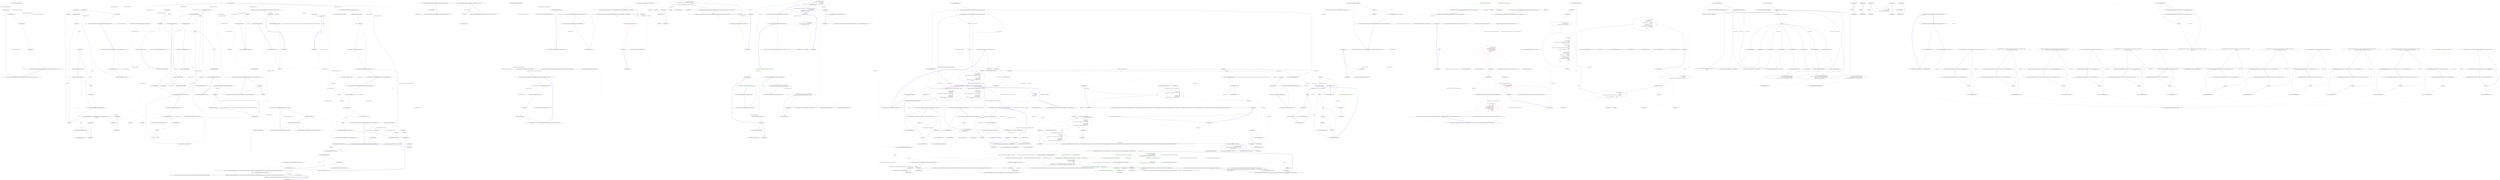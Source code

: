 digraph  {
n6 [label="CommandLine.Tests.Fakes.FakeImmutableOptions", span=""];
n0 [label="Entry CommandLine.Tests.Fakes.FakeImmutableOptions.FakeImmutableOptions(string, System.Collections.Generic.IEnumerable<int>, bool, long)", span="13-13", cluster="CommandLine.Tests.Fakes.FakeImmutableOptions.FakeImmutableOptions(string, System.Collections.Generic.IEnumerable<int>, bool, long)"];
n1 [label="this.stringValue = stringValue", span="15-15", cluster="CommandLine.Tests.Fakes.FakeImmutableOptions.FakeImmutableOptions(string, System.Collections.Generic.IEnumerable<int>, bool, long)"];
n2 [label="this.intSequence = intSequence", span="16-16", cluster="CommandLine.Tests.Fakes.FakeImmutableOptions.FakeImmutableOptions(string, System.Collections.Generic.IEnumerable<int>, bool, long)"];
n3 [label="this.boolValue = boolValue", span="17-17", cluster="CommandLine.Tests.Fakes.FakeImmutableOptions.FakeImmutableOptions(string, System.Collections.Generic.IEnumerable<int>, bool, long)"];
n4 [label="this.longValue = longValue", span="18-18", cluster="CommandLine.Tests.Fakes.FakeImmutableOptions.FakeImmutableOptions(string, System.Collections.Generic.IEnumerable<int>, bool, long)"];
n5 [label="Exit CommandLine.Tests.Fakes.FakeImmutableOptions.FakeImmutableOptions(string, System.Collections.Generic.IEnumerable<int>, bool, long)", span="13-13", cluster="CommandLine.Tests.Fakes.FakeImmutableOptions.FakeImmutableOptions(string, System.Collections.Generic.IEnumerable<int>, bool, long)"];
m13_63 [label="this.Forget(cacheEntry)", span="159-159", cluster="Ninject.Activation.Caching.Cache.Release(object)", file="FakeOptionsWithRequired.cs"];
m13_57 [label="Entry Ninject.Activation.Caching.Cache.Release(object)", span="149-149", cluster="Ninject.Activation.Caching.Cache.Release(object)", file="FakeOptionsWithRequired.cs"];
m13_58 [label="this.entries", span="151-151", cluster="Ninject.Activation.Caching.Cache.Release(object)", file="FakeOptionsWithRequired.cs"];
m13_61 [label="var instanceEntries = bindingEntry.Where(cacheEntry => ReferenceEquals(instance, cacheEntry.Reference.Instance)).ToList()", span="156-156", cluster="Ninject.Activation.Caching.Cache.Release(object)", file="FakeOptionsWithRequired.cs"];
m13_59 [label="var instanceFound = false", span="153-153", cluster="Ninject.Activation.Caching.Cache.Release(object)", file="FakeOptionsWithRequired.cs"];
m13_60 [label="this.entries.Values.SelectMany(bindingEntries => bindingEntries.Values).ToList()", span="154-154", cluster="Ninject.Activation.Caching.Cache.Release(object)", file="FakeOptionsWithRequired.cs"];
m13_66 [label="return instanceFound;", span="165-165", cluster="Ninject.Activation.Caching.Cache.Release(object)", file="FakeOptionsWithRequired.cs"];
m13_64 [label="bindingEntry.Remove(cacheEntry)", span="160-160", cluster="Ninject.Activation.Caching.Cache.Release(object)", file="FakeOptionsWithRequired.cs"];
m13_62 [label=instanceEntries, span="157-157", cluster="Ninject.Activation.Caching.Cache.Release(object)", file="FakeOptionsWithRequired.cs"];
m13_65 [label="instanceFound = true", span="161-161", cluster="Ninject.Activation.Caching.Cache.Release(object)", file="FakeOptionsWithRequired.cs"];
m13_67 [label="Exit Ninject.Activation.Caching.Cache.Release(object)", span="149-149", cluster="Ninject.Activation.Caching.Cache.Release(object)", file="FakeOptionsWithRequired.cs"];
m13_80 [label="Entry object.ReferenceEquals(object, object)", span="0-0", cluster="object.ReferenceEquals(object, object)", file="FakeOptionsWithRequired.cs"];
m13_0 [label="Entry Ninject.Activation.Caching.Cache.Cache(Ninject.Activation.IPipeline, Ninject.Activation.Caching.ICachePruner)", span="37-37", cluster="Ninject.Activation.Caching.Cache.Cache(Ninject.Activation.IPipeline, Ninject.Activation.Caching.ICachePruner)", file="FakeOptionsWithRequired.cs"];
m13_1 [label="Ensure.ArgumentNotNull(pipeline, ''pipeline'')", span="39-39", cluster="Ninject.Activation.Caching.Cache.Cache(Ninject.Activation.IPipeline, Ninject.Activation.Caching.ICachePruner)", file="FakeOptionsWithRequired.cs"];
m13_2 [label="Ensure.ArgumentNotNull(cachePruner, ''cachePruner'')", span="40-40", cluster="Ninject.Activation.Caching.Cache.Cache(Ninject.Activation.IPipeline, Ninject.Activation.Caching.ICachePruner)", file="FakeOptionsWithRequired.cs"];
m13_3 [label="this.Pipeline = pipeline", span="42-42", cluster="Ninject.Activation.Caching.Cache.Cache(Ninject.Activation.IPipeline, Ninject.Activation.Caching.ICachePruner)", file="FakeOptionsWithRequired.cs"];
m13_4 [label="cachePruner.Start(this)", span="43-43", cluster="Ninject.Activation.Caching.Cache.Cache(Ninject.Activation.IPipeline, Ninject.Activation.Caching.ICachePruner)", file="FakeOptionsWithRequired.cs"];
m13_5 [label="Exit Ninject.Activation.Caching.Cache.Cache(Ninject.Activation.IPipeline, Ninject.Activation.Caching.ICachePruner)", span="37-37", cluster="Ninject.Activation.Caching.Cache.Cache(Ninject.Activation.IPipeline, Ninject.Activation.Caching.ICachePruner)", file="FakeOptionsWithRequired.cs"];
m13_14 [label="Entry Ninject.Infrastructure.Disposal.DisposableObject.Dispose(bool)", span="37-37", cluster="Ninject.Infrastructure.Disposal.DisposableObject.Dispose(bool)", file="FakeOptionsWithRequired.cs"];
m13_123 [label="Exit Ninject.Activation.Caching.Cache.Forget(System.Collections.Generic.IEnumerable<Ninject.Activation.Caching.Cache.CacheEntry>)", span="238-238", cluster="Ninject.Activation.Caching.Cache.Forget(System.Collections.Generic.IEnumerable<Ninject.Activation.Caching.Cache.CacheEntry>)", file="FakeOptionsWithRequired.cs"];
m13_90 [label="Entry Ninject.Activation.Caching.Cache.Forget(System.Collections.Generic.IEnumerable<Ninject.Activation.Caching.Cache.CacheEntry>)", span="238-238", cluster="Ninject.Activation.Caching.Cache.Forget(System.Collections.Generic.IEnumerable<Ninject.Activation.Caching.Cache.CacheEntry>)", file="FakeOptionsWithRequired.cs"];
m13_121 [label="cacheEntries.ToList()", span="240-240", cluster="Ninject.Activation.Caching.Cache.Forget(System.Collections.Generic.IEnumerable<Ninject.Activation.Caching.Cache.CacheEntry>)", file="FakeOptionsWithRequired.cs"];
m13_122 [label="this.Forget(entry)", span="242-242", cluster="Ninject.Activation.Caching.Cache.Forget(System.Collections.Generic.IEnumerable<Ninject.Activation.Caching.Cache.CacheEntry>)", file="FakeOptionsWithRequired.cs"];
m13_8 [label="Entry Ninject.Activation.Caching.Cache.Dispose(bool)", span="63-63", cluster="Ninject.Activation.Caching.Cache.Dispose(bool)", file="FakeOptionsWithRequired.cs"];
m13_9 [label="disposing && !IsDisposed", span="65-65", cluster="Ninject.Activation.Caching.Cache.Dispose(bool)", file="FakeOptionsWithRequired.cs"];
m13_11 [label="base.Dispose(disposing)", span="70-70", cluster="Ninject.Activation.Caching.Cache.Dispose(bool)", file="FakeOptionsWithRequired.cs"];
m13_10 [label="this.Clear()", span="67-67", cluster="Ninject.Activation.Caching.Cache.Dispose(bool)", file="FakeOptionsWithRequired.cs"];
m13_12 [label="Exit Ninject.Activation.Caching.Cache.Dispose(bool)", span="63-63", cluster="Ninject.Activation.Caching.Cache.Dispose(bool)", file="FakeOptionsWithRequired.cs"];
m13_70 [label="Entry Unk.Where", span="", cluster="Unk.Where", file="FakeOptionsWithRequired.cs"];
m13_44 [label="Multimap<IBindingConfiguration, CacheEntry> bindings", span="118-118", cluster="Ninject.Activation.Caching.Cache.TryGet(Ninject.Activation.IContext)", file="FakeOptionsWithRequired.cs"];
m13_38 [label="Entry Ninject.Activation.Caching.Cache.TryGet(Ninject.Activation.IContext)", span="107-107", cluster="Ninject.Activation.Caching.Cache.TryGet(Ninject.Activation.IContext)", file="FakeOptionsWithRequired.cs"];
m13_39 [label="Ensure.ArgumentNotNull(context, ''context'')", span="109-109", cluster="Ninject.Activation.Caching.Cache.TryGet(Ninject.Activation.IContext)", file="FakeOptionsWithRequired.cs"];
m13_40 [label="var scope = context.GetScope()", span="110-110", cluster="Ninject.Activation.Caching.Cache.TryGet(Ninject.Activation.IContext)", file="FakeOptionsWithRequired.cs"];
m13_47 [label="bindings[context.Binding.BindingConfiguration]", span="124-124", cluster="Ninject.Activation.Caching.Cache.TryGet(Ninject.Activation.IContext)", file="FakeOptionsWithRequired.cs"];
m13_48 [label="context.HasInferredGenericArguments", span="126-126", cluster="Ninject.Activation.Caching.Cache.TryGet(Ninject.Activation.IContext)", file="FakeOptionsWithRequired.cs"];
m13_50 [label="var arguments = context.GenericArguments", span="129-129", cluster="Ninject.Activation.Caching.Cache.TryGet(Ninject.Activation.IContext)", file="FakeOptionsWithRequired.cs"];
m13_41 [label="scope == null", span="111-111", cluster="Ninject.Activation.Caching.Cache.TryGet(Ninject.Activation.IContext)", file="FakeOptionsWithRequired.cs"];
m13_45 [label="!this.entries.TryGetValue(scope, out bindings)", span="119-119", cluster="Ninject.Activation.Caching.Cache.TryGet(Ninject.Activation.IContext)", file="FakeOptionsWithRequired.cs"];
m13_42 [label="return null;", span="113-113", cluster="Ninject.Activation.Caching.Cache.TryGet(Ninject.Activation.IContext)", file="FakeOptionsWithRequired.cs"];
m13_43 [label="this.entries", span="116-116", cluster="Ninject.Activation.Caching.Cache.TryGet(Ninject.Activation.IContext)", file="FakeOptionsWithRequired.cs"];
m13_46 [label="return null;", span="121-121", cluster="Ninject.Activation.Caching.Cache.TryGet(Ninject.Activation.IContext)", file="FakeOptionsWithRequired.cs"];
m13_53 [label="return null;", span="140-140", cluster="Ninject.Activation.Caching.Cache.TryGet(Ninject.Activation.IContext)", file="FakeOptionsWithRequired.cs"];
m13_49 [label="var cachedArguments = entry.Context.GenericArguments", span="128-128", cluster="Ninject.Activation.Caching.Cache.TryGet(Ninject.Activation.IContext)", file="FakeOptionsWithRequired.cs"];
m13_52 [label="return entry.Reference.Instance;", span="137-137", cluster="Ninject.Activation.Caching.Cache.TryGet(Ninject.Activation.IContext)", file="FakeOptionsWithRequired.cs"];
m13_51 [label="!cachedArguments.SequenceEqual(arguments)", span="131-131", cluster="Ninject.Activation.Caching.Cache.TryGet(Ninject.Activation.IContext)", file="FakeOptionsWithRequired.cs"];
m13_54 [label="Exit Ninject.Activation.Caching.Cache.TryGet(Ninject.Activation.IContext)", span="107-107", cluster="Ninject.Activation.Caching.Cache.TryGet(Ninject.Activation.IContext)", file="FakeOptionsWithRequired.cs"];
m13_72 [label="Entry Unk.Forget", span="", cluster="Unk.Forget", file="FakeOptionsWithRequired.cs"];
m13_128 [label="Entry Ninject.Activation.IPipeline.Deactivate(Ninject.Activation.IContext, Ninject.Activation.InstanceReference)", span="40-40", cluster="Ninject.Activation.IPipeline.Deactivate(Ninject.Activation.IContext, Ninject.Activation.InstanceReference)", file="FakeOptionsWithRequired.cs"];
m13_73 [label="Entry Unk.Remove", span="", cluster="Unk.Remove", file="FakeOptionsWithRequired.cs"];
m13_131 [label="Exit Ninject.Activation.Caching.Cache.CacheEntry.CacheEntry(Ninject.Activation.IContext, Ninject.Activation.InstanceReference)", span="266-266", cluster="Ninject.Activation.Caching.Cache.CacheEntry.CacheEntry(Ninject.Activation.IContext, Ninject.Activation.InstanceReference)", file="FakeOptionsWithRequired.cs"];
m13_29 [label="Entry Ninject.Activation.Caching.Cache.CacheEntry.CacheEntry(Ninject.Activation.IContext, Ninject.Activation.InstanceReference)", span="266-266", cluster="Ninject.Activation.Caching.Cache.CacheEntry.CacheEntry(Ninject.Activation.IContext, Ninject.Activation.InstanceReference)", file="FakeOptionsWithRequired.cs"];
m13_129 [label="this.Context = context", span="268-268", cluster="Ninject.Activation.Caching.Cache.CacheEntry.CacheEntry(Ninject.Activation.IContext, Ninject.Activation.InstanceReference)", file="FakeOptionsWithRequired.cs"];
m13_130 [label="this.Reference = reference", span="269-269", cluster="Ninject.Activation.Caching.Cache.CacheEntry.CacheEntry(Ninject.Activation.IContext, Ninject.Activation.InstanceReference)", file="FakeOptionsWithRequired.cs"];
m13_55 [label="Entry System.Collections.Generic.IDictionary<TKey, TValue>.TryGetValue(TKey, out TValue)", span="0-0", cluster="System.Collections.Generic.IDictionary<TKey, TValue>.TryGetValue(TKey, out TValue)", file="FakeOptionsWithRequired.cs"];
m13_6 [label="Entry Ninject.Infrastructure.Ensure.ArgumentNotNull(object, string)", span="17-17", cluster="Ninject.Infrastructure.Ensure.ArgumentNotNull(object, string)", file="FakeOptionsWithRequired.cs"];
m13_28 [label="Entry Ninject.Activation.IContext.GetScope()", span="71-71", cluster="Ninject.Activation.IContext.GetScope()", file="FakeOptionsWithRequired.cs"];
m13_68 [label="Entry System.Collections.Generic.IEnumerable<TSource>.SelectMany<TSource, TResult>(System.Func<TSource, System.Collections.Generic.IEnumerable<TResult>>)", span="0-0", cluster="System.Collections.Generic.IEnumerable<TSource>.SelectMany<TSource, TResult>(System.Func<TSource, System.Collections.Generic.IEnumerable<TResult>>)", file="FakeOptionsWithRequired.cs"];
m13_118 [label="Entry lambda expression", span="231-231", cluster="lambda expression", file="FakeOptionsWithRequired.cs"];
m13_35 [label="this.Clear(weakScopeReference)", span="94-94", cluster="lambda expression", file="FakeOptionsWithRequired.cs"];
m13_34 [label="Entry lambda expression", span="94-94", cluster="lambda expression", file="FakeOptionsWithRequired.cs"];
m13_36 [label="Exit lambda expression", span="94-94", cluster="lambda expression", file="FakeOptionsWithRequired.cs"];
m13_78 [label="ReferenceEquals(instance, cacheEntry.Reference.Instance)", span="156-156", cluster="lambda expression", file="FakeOptionsWithRequired.cs"];
m13_74 [label="Entry lambda expression", span="154-154", cluster="lambda expression", file="FakeOptionsWithRequired.cs"];
m13_77 [label="Entry lambda expression", span="156-156", cluster="lambda expression", file="FakeOptionsWithRequired.cs"];
m13_75 [label="bindingEntries.Values", span="154-154", cluster="lambda expression", file="FakeOptionsWithRequired.cs"];
m13_76 [label="Exit lambda expression", span="154-154", cluster="lambda expression", file="FakeOptionsWithRequired.cs"];
m13_79 [label="Exit lambda expression", span="156-156", cluster="lambda expression", file="FakeOptionsWithRequired.cs"];
m13_91 [label="Entry lambda expression", span="176-176", cluster="lambda expression", file="FakeOptionsWithRequired.cs"];
m13_94 [label="Entry lambda expression", span="176-176", cluster="lambda expression", file="FakeOptionsWithRequired.cs"];
m13_92 [label="!((ReferenceEqualWeakReference)scope.Key).IsAlive", span="176-176", cluster="lambda expression", file="FakeOptionsWithRequired.cs"];
m13_93 [label="Exit lambda expression", span="176-176", cluster="lambda expression", file="FakeOptionsWithRequired.cs"];
m13_95 [label=scope, span="176-176", cluster="lambda expression", file="FakeOptionsWithRequired.cs"];
m13_96 [label="Exit lambda expression", span="176-176", cluster="lambda expression", file="FakeOptionsWithRequired.cs"];
m13_113 [label="Entry lambda expression", span="222-222", cluster="lambda expression", file="FakeOptionsWithRequired.cs"];
m13_114 [label="bindingEntries.Value", span="222-222", cluster="lambda expression", file="FakeOptionsWithRequired.cs"];
m13_115 [label="Exit lambda expression", span="222-222", cluster="lambda expression", file="FakeOptionsWithRequired.cs"];
m13_119 [label="GetAllBindingEntries(scopeCache.Value)", span="231-231", cluster="lambda expression", file="FakeOptionsWithRequired.cs"];
m13_120 [label="Exit lambda expression", span="231-231", cluster="lambda expression", file="FakeOptionsWithRequired.cs"];
m13_13 [label="Entry Ninject.Activation.Caching.Cache.Clear()", span="206-206", cluster="Ninject.Activation.Caching.Cache.Clear()", file="FakeOptionsWithRequired.cs"];
m13_105 [label="this.entries", span="208-208", cluster="Ninject.Activation.Caching.Cache.Clear()", file="FakeOptionsWithRequired.cs"];
m13_106 [label="this.Forget(this.GetAllCacheEntries())", span="210-210", cluster="Ninject.Activation.Caching.Cache.Clear()", file="FakeOptionsWithRequired.cs"];
m13_107 [label="this.entries.Clear()", span="211-211", cluster="Ninject.Activation.Caching.Cache.Clear()", file="FakeOptionsWithRequired.cs"];
m13_108 [label="Exit Ninject.Activation.Caching.Cache.Clear()", span="206-206", cluster="Ninject.Activation.Caching.Cache.Clear()", file="FakeOptionsWithRequired.cs"];
m13_103 [label="Entry System.Collections.Generic.IDictionary<TKey, TValue>.Remove(TKey)", span="0-0", cluster="System.Collections.Generic.IDictionary<TKey, TValue>.Remove(TKey)", file="FakeOptionsWithRequired.cs"];
m13_56 [label="Entry Unk.SequenceEqual", span="", cluster="Unk.SequenceEqual", file="FakeOptionsWithRequired.cs"];
m13_112 [label="Exit Ninject.Activation.Caching.Cache.GetAllBindingEntries(System.Collections.Generic.IEnumerable<System.Collections.Generic.KeyValuePair<Ninject.Planning.Bindings.IBindingConfiguration, System.Collections.Generic.ICollection<Ninject.Activation.Caching.Cache.CacheEntry>>>)", span="220-220", cluster="Ninject.Activation.Caching.Cache.GetAllBindingEntries(System.Collections.Generic.IEnumerable<System.Collections.Generic.KeyValuePair<Ninject.Planning.Bindings.IBindingConfiguration, System.Collections.Generic.ICollection<Ninject.Activation.Caching.Cache.CacheEntry>>>)", file="FakeOptionsWithRequired.cs"];
m13_104 [label="Entry Ninject.Activation.Caching.Cache.GetAllBindingEntries(System.Collections.Generic.IEnumerable<System.Collections.Generic.KeyValuePair<Ninject.Planning.Bindings.IBindingConfiguration, System.Collections.Generic.ICollection<Ninject.Activation.Caching.Cache.CacheEntry>>>)", span="220-220", cluster="Ninject.Activation.Caching.Cache.GetAllBindingEntries(System.Collections.Generic.IEnumerable<System.Collections.Generic.KeyValuePair<Ninject.Planning.Bindings.IBindingConfiguration, System.Collections.Generic.ICollection<Ninject.Activation.Caching.Cache.CacheEntry>>>)", file="FakeOptionsWithRequired.cs"];
m13_111 [label="return bindings.SelectMany(bindingEntries => bindingEntries.Value);", span="222-222", cluster="Ninject.Activation.Caching.Cache.GetAllBindingEntries(System.Collections.Generic.IEnumerable<System.Collections.Generic.KeyValuePair<Ninject.Planning.Bindings.IBindingConfiguration, System.Collections.Generic.ICollection<Ninject.Activation.Caching.Cache.CacheEntry>>>)", file="FakeOptionsWithRequired.cs"];
m13_7 [label="Entry Ninject.Activation.Caching.ICachePruner.Start(Ninject.Activation.Caching.IPruneable)", span="25-25", cluster="Ninject.Activation.Caching.ICachePruner.Start(Ninject.Activation.Caching.IPruneable)", file="FakeOptionsWithRequired.cs"];
m13_32 [label="Entry Ninject.Infrastructure.Multimap<K, V>.Multimap()", span="22-22", cluster="Ninject.Infrastructure.Multimap<K, V>.Multimap()", file="FakeOptionsWithRequired.cs"];
m13_109 [label="Entry Ninject.Activation.Caching.Cache.GetAllCacheEntries()", span="229-229", cluster="Ninject.Activation.Caching.Cache.GetAllCacheEntries()", file="FakeOptionsWithRequired.cs"];
m13_116 [label="return this.entries.SelectMany(scopeCache => GetAllBindingEntries(scopeCache.Value));", span="231-231", cluster="Ninject.Activation.Caching.Cache.GetAllCacheEntries()", file="FakeOptionsWithRequired.cs"];
m13_117 [label="Exit Ninject.Activation.Caching.Cache.GetAllCacheEntries()", span="229-229", cluster="Ninject.Activation.Caching.Cache.GetAllCacheEntries()", file="FakeOptionsWithRequired.cs"];
m13_31 [label="Entry System.Collections.Generic.IDictionary<TKey, TValue>.ContainsKey(TKey)", span="0-0", cluster="System.Collections.Generic.IDictionary<TKey, TValue>.ContainsKey(TKey)", file="FakeOptionsWithRequired.cs"];
m13_30 [label="Entry Ninject.Infrastructure.ReferenceEqualWeakReference.ReferenceEqualWeakReference(object)", span="29-29", cluster="Ninject.Infrastructure.ReferenceEqualWeakReference.ReferenceEqualWeakReference(object)", file="FakeOptionsWithRequired.cs"];
m13_127 [label="Exit Ninject.Activation.Caching.Cache.Forget(Ninject.Activation.Caching.Cache.CacheEntry)", span="250-250", cluster="Ninject.Activation.Caching.Cache.Forget(Ninject.Activation.Caching.Cache.CacheEntry)", file="FakeOptionsWithRequired.cs"];
m13_124 [label="Entry Ninject.Activation.Caching.Cache.Forget(Ninject.Activation.Caching.Cache.CacheEntry)", span="250-250", cluster="Ninject.Activation.Caching.Cache.Forget(Ninject.Activation.Caching.Cache.CacheEntry)", file="FakeOptionsWithRequired.cs"];
m13_125 [label="this.Clear(entry.Reference.Instance)", span="252-252", cluster="Ninject.Activation.Caching.Cache.Forget(Ninject.Activation.Caching.Cache.CacheEntry)", file="FakeOptionsWithRequired.cs"];
m13_126 [label="this.Pipeline.Deactivate(entry.Context, entry.Reference)", span="253-253", cluster="Ninject.Activation.Caching.Cache.Forget(Ninject.Activation.Caching.Cache.CacheEntry)", file="FakeOptionsWithRequired.cs"];
m13_81 [label="Entry Ninject.Activation.Caching.Cache.Prune()", span="172-172", cluster="Ninject.Activation.Caching.Cache.Prune()", file="FakeOptionsWithRequired.cs"];
m13_82 [label="this.entries", span="174-174", cluster="Ninject.Activation.Caching.Cache.Prune()", file="FakeOptionsWithRequired.cs"];
m13_83 [label="var disposedScopes = this.entries.Where(scope => !((ReferenceEqualWeakReference)scope.Key).IsAlive).Select(scope => scope).ToList()", span="176-176", cluster="Ninject.Activation.Caching.Cache.Prune()", file="FakeOptionsWithRequired.cs"];
m13_84 [label=disposedScopes, span="177-177", cluster="Ninject.Activation.Caching.Cache.Prune()", file="FakeOptionsWithRequired.cs"];
m13_85 [label="this.entries.Remove(disposedScope.Key)", span="179-179", cluster="Ninject.Activation.Caching.Cache.Prune()", file="FakeOptionsWithRequired.cs"];
m13_86 [label="this.Forget(GetAllBindingEntries(disposedScope.Value))", span="180-180", cluster="Ninject.Activation.Caching.Cache.Prune()", file="FakeOptionsWithRequired.cs"];
m13_87 [label="Exit Ninject.Activation.Caching.Cache.Prune()", span="172-172", cluster="Ninject.Activation.Caching.Cache.Prune()", file="FakeOptionsWithRequired.cs"];
m13_88 [label="Entry Unk.Select", span="", cluster="Unk.Select", file="FakeOptionsWithRequired.cs"];
m13_71 [label="Entry Unk.ToList", span="", cluster="Unk.ToList", file="FakeOptionsWithRequired.cs"];
m13_22 [label="this.entries[weakScopeReference] = new Multimap<IBindingConfiguration, CacheEntry>()", span="90-90", cluster="Ninject.Activation.Caching.Cache.Remember(Ninject.Activation.IContext, Ninject.Activation.InstanceReference)", file="FakeOptionsWithRequired.cs"];
m13_15 [label="Entry Ninject.Activation.Caching.Cache.Remember(Ninject.Activation.IContext, Ninject.Activation.InstanceReference)", span="78-78", cluster="Ninject.Activation.Caching.Cache.Remember(Ninject.Activation.IContext, Ninject.Activation.InstanceReference)", file="FakeOptionsWithRequired.cs"];
m13_16 [label="Ensure.ArgumentNotNull(context, ''context'')", span="80-80", cluster="Ninject.Activation.Caching.Cache.Remember(Ninject.Activation.IContext, Ninject.Activation.InstanceReference)", file="FakeOptionsWithRequired.cs"];
m13_17 [label="var scope = context.GetScope()", span="82-82", cluster="Ninject.Activation.Caching.Cache.Remember(Ninject.Activation.IContext, Ninject.Activation.InstanceReference)", file="FakeOptionsWithRequired.cs"];
m13_18 [label="var entry = new CacheEntry(context, reference)", span="83-83", cluster="Ninject.Activation.Caching.Cache.Remember(Ninject.Activation.IContext, Ninject.Activation.InstanceReference)", file="FakeOptionsWithRequired.cs"];
m13_26 [label="this.entries[weakScopeReference].Add(context.Binding.BindingConfiguration, entry)", span="98-98", cluster="Ninject.Activation.Caching.Cache.Remember(Ninject.Activation.IContext, Ninject.Activation.InstanceReference)", file="FakeOptionsWithRequired.cs"];
m13_20 [label="var weakScopeReference = new ReferenceEqualWeakReference(scope)", span="87-87", cluster="Ninject.Activation.Caching.Cache.Remember(Ninject.Activation.IContext, Ninject.Activation.InstanceReference)", file="FakeOptionsWithRequired.cs"];
m13_23 [label="var notifyScope = scope as INotifyWhenDisposed", span="91-91", cluster="Ninject.Activation.Caching.Cache.Remember(Ninject.Activation.IContext, Ninject.Activation.InstanceReference)", file="FakeOptionsWithRequired.cs"];
m13_19 [label="this.entries", span="85-85", cluster="Ninject.Activation.Caching.Cache.Remember(Ninject.Activation.IContext, Ninject.Activation.InstanceReference)", file="FakeOptionsWithRequired.cs"];
m13_21 [label="!this.entries.ContainsKey(weakScopeReference)", span="88-88", cluster="Ninject.Activation.Caching.Cache.Remember(Ninject.Activation.IContext, Ninject.Activation.InstanceReference)", file="FakeOptionsWithRequired.cs"];
m13_25 [label="notifyScope.Disposed += (o, e) => this.Clear(weakScopeReference)", span="94-94", cluster="Ninject.Activation.Caching.Cache.Remember(Ninject.Activation.IContext, Ninject.Activation.InstanceReference)", file="FakeOptionsWithRequired.cs"];
m13_24 [label="notifyScope != null", span="92-92", cluster="Ninject.Activation.Caching.Cache.Remember(Ninject.Activation.IContext, Ninject.Activation.InstanceReference)", file="FakeOptionsWithRequired.cs"];
m13_27 [label="Exit Ninject.Activation.Caching.Cache.Remember(Ninject.Activation.IContext, Ninject.Activation.InstanceReference)", span="78-78", cluster="Ninject.Activation.Caching.Cache.Remember(Ninject.Activation.IContext, Ninject.Activation.InstanceReference)", file="FakeOptionsWithRequired.cs"];
m13_98 [label="Multimap<IBindingConfiguration, CacheEntry> bindings", span="194-194", cluster="Ninject.Activation.Caching.Cache.Clear(object)", file="FakeOptionsWithRequired.cs"];
m13_37 [label="Entry Ninject.Activation.Caching.Cache.Clear(object)", span="190-190", cluster="Ninject.Activation.Caching.Cache.Clear(object)", file="FakeOptionsWithRequired.cs"];
m13_97 [label="this.entries", span="192-192", cluster="Ninject.Activation.Caching.Cache.Clear(object)", file="FakeOptionsWithRequired.cs"];
m13_99 [label="this.entries.TryGetValue(scope, out bindings)", span="195-195", cluster="Ninject.Activation.Caching.Cache.Clear(object)", file="FakeOptionsWithRequired.cs"];
m13_100 [label="this.entries.Remove(scope)", span="197-197", cluster="Ninject.Activation.Caching.Cache.Clear(object)", file="FakeOptionsWithRequired.cs"];
m13_101 [label="this.Forget(GetAllBindingEntries(bindings))", span="198-198", cluster="Ninject.Activation.Caching.Cache.Clear(object)", file="FakeOptionsWithRequired.cs"];
m13_102 [label="Exit Ninject.Activation.Caching.Cache.Clear(object)", span="190-190", cluster="Ninject.Activation.Caching.Cache.Clear(object)", file="FakeOptionsWithRequired.cs"];
m13_33 [label="Entry Ninject.Infrastructure.Multimap<K, V>.Add(K, V)", span="64-64", cluster="Ninject.Infrastructure.Multimap<K, V>.Add(K, V)", file="FakeOptionsWithRequired.cs"];
m13_110 [label="Entry System.Collections.Generic.ICollection<T>.Clear()", span="0-0", cluster="System.Collections.Generic.ICollection<T>.Clear()", file="FakeOptionsWithRequired.cs"];
m13_89 [label="Entry Unk.GetAllBindingEntries", span="", cluster="Unk.GetAllBindingEntries", file="FakeOptionsWithRequired.cs"];
m13_69 [label="Entry System.Collections.Generic.IEnumerable<TSource>.ToList<TSource>()", span="0-0", cluster="System.Collections.Generic.IEnumerable<TSource>.ToList<TSource>()", file="FakeOptionsWithRequired.cs"];
m13_132 [label="Ninject.Activation.Caching.Cache", span="", file="FakeOptionsWithRequired.cs"];
m13_133 [label=weakScopeReference, span="", file="FakeOptionsWithRequired.cs"];
m13_134 [label=object, span="", file="FakeOptionsWithRequired.cs"];
m13_135 [label="Ninject.Activation.Caching.Cache.CacheEntry", span="", file="FakeOptionsWithRequired.cs"];
m18_5 [label="Entry Ninject.Tests.ExtensionsForIEnumerable.ShouldContainSingle<T>(System.Collections.Generic.IEnumerable<T>)", span="16-16", cluster="Ninject.Tests.ExtensionsForIEnumerable.ShouldContainSingle<T>(System.Collections.Generic.IEnumerable<T>)", file="FakeOptionsWithSequenceAndOnlyMaxConstraint.cs"];
m18_6 [label="return Assert.Single(source);", span="18-18", cluster="Ninject.Tests.ExtensionsForIEnumerable.ShouldContainSingle<T>(System.Collections.Generic.IEnumerable<T>)", file="FakeOptionsWithSequenceAndOnlyMaxConstraint.cs"];
m18_7 [label="Exit Ninject.Tests.ExtensionsForIEnumerable.ShouldContainSingle<T>(System.Collections.Generic.IEnumerable<T>)", span="16-16", cluster="Ninject.Tests.ExtensionsForIEnumerable.ShouldContainSingle<T>(System.Collections.Generic.IEnumerable<T>)", file="FakeOptionsWithSequenceAndOnlyMaxConstraint.cs"];
m18_0 [label="Entry Ninject.Tests.ExtensionsForIEnumerable.Map<T>(System.Collections.Generic.IEnumerable<T>, System.Action<T>)", span="8-8", cluster="Ninject.Tests.ExtensionsForIEnumerable.Map<T>(System.Collections.Generic.IEnumerable<T>, System.Action<T>)", file="FakeOptionsWithSequenceAndOnlyMaxConstraint.cs"];
m18_1 [label=series, span="10-10", cluster="Ninject.Tests.ExtensionsForIEnumerable.Map<T>(System.Collections.Generic.IEnumerable<T>, System.Action<T>)", file="FakeOptionsWithSequenceAndOnlyMaxConstraint.cs"];
m18_2 [label="action(item)", span="12-12", cluster="Ninject.Tests.ExtensionsForIEnumerable.Map<T>(System.Collections.Generic.IEnumerable<T>, System.Action<T>)", file="FakeOptionsWithSequenceAndOnlyMaxConstraint.cs"];
m18_3 [label="Exit Ninject.Tests.ExtensionsForIEnumerable.Map<T>(System.Collections.Generic.IEnumerable<T>, System.Action<T>)", span="8-8", cluster="Ninject.Tests.ExtensionsForIEnumerable.Map<T>(System.Collections.Generic.IEnumerable<T>, System.Action<T>)", file="FakeOptionsWithSequenceAndOnlyMaxConstraint.cs"];
m18_8 [label="Entry Unk.Single", span="", cluster="Unk.Single", file="FakeOptionsWithSequenceAndOnlyMaxConstraint.cs"];
m18_4 [label="Entry System.Action<T>.Invoke(T)", span="0-0", cluster="System.Action<T>.Invoke(T)", file="FakeOptionsWithSequenceAndOnlyMaxConstraint.cs"];
m31_0 [label="Entry Ninject.Planning.Strategies.PropertyReflectionStrategy.PropertyReflectionStrategy(Ninject.Selection.ISelector, Ninject.Injection.IInjectorFactory)", span="41-41", cluster="Ninject.Planning.Strategies.PropertyReflectionStrategy.PropertyReflectionStrategy(Ninject.Selection.ISelector, Ninject.Injection.IInjectorFactory)", file="InstanceBuilderTests.cs"];
m31_1 [label="Ensure.ArgumentNotNull(selector, ''selector'')", span="43-43", cluster="Ninject.Planning.Strategies.PropertyReflectionStrategy.PropertyReflectionStrategy(Ninject.Selection.ISelector, Ninject.Injection.IInjectorFactory)", file="InstanceBuilderTests.cs"];
m31_2 [label="Ensure.ArgumentNotNull(injectorFactory, ''injectorFactory'')", span="44-44", cluster="Ninject.Planning.Strategies.PropertyReflectionStrategy.PropertyReflectionStrategy(Ninject.Selection.ISelector, Ninject.Injection.IInjectorFactory)", file="InstanceBuilderTests.cs"];
m31_3 [label="Selector = selector", span="46-46", cluster="Ninject.Planning.Strategies.PropertyReflectionStrategy.PropertyReflectionStrategy(Ninject.Selection.ISelector, Ninject.Injection.IInjectorFactory)", file="InstanceBuilderTests.cs"];
m31_4 [label="InjectorFactory = injectorFactory", span="47-47", cluster="Ninject.Planning.Strategies.PropertyReflectionStrategy.PropertyReflectionStrategy(Ninject.Selection.ISelector, Ninject.Injection.IInjectorFactory)", file="InstanceBuilderTests.cs"];
m31_5 [label="Exit Ninject.Planning.Strategies.PropertyReflectionStrategy.PropertyReflectionStrategy(Ninject.Selection.ISelector, Ninject.Injection.IInjectorFactory)", span="41-41", cluster="Ninject.Planning.Strategies.PropertyReflectionStrategy.PropertyReflectionStrategy(Ninject.Selection.ISelector, Ninject.Injection.IInjectorFactory)", file="InstanceBuilderTests.cs"];
m31_13 [label="Entry Ninject.Planning.Directives.PropertyInjectionDirective.PropertyInjectionDirective(System.Reflection.PropertyInfo, Ninject.Injection.PropertyInjector)", span="38-38", cluster="Ninject.Planning.Directives.PropertyInjectionDirective.PropertyInjectionDirective(System.Reflection.PropertyInfo, Ninject.Injection.PropertyInjector)", file="InstanceBuilderTests.cs"];
m31_7 [label="Entry Ninject.Planning.Strategies.PropertyReflectionStrategy.Execute(Ninject.Planning.IPlan)", span="55-55", cluster="Ninject.Planning.Strategies.PropertyReflectionStrategy.Execute(Ninject.Planning.IPlan)", file="InstanceBuilderTests.cs"];
m31_8 [label="Ensure.ArgumentNotNull(plan, ''plan'')", span="57-57", cluster="Ninject.Planning.Strategies.PropertyReflectionStrategy.Execute(Ninject.Planning.IPlan)", file="InstanceBuilderTests.cs"];
m31_9 [label="Selector.SelectPropertiesForInjection(plan.Type)", span="59-59", cluster="Ninject.Planning.Strategies.PropertyReflectionStrategy.Execute(Ninject.Planning.IPlan)", file="InstanceBuilderTests.cs"];
m31_10 [label="plan.Add(new PropertyInjectionDirective(property, InjectorFactory.Create(property)))", span="60-60", cluster="Ninject.Planning.Strategies.PropertyReflectionStrategy.Execute(Ninject.Planning.IPlan)", file="InstanceBuilderTests.cs"];
m31_11 [label="Exit Ninject.Planning.Strategies.PropertyReflectionStrategy.Execute(Ninject.Planning.IPlan)", span="55-55", cluster="Ninject.Planning.Strategies.PropertyReflectionStrategy.Execute(Ninject.Planning.IPlan)", file="InstanceBuilderTests.cs"];
m31_12 [label="Entry Ninject.Selection.ISelector.SelectPropertiesForInjection(System.Type)", span="46-46", cluster="Ninject.Selection.ISelector.SelectPropertiesForInjection(System.Type)", file="InstanceBuilderTests.cs"];
m31_6 [label="Entry Ninject.Infrastructure.Ensure.ArgumentNotNull(object, string)", span="17-17", cluster="Ninject.Infrastructure.Ensure.ArgumentNotNull(object, string)", file="InstanceBuilderTests.cs"];
m31_14 [label="Entry Ninject.Injection.IInjectorFactory.Create(System.Reflection.PropertyInfo)", span="34-34", cluster="Ninject.Injection.IInjectorFactory.Create(System.Reflection.PropertyInfo)", file="InstanceBuilderTests.cs"];
m31_15 [label="Entry Ninject.Planning.IPlan.Add(Ninject.Planning.Directives.IDirective)", span="31-31", cluster="Ninject.Planning.IPlan.Add(Ninject.Planning.Directives.IDirective)", file="InstanceBuilderTests.cs"];
m31_16 [label="Ninject.Planning.Strategies.PropertyReflectionStrategy", span="", file="InstanceBuilderTests.cs"];
m32_11 [label="Entry Unk.SingleOrDefault", span="", cluster="Unk.SingleOrDefault", file="NameLookup.cs"];
m32_0 [label="Entry CommandLine.Core.NameLookup.Contains(string, System.Collections.Generic.IEnumerable<CommandLine.Core.OptionSpecification>, System.StringComparer)", span="11-11", cluster="CommandLine.Core.NameLookup.Contains(string, System.Collections.Generic.IEnumerable<CommandLine.Core.OptionSpecification>, System.StringComparer)", file="NameLookup.cs"];
m32_1 [label="return specifications.Any(a => name.MatchName(a.ShortName, a.LongName, comparer));", span="13-13", cluster="CommandLine.Core.NameLookup.Contains(string, System.Collections.Generic.IEnumerable<CommandLine.Core.OptionSpecification>, System.StringComparer)", color=red, community=0, file="NameLookup.cs"];
m32_2 [label="Exit CommandLine.Core.NameLookup.Contains(string, System.Collections.Generic.IEnumerable<CommandLine.Core.OptionSpecification>, System.StringComparer)", span="11-11", cluster="CommandLine.Core.NameLookup.Contains(string, System.Collections.Generic.IEnumerable<CommandLine.Core.OptionSpecification>, System.StringComparer)", file="NameLookup.cs"];
m32_7 [label="Entry string.MatchName(string, string, System.StringComparer)", span="8-8", cluster="string.MatchName(string, string, System.StringComparer)", file="NameLookup.cs"];
m32_12 [label="Entry Unk.ToMaybe", span="", cluster="Unk.ToMaybe", file="NameLookup.cs"];
m32_21 [label="Entry Unk.Just", span="", cluster="Unk.Just", file="NameLookup.cs"];
m32_18 [label="Entry lambda expression", span="22-22", cluster="lambda expression", file="NameLookup.cs"];
m32_5 [label="name.MatchName(a.ShortName, a.LongName, comparer)", span="13-13", cluster="lambda expression", color=red, community=0, file="NameLookup.cs"];
m32_4 [label="Entry lambda expression", span="13-13", cluster="lambda expression", file="NameLookup.cs"];
m32_6 [label="Exit lambda expression", span="13-13", cluster="lambda expression", file="NameLookup.cs"];
m32_16 [label="name.MatchName(a.ShortName, a.LongName, comparer) && a.Separator != '\0'", span="20-20", cluster="lambda expression", file="NameLookup.cs"];
m32_15 [label="Entry lambda expression", span="20-20", cluster="lambda expression", file="NameLookup.cs"];
m32_17 [label="Exit lambda expression", span="20-20", cluster="lambda expression", file="NameLookup.cs"];
m32_19 [label="Maybe.Just(spec.Separator)", span="22-22", cluster="lambda expression", file="NameLookup.cs"];
m32_20 [label="Exit lambda expression", span="22-22", cluster="lambda expression", file="NameLookup.cs"];
m32_14 [label="Entry Unk.Return", span="", cluster="Unk.Return", file="NameLookup.cs"];
m32_13 [label="Entry CSharpx.Maybe.Nothing<T>()", span="116-116", cluster="CSharpx.Maybe.Nothing<T>()", file="NameLookup.cs"];
m32_3 [label="Entry Unk.Any", span="", cluster="Unk.Any", file="NameLookup.cs"];
m32_8 [label="Entry CommandLine.Core.NameLookup.HavingSeparator(string, System.Collections.Generic.IEnumerable<CommandLine.Core.OptionSpecification>, System.StringComparer)", span="16-16", cluster="CommandLine.Core.NameLookup.HavingSeparator(string, System.Collections.Generic.IEnumerable<CommandLine.Core.OptionSpecification>, System.StringComparer)", file="NameLookup.cs"];
m32_9 [label="return specifications.SingleOrDefault(\r\n                a => name.MatchName(a.ShortName, a.LongName, comparer) && a.Separator != '\0')\r\n                .ToMaybe()\r\n                .Return(spec => Maybe.Just(spec.Separator), Maybe.Nothing<char>());", span="19-22", cluster="CommandLine.Core.NameLookup.HavingSeparator(string, System.Collections.Generic.IEnumerable<CommandLine.Core.OptionSpecification>, System.StringComparer)", file="NameLookup.cs"];
m32_10 [label="Exit CommandLine.Core.NameLookup.HavingSeparator(string, System.Collections.Generic.IEnumerable<CommandLine.Core.OptionSpecification>, System.StringComparer)", span="16-16", cluster="CommandLine.Core.NameLookup.HavingSeparator(string, System.Collections.Generic.IEnumerable<CommandLine.Core.OptionSpecification>, System.StringComparer)", file="NameLookup.cs"];
m32_22 [label=string, span="", file="NameLookup.cs"];
m32_23 [label="System.StringComparer", span="", file="NameLookup.cs"];
m32_24 [label=string, span="", file="NameLookup.cs"];
m32_25 [label="System.StringComparer", span="", file="NameLookup.cs"];
m33_7 [label="Entry CommandLine.Core.SpecificationGuards.GuardAgainstSequenceWithWrongRange()", span="21-21", cluster="CommandLine.Core.SpecificationGuards.GuardAgainstSequenceWithWrongRange()", file="OptionMapperTests.cs"];
m33_27 [label="Entry CommandLine.Core.TypeConverter.ChangeType(System.Collections.Generic.IEnumerable<string>, System.Type, bool, System.Globalization.CultureInfo)", span="13-13", cluster="CommandLine.Core.TypeConverter.ChangeType(System.Collections.Generic.IEnumerable<string>, System.Type, bool, System.Globalization.CultureInfo)", file="OptionMapperTests.cs"];
m33_31 [label="Entry Unk.IsOption", span="", cluster="Unk.IsOption", file="OptionMapperTests.cs"];
m33_13 [label="Entry CommandLine.Core.Specification.IsMinNotSpecified()", span="70-70", cluster="CommandLine.Core.Specification.IsMinNotSpecified()", file="OptionMapperTests.cs"];
m33_12 [label="Exit lambda expression", span="23-24", cluster="lambda expression", file="OptionMapperTests.cs"];
m33_11 [label="spec.ConversionType.ToDescriptorKind() == TypeDescriptorKind.Sequence\r\n                && !spec.IsMinNotSpecified() && !spec.IsMaxNotSpecified() && spec.Min > spec.Max", span="23-24", cluster="lambda expression", file="OptionMapperTests.cs"];
m33_28 [label="Entry lambda expression", span="41-43", cluster="lambda expression", file="OptionMapperTests.cs"];
m33_4 [label="Assert.NotNull(((Ok<IEnumerable<SpecificationProperty>, Error>)result).Value.Success.Single(\r\n                a => a.Specification.IsOption()\r\n                && ((OptionSpecification)a.Specification).ShortName.Equals(''x'')\r\n                && (bool)((Just<object>)a.Value).Value))", span="40-43", cluster="CommandLine.Tests.Unit.Core.OptionMapperTests.Map_boolean_switch_creates_boolean_value()", file="OptionMapperTests.cs"];
m33_3 [label="var result = OptionMapper.MapValues(\r\n                specProps.Where(pt => pt.Specification.IsOption()),\r\n                tokenPartitions,\r\n                (vals, type, isScalar) => TypeConverter.ChangeType(vals, type, isScalar, CultureInfo.InvariantCulture),\r\n                StringComparer.InvariantCulture)", span="33-37", cluster="CommandLine.Tests.Unit.Core.OptionMapperTests.Map_boolean_switch_creates_boolean_value()", file="OptionMapperTests.cs"];
m33_5 [label="Exit CommandLine.Tests.Unit.Core.OptionMapperTests.Map_boolean_switch_creates_boolean_value()", span="17-17", cluster="CommandLine.Tests.Unit.Core.OptionMapperTests.Map_boolean_switch_creates_boolean_value()", file="OptionMapperTests.cs"];
m33_10 [label="Entry System.Type.GetProperties()", span="0-0", cluster="System.Type.GetProperties()", file="OptionMapperTests.cs"];
m33_19 [label="Entry string.Equals(string, System.StringComparison)", span="0-0", cluster="string.Equals(string, System.StringComparison)", file="OptionMapperTests.cs"];
m33_18 [label="Exit lambda expression", span="28-28", cluster="lambda expression", file="OptionMapperTests.cs"];
m33_20 [label="Entry lambda expression", span="34-34", cluster="lambda expression", file="OptionMapperTests.cs"];
m33_17 [label="Exit CommandLine.Core.SpecificationGuards.GuardAgainstOneCharLongName()", span="27-27", cluster="CommandLine.Core.SpecificationGuards.GuardAgainstOneCharLongName()", color=green, community=0, file="OptionMapperTests.cs"];
m33_24 [label="Entry lambda expression", span="36-36", cluster="lambda expression", file="OptionMapperTests.cs"];
m33_22 [label="Exit lambda expression", span="34-34", cluster="lambda expression", file="OptionMapperTests.cs"];
m33_21 [label="Entry CommandLine.Core.Specification.IsOption()", span="11-11", cluster="CommandLine.Core.Specification.IsOption()", file="OptionMapperTests.cs"];
m33_26 [label="Exit lambda expression", span="36-36", cluster="lambda expression", file="OptionMapperTests.cs"];
m33_25 [label="TypeConverter.ChangeType(vals, type, isScalar, CultureInfo.InvariantCulture)", span="36-36", cluster="lambda expression", file="OptionMapperTests.cs"];
m33_29 [label="a.Specification.IsOption()\r\n                && ((OptionSpecification)a.Specification).ShortName.Equals(''x'')\r\n                && (bool)((Just<object>)a.Value).Value", span="41-43", cluster="lambda expression", file="OptionMapperTests.cs"];
m33_30 [label="Exit lambda expression", span="41-43", cluster="lambda expression", file="OptionMapperTests.cs"];
m33_6 [label="Entry System.Collections.Generic.KeyValuePair<TKey, TValue>.KeyValuePair(TKey, TValue)", span="0-0", cluster="System.Collections.Generic.KeyValuePair<TKey, TValue>.KeyValuePair(TKey, TValue)", file="OptionMapperTests.cs"];
m33_32 [label="Entry string.Equals(string)", span="0-0", cluster="string.Equals(string)", file="OptionMapperTests.cs"];
m33_8 [label="return spec => spec.ConversionType.ToDescriptorKind() == TypeDescriptorKind.Sequence\r\n                && !spec.IsMinNotSpecified() && !spec.IsMaxNotSpecified() && spec.Min > spec.Max;", span="23-24", cluster="CommandLine.Core.SpecificationGuards.GuardAgainstSequenceWithWrongRange()", file="OptionMapperTests.cs"];
m33_23 [label="Entry CommandLine.Core.Specification.IsOption()", span="10-10", cluster="CommandLine.Core.Specification.IsOption()", file="OptionMapperTests.cs"];
m33_9 [label="Exit CommandLine.Core.SpecificationGuards.GuardAgainstSequenceWithWrongRange()", span="21-21", cluster="CommandLine.Core.SpecificationGuards.GuardAgainstSequenceWithWrongRange()", file="OptionMapperTests.cs"];
m33_15 [label="Entry CommandLine.Core.SpecificationGuards.GuardAgainstOneCharLongName()", span="27-27", cluster="CommandLine.Core.SpecificationGuards.GuardAgainstOneCharLongName()", file="OptionMapperTests.cs"];
m33_0 [label="Entry CommandLine.Core.SpecificationGuards.GuardAgainstScalarWithRange()", span="16-16", cluster="CommandLine.Core.SpecificationGuards.GuardAgainstScalarWithRange()", file="OptionMapperTests.cs"];
m33_2 [label="Exit CommandLine.Core.SpecificationGuards.GuardAgainstScalarWithRange()", span="16-16", cluster="CommandLine.Core.SpecificationGuards.GuardAgainstScalarWithRange()", color=green, community=0, file="OptionMapperTests.cs"];
m33_1 [label="return spec => spec.ConversionType.ToDescriptorKind() == TypeDescriptorKind.Scalar && (spec.Min > 0 || spec.Max > 0);", span="18-18", cluster="CommandLine.Core.SpecificationGuards.GuardAgainstScalarWithRange()", file="OptionMapperTests.cs"];
m33_16 [label="return spec => spec.IsOption() && ((OptionSpecification)spec).LongName.Length == 1;", span="29-29", cluster="CommandLine.Core.SpecificationGuards.GuardAgainstOneCharLongName()", file="OptionMapperTests.cs"];
m33_14 [label="Entry CommandLine.Core.Specification.IsMaxNotSpecified()", span="75-75", cluster="CommandLine.Core.Specification.IsMaxNotSpecified()", file="OptionMapperTests.cs"];
m34_8 [label="Entry CommandLine.Parser.Parser(System.Action<CommandLine.ParserSettings>)", span="37-37", cluster="CommandLine.Parser.Parser(System.Action<CommandLine.ParserSettings>)", file="Parser.cs"];
m34_11 [label="settings = new ParserSettings()", span="41-41", cluster="CommandLine.Parser.Parser(System.Action<CommandLine.ParserSettings>)", file="Parser.cs"];
m34_9 [label="configuration == null", span="39-39", cluster="CommandLine.Parser.Parser(System.Action<CommandLine.ParserSettings>)", file="Parser.cs"];
m34_12 [label="configuration(settings)", span="42-42", cluster="CommandLine.Parser.Parser(System.Action<CommandLine.ParserSettings>)", file="Parser.cs"];
m34_13 [label="settings.Consumed = true", span="43-43", cluster="CommandLine.Parser.Parser(System.Action<CommandLine.ParserSettings>)", file="Parser.cs"];
m34_10 [label="throw new ArgumentNullException(''configuration'');", span="39-39", cluster="CommandLine.Parser.Parser(System.Action<CommandLine.ParserSettings>)", file="Parser.cs"];
m34_14 [label="Exit CommandLine.Parser.Parser(System.Action<CommandLine.ParserSettings>)", span="37-37", cluster="CommandLine.Parser.Parser(System.Action<CommandLine.ParserSettings>)", file="Parser.cs"];
m34_87 [label="Entry CommandLine.Core.Tokenizer.PreprocessDashDash(System.Collections.Generic.IEnumerable<string>, System.Func<System.Collections.Generic.IEnumerable<string>, RailwaySharp.ErrorHandling.Result<System.Collections.Generic.IEnumerable<CommandLine.Core.Token>, CommandLine.Error>>)", span="44-44", cluster="CommandLine.Core.Tokenizer.PreprocessDashDash(System.Collections.Generic.IEnumerable<string>, System.Func<System.Collections.Generic.IEnumerable<string>, RailwaySharp.ErrorHandling.Result<System.Collections.Generic.IEnumerable<CommandLine.Core.Token>, CommandLine.Error>>)", file="Parser.cs"];
m34_93 [label="Entry CommandLine.Core.Tokenizer.Normalize(System.Collections.Generic.IEnumerable<CommandLine.Core.Token>, System.Func<string, bool>)", span="78-78", cluster="CommandLine.Core.Tokenizer.Normalize(System.Collections.Generic.IEnumerable<CommandLine.Core.Token>, System.Func<string, bool>)", file="Parser.cs"];
m34_37 [label="Entry CommandLine.Parser.HandleUnknownArguments(bool)", span="198-198", cluster="CommandLine.Parser.HandleUnknownArguments(bool)", file="Parser.cs"];
m34_118 [label="return ignoreUnknownArguments\r\n                ? Enumerable.Empty<ErrorType>().Concat(ErrorType.UnknownOptionError)\r\n                : Enumerable.Empty<ErrorType>();", span="200-202", cluster="CommandLine.Parser.HandleUnknownArguments(bool)", file="Parser.cs"];
m34_119 [label="Exit CommandLine.Parser.HandleUnknownArguments(bool)", span="198-198", cluster="CommandLine.Parser.HandleUnknownArguments(bool)", file="Parser.cs"];
m34_20 [label="Entry CommandLine.Parser.~Parser()", span="55-55", cluster="CommandLine.Parser.~Parser()", file="Parser.cs"];
m34_21 [label="Dispose(false)", span="57-57", cluster="CommandLine.Parser.~Parser()", file="Parser.cs"];
m34_22 [label="Exit CommandLine.Parser.~Parser()", span="55-55", cluster="CommandLine.Parser.~Parser()", file="Parser.cs"];
m34_86 [label="Entry Func<IEnumerable<Token>, IEnumerable<Token>>.cstr", span="", cluster="Func<IEnumerable<Token>, IEnumerable<Token>>.cstr", file="Parser.cs"];
m34_89 [label="Entry CommandLine.Core.Tokenizer.ExplodeOptionList(RailwaySharp.ErrorHandling.Result<System.Collections.Generic.IEnumerable<CommandLine.Core.Token>, CommandLine.Error>, System.Func<string, CSharpx.Maybe<char>>)", span="57-57", cluster="CommandLine.Core.Tokenizer.ExplodeOptionList(RailwaySharp.ErrorHandling.Result<System.Collections.Generic.IEnumerable<CommandLine.Core.Token>, CommandLine.Error>, System.Func<string, CSharpx.Maybe<char>>)", file="Parser.cs"];
m34_38 [label="Entry CommandLine.Core.InstanceBuilder.Build<T>(CSharpx.Maybe<System.Func<T>>, System.Func<System.Collections.Generic.IEnumerable<string>, System.Collections.Generic.IEnumerable<CommandLine.Core.OptionSpecification>, RailwaySharp.ErrorHandling.Result<System.Collections.Generic.IEnumerable<CommandLine.Core.Token>, CommandLine.Error>>, System.Collections.Generic.IEnumerable<string>, System.StringComparer, System.Globalization.CultureInfo, System.Collections.Generic.IEnumerable<CommandLine.ErrorType>)", span="37-37", cluster="CommandLine.Core.InstanceBuilder.Build<T>(CSharpx.Maybe<System.Func<T>>, System.Func<System.Collections.Generic.IEnumerable<string>, System.Collections.Generic.IEnumerable<CommandLine.Core.OptionSpecification>, RailwaySharp.ErrorHandling.Result<System.Collections.Generic.IEnumerable<CommandLine.Core.Token>, CommandLine.Error>>, System.Collections.Generic.IEnumerable<string>, System.StringComparer, System.Globalization.CultureInfo, System.Collections.Generic.IEnumerable<CommandLine.ErrorType>)", file="Parser.cs"];
m34_59 [label="Entry CommandLine.Parser.ParseArguments(System.Collections.Generic.IEnumerable<string>, params System.Type[])", span="144-144", cluster="CommandLine.Parser.ParseArguments(System.Collections.Generic.IEnumerable<string>, params System.Type[])", file="Parser.cs"];
m34_66 [label="return MakeParserResult(\r\n                () => InstanceChooser.Choose(\r\n                    (arguments, optionSpecs) => Tokenize(arguments, optionSpecs, settings),\r\n                    types,\r\n                    args,\r\n                    settings.NameComparer,\r\n                    settings.ParsingCulture,\r\n                    HandleUnknownArguments(settings.IgnoreUnknownArguments)),\r\n                settings);", span="150-158", cluster="CommandLine.Parser.ParseArguments(System.Collections.Generic.IEnumerable<string>, params System.Type[])", file="Parser.cs"];
m34_64 [label="types.Length == 0", span="148-148", cluster="CommandLine.Parser.ParseArguments(System.Collections.Generic.IEnumerable<string>, params System.Type[])", file="Parser.cs"];
m34_60 [label="args == null", span="146-146", cluster="CommandLine.Parser.ParseArguments(System.Collections.Generic.IEnumerable<string>, params System.Type[])", file="Parser.cs"];
m34_62 [label="types == null", span="147-147", cluster="CommandLine.Parser.ParseArguments(System.Collections.Generic.IEnumerable<string>, params System.Type[])", file="Parser.cs"];
m34_65 [label="throw new ArgumentOutOfRangeException(''types'');", span="148-148", cluster="CommandLine.Parser.ParseArguments(System.Collections.Generic.IEnumerable<string>, params System.Type[])", file="Parser.cs"];
m34_61 [label="throw new ArgumentNullException(''args'');", span="146-146", cluster="CommandLine.Parser.ParseArguments(System.Collections.Generic.IEnumerable<string>, params System.Type[])", file="Parser.cs"];
m34_63 [label="throw new ArgumentNullException(''types'');", span="147-147", cluster="CommandLine.Parser.ParseArguments(System.Collections.Generic.IEnumerable<string>, params System.Type[])", file="Parser.cs"];
m34_67 [label="Exit CommandLine.Parser.ParseArguments(System.Collections.Generic.IEnumerable<string>, params System.Type[])", span="144-144", cluster="CommandLine.Parser.ParseArguments(System.Collections.Generic.IEnumerable<string>, params System.Type[])", file="Parser.cs"];
m34_16 [label="Entry System.Action<T>.Invoke(T)", span="0-0", cluster="System.Action<T>.Invoke(T)", file="Parser.cs"];
m34_3 [label="Entry CommandLine.Parser.Parser(CommandLine.ParserSettings)", span="46-46", cluster="CommandLine.Parser.Parser(CommandLine.ParserSettings)", file="Parser.cs"];
m34_17 [label="this.settings = settings", span="48-48", cluster="CommandLine.Parser.Parser(CommandLine.ParserSettings)", file="Parser.cs"];
m34_18 [label="this.settings.Consumed = true", span="49-49", cluster="CommandLine.Parser.Parser(CommandLine.ParserSettings)", file="Parser.cs"];
m34_19 [label="Exit CommandLine.Parser.Parser(CommandLine.ParserSettings)", span="46-46", cluster="CommandLine.Parser.Parser(CommandLine.ParserSettings)", file="Parser.cs"];
m34_113 [label="Entry CommandLine.Core.NameLookup.HavingSeparator(string, System.Collections.Generic.IEnumerable<CommandLine.Core.OptionSpecification>, System.StringComparer)", span="16-16", cluster="CommandLine.Core.NameLookup.HavingSeparator(string, System.Collections.Generic.IEnumerable<CommandLine.Core.OptionSpecification>, System.StringComparer)", file="Parser.cs"];
m34_43 [label="Entry CommandLine.Parser.ParseArguments<T>(System.Func<T>, System.Collections.Generic.IEnumerable<string>)", span="114-114", cluster="CommandLine.Parser.ParseArguments<T>(System.Func<T>, System.Collections.Generic.IEnumerable<string>)", file="Parser.cs"];
m34_50 [label="return MakeParserResult(\r\n                () => InstanceBuilder.Build(\r\n                    Maybe.Just(factory),\r\n                    (arguments, optionSpecs) => Tokenize(arguments, optionSpecs, settings),\r\n                    args,\r\n                    settings.NameComparer,\r\n                    settings.ParsingCulture,\r\n                    HandleUnknownArguments(settings.IgnoreUnknownArguments)),\r\n                settings);", span="121-129", cluster="CommandLine.Parser.ParseArguments<T>(System.Func<T>, System.Collections.Generic.IEnumerable<string>)", file="Parser.cs"];
m34_48 [label="args == null", span="119-119", cluster="CommandLine.Parser.ParseArguments<T>(System.Func<T>, System.Collections.Generic.IEnumerable<string>)", file="Parser.cs"];
m34_44 [label="factory == null", span="117-117", cluster="CommandLine.Parser.ParseArguments<T>(System.Func<T>, System.Collections.Generic.IEnumerable<string>)", file="Parser.cs"];
m34_46 [label="!typeof(T).IsMutable()", span="118-118", cluster="CommandLine.Parser.ParseArguments<T>(System.Func<T>, System.Collections.Generic.IEnumerable<string>)", file="Parser.cs"];
m34_49 [label="throw new ArgumentNullException(''args'');", span="119-119", cluster="CommandLine.Parser.ParseArguments<T>(System.Func<T>, System.Collections.Generic.IEnumerable<string>)", file="Parser.cs"];
m34_45 [label="throw new ArgumentNullException(''factory'');", span="117-117", cluster="CommandLine.Parser.ParseArguments<T>(System.Func<T>, System.Collections.Generic.IEnumerable<string>)", file="Parser.cs"];
m34_47 [label="throw new ArgumentException(''factory'');", span="118-118", cluster="CommandLine.Parser.ParseArguments<T>(System.Func<T>, System.Collections.Generic.IEnumerable<string>)", file="Parser.cs"];
m34_51 [label="Exit CommandLine.Parser.ParseArguments<T>(System.Func<T>, System.Collections.Generic.IEnumerable<string>)", span="114-114", cluster="CommandLine.Parser.ParseArguments<T>(System.Func<T>, System.Collections.Generic.IEnumerable<string>)", file="Parser.cs"];
m34_68 [label="Entry System.ArgumentOutOfRangeException.ArgumentOutOfRangeException(string)", span="0-0", cluster="System.ArgumentOutOfRangeException.ArgumentOutOfRangeException(string)", file="Parser.cs"];
m34_52 [label="Entry System.ArgumentException.ArgumentException(string)", span="0-0", cluster="System.ArgumentException.ArgumentException(string)", file="Parser.cs"];
m34_88 [label="Entry CommandLine.Core.Tokenizer.Tokenize(System.Collections.Generic.IEnumerable<string>, System.Func<string, bool>, System.Func<System.Collections.Generic.IEnumerable<CommandLine.Core.Token>, System.Collections.Generic.IEnumerable<CommandLine.Core.Token>>)", span="20-20", cluster="CommandLine.Core.Tokenizer.Tokenize(System.Collections.Generic.IEnumerable<string>, System.Func<string, bool>, System.Func<System.Collections.Generic.IEnumerable<CommandLine.Core.Token>, System.Collections.Generic.IEnumerable<CommandLine.Core.Token>>)", file="Parser.cs"];
m34_120 [label="Entry System.Linq.Enumerable.Empty<TResult>()", span="0-0", cluster="System.Linq.Enumerable.Empty<TResult>()", file="Parser.cs"];
m34_4 [label="Entry CommandLine.ParserSettings.ParserSettings()", span="25-25", cluster="CommandLine.ParserSettings.ParserSettings()", file="Parser.cs"];
m34_97 [label="Entry CommandLine.Core.NameLookup.Contains(string, System.Collections.Generic.IEnumerable<CommandLine.Core.OptionSpecification>, System.StringComparer)", span="11-11", cluster="CommandLine.Core.NameLookup.Contains(string, System.Collections.Generic.IEnumerable<CommandLine.Core.OptionSpecification>, System.StringComparer)", file="Parser.cs"];
m34_5 [label="Entry CommandLine.Parser.Parser()", span="26-26", cluster="CommandLine.Parser.Parser()", file="Parser.cs"];
m34_6 [label="settings = new ParserSettings { Consumed = true }", span="28-28", cluster="CommandLine.Parser.Parser()", file="Parser.cs"];
m34_7 [label="Exit CommandLine.Parser.Parser()", span="26-26", cluster="CommandLine.Parser.Parser()", file="Parser.cs"];
m34_31 [label="Entry CSharpx.Maybe.Just<T>(T)", span="124-124", cluster="CSharpx.Maybe.Just<T>(T)", file="Parser.cs"];
m34_117 [label="Entry CommandLine.Parser.DisplayHelp<T>(CommandLine.ParserResult<T>, System.IO.TextWriter)", span="205-205", cluster="CommandLine.Parser.DisplayHelp<T>(CommandLine.ParserResult<T>, System.IO.TextWriter)", file="Parser.cs"];
m34_122 [label="parserResult.Tag == ParserResultType.NotParsed", span="207-207", cluster="CommandLine.Parser.DisplayHelp<T>(CommandLine.ParserResult<T>, System.IO.TextWriter)", file="Parser.cs"];
m34_123 [label="((NotParsed<T>)parserResult).Errors.Any()", span="209-209", cluster="CommandLine.Parser.DisplayHelp<T>(CommandLine.ParserResult<T>, System.IO.TextWriter)", file="Parser.cs"];
m34_124 [label="helpWriter.ToMaybe().Do(writer => writer.Write(HelpText.AutoBuild(parserResult)))", span="211-211", cluster="CommandLine.Parser.DisplayHelp<T>(CommandLine.ParserResult<T>, System.IO.TextWriter)", file="Parser.cs"];
m34_125 [label="return parserResult;", span="215-215", cluster="CommandLine.Parser.DisplayHelp<T>(CommandLine.ParserResult<T>, System.IO.TextWriter)", file="Parser.cs"];
m34_126 [label="Exit CommandLine.Parser.DisplayHelp<T>(CommandLine.ParserResult<T>, System.IO.TextWriter)", span="205-205", cluster="CommandLine.Parser.DisplayHelp<T>(CommandLine.ParserResult<T>, System.IO.TextWriter)", file="Parser.cs"];
m34_116 [label="Entry System.Func<TResult>.Invoke()", span="0-0", cluster="System.Func<TResult>.Invoke()", file="Parser.cs"];
m34_130 [label="Entry lambda expression", span="211-211", cluster="lambda expression", file="Parser.cs"];
m34_1 [label="new Parser(new ParserSettings{ HelpWriter = Console.Error })", span="21-21", cluster="lambda expression", color=green, community=0, file="Parser.cs"];
m34_0 [label="Entry lambda expression", span="21-21", cluster="lambda expression", file="Parser.cs"];
m34_2 [label="Exit lambda expression", span="21-21", cluster="lambda expression", file="Parser.cs"];
m34_91 [label="Tokenizer.Normalize(toks,\r\n                    name => NameLookup.Contains(name, optionSpecs, settings.NameComparer))", span="177-178", cluster="lambda expression", color=green, community=0, file="Parser.cs"];
m34_99 [label=toks, span="179-179", cluster="lambda expression", file="Parser.cs"];
m34_102 [label="Tokenizer.Tokenize(args, name => NameLookup.Contains(name, optionSpecs, settings.NameComparer), normalize)", span="185-185", cluster="lambda expression", file="Parser.cs"];
m34_90 [label="Entry lambda expression", span="177-178", cluster="lambda expression", file="Parser.cs"];
m34_92 [label="Exit lambda expression", span="177-178", cluster="lambda expression", file="Parser.cs"];
m34_94 [label="Entry lambda expression", span="178-178", cluster="lambda expression", file="Parser.cs"];
m34_95 [label="NameLookup.Contains(name, optionSpecs, settings.NameComparer)", span="178-178", cluster="lambda expression", color=green, community=0, file="Parser.cs"];
m34_96 [label="Exit lambda expression", span="178-178", cluster="lambda expression", file="Parser.cs"];
m34_40 [label="Tokenize(arguments, optionSpecs, settings)", span="96-96", cluster="lambda expression", file="Parser.cs"];
m34_57 [label="Tokenize(arguments, optionSpecs, settings)", span="124-124", cluster="lambda expression", file="Parser.cs"];
m34_74 [label="Tokenize(arguments, optionSpecs, settings)", span="152-152", cluster="lambda expression", file="Parser.cs"];
m34_105 [label="NameLookup.Contains(name, optionSpecs, settings.NameComparer)", span="185-185", cluster="lambda expression", file="Parser.cs"];
m34_108 [label="NameLookup.Contains(name, optionSpecs, settings.NameComparer)", span="186-186", cluster="lambda expression", file="Parser.cs"];
m34_111 [label="NameLookup.HavingSeparator(name, optionSpecs, settings.NameComparer)", span="187-187", cluster="lambda expression", file="Parser.cs"];
m34_101 [label="Entry lambda expression", span="184-185", cluster="lambda expression", file="Parser.cs"];
m34_107 [label="Entry lambda expression", span="186-186", cluster="lambda expression", file="Parser.cs"];
m34_98 [label="Entry lambda expression", span="179-179", cluster="lambda expression", file="Parser.cs"];
m34_100 [label="Exit lambda expression", span="179-179", cluster="lambda expression", file="Parser.cs"];
m34_103 [label="Exit lambda expression", span="184-185", cluster="lambda expression", file="Parser.cs"];
m34_104 [label="Entry lambda expression", span="185-185", cluster="lambda expression", file="Parser.cs"];
m34_39 [label="Entry lambda expression", span="96-96", cluster="lambda expression", file="Parser.cs"];
m34_41 [label="Exit lambda expression", span="96-96", cluster="lambda expression", file="Parser.cs"];
m34_56 [label="Entry lambda expression", span="124-124", cluster="lambda expression", file="Parser.cs"];
m34_58 [label="Exit lambda expression", span="124-124", cluster="lambda expression", file="Parser.cs"];
m34_73 [label="Entry lambda expression", span="152-152", cluster="lambda expression", file="Parser.cs"];
m34_75 [label="Exit lambda expression", span="152-152", cluster="lambda expression", file="Parser.cs"];
m34_106 [label="Exit lambda expression", span="185-185", cluster="lambda expression", file="Parser.cs"];
m34_109 [label="Exit lambda expression", span="186-186", cluster="lambda expression", file="Parser.cs"];
m34_110 [label="Entry lambda expression", span="187-187", cluster="lambda expression", file="Parser.cs"];
m34_112 [label="Exit lambda expression", span="187-187", cluster="lambda expression", file="Parser.cs"];
m34_35 [label="InstanceBuilder.Build(\r\n                    factory,\r\n                    (arguments, optionSpecs) => Tokenize(arguments, optionSpecs, settings),\r\n                    args,\r\n                    settings.NameComparer,\r\n                    settings.ParsingCulture,\r\n                    HandleUnknownArguments(settings.IgnoreUnknownArguments))", span="94-100", cluster="lambda expression", file="Parser.cs"];
m34_54 [label="InstanceBuilder.Build(\r\n                    Maybe.Just(factory),\r\n                    (arguments, optionSpecs) => Tokenize(arguments, optionSpecs, settings),\r\n                    args,\r\n                    settings.NameComparer,\r\n                    settings.ParsingCulture,\r\n                    HandleUnknownArguments(settings.IgnoreUnknownArguments))", span="122-128", cluster="lambda expression", file="Parser.cs"];
m34_70 [label="InstanceChooser.Choose(\r\n                    (arguments, optionSpecs) => Tokenize(arguments, optionSpecs, settings),\r\n                    types,\r\n                    args,\r\n                    settings.NameComparer,\r\n                    settings.ParsingCulture,\r\n                    HandleUnknownArguments(settings.IgnoreUnknownArguments))", span="151-157", cluster="lambda expression", file="Parser.cs"];
m34_34 [label="Entry lambda expression", span="94-100", cluster="lambda expression", file="Parser.cs"];
m34_36 [label="Exit lambda expression", span="94-100", cluster="lambda expression", file="Parser.cs"];
m34_53 [label="Entry lambda expression", span="122-128", cluster="lambda expression", file="Parser.cs"];
m34_55 [label="Exit lambda expression", span="122-128", cluster="lambda expression", file="Parser.cs"];
m34_69 [label="Entry lambda expression", span="151-157", cluster="lambda expression", file="Parser.cs"];
m34_71 [label="Exit lambda expression", span="151-157", cluster="lambda expression", file="Parser.cs"];
m34_131 [label="writer.Write(HelpText.AutoBuild(parserResult))", span="211-211", cluster="lambda expression", file="Parser.cs"];
m34_132 [label="Exit lambda expression", span="211-211", cluster="lambda expression", file="Parser.cs"];
m34_127 [label="Entry System.Collections.Generic.IEnumerable<TSource>.Any<TSource>()", span="0-0", cluster="System.Collections.Generic.IEnumerable<TSource>.Any<TSource>()", file="Parser.cs"];
m34_128 [label="Entry T.ToMaybe<T>()", span="249-249", cluster="T.ToMaybe<T>()", file="Parser.cs"];
m34_121 [label="Entry System.Collections.Generic.IEnumerable<T>.Concat<T>(T)", span="94-94", cluster="System.Collections.Generic.IEnumerable<T>.Concat<T>(T)", file="Parser.cs"];
m34_129 [label="Entry CSharpx.Maybe<T>.Do<T>(System.Action<T>)", span="300-300", cluster="CSharpx.Maybe<T>.Do<T>(System.Action<T>)", file="Parser.cs"];
m34_133 [label="Entry CommandLine.Text.HelpText.AutoBuild<T>(CommandLine.ParserResult<T>)", span="260-260", cluster="CommandLine.Text.HelpText.AutoBuild<T>(CommandLine.ParserResult<T>)", file="Parser.cs"];
m34_80 [label="Entry System.GC.SuppressFinalize(object)", span="0-0", cluster="System.GC.SuppressFinalize(object)", file="Parser.cs"];
m34_32 [label="Entry CSharpx.Maybe.Nothing<T>()", span="116-116", cluster="CSharpx.Maybe.Nothing<T>()", file="Parser.cs"];
m34_142 [label="Entry CommandLine.ParserSettings.Dispose()", span="119-119", cluster="CommandLine.ParserSettings.Dispose()", file="Parser.cs"];
m34_72 [label="Entry CommandLine.Core.InstanceChooser.Choose(System.Func<System.Collections.Generic.IEnumerable<string>, System.Collections.Generic.IEnumerable<CommandLine.Core.OptionSpecification>, RailwaySharp.ErrorHandling.Result<System.Collections.Generic.IEnumerable<CommandLine.Core.Token>, CommandLine.Error>>, System.Collections.Generic.IEnumerable<System.Type>, System.Collections.Generic.IEnumerable<string>, System.StringComparer, System.Globalization.CultureInfo, System.Collections.Generic.IEnumerable<CommandLine.ErrorType>)", span="35-35", cluster="CommandLine.Core.InstanceChooser.Choose(System.Func<System.Collections.Generic.IEnumerable<string>, System.Collections.Generic.IEnumerable<CommandLine.Core.OptionSpecification>, RailwaySharp.ErrorHandling.Result<System.Collections.Generic.IEnumerable<CommandLine.Core.Token>, CommandLine.Error>>, System.Collections.Generic.IEnumerable<System.Type>, System.Collections.Generic.IEnumerable<string>, System.StringComparer, System.Globalization.CultureInfo, System.Collections.Generic.IEnumerable<CommandLine.ErrorType>)", file="Parser.cs"];
m34_30 [label="Entry System.Type.IsMutable()", span="139-139", cluster="System.Type.IsMutable()", file="Parser.cs"];
m34_33 [label="Entry CommandLine.Parser.MakeParserResult<T>(System.Func<CommandLine.ParserResult<T>>, CommandLine.ParserSettings)", span="191-191", cluster="CommandLine.Parser.MakeParserResult<T>(System.Func<CommandLine.ParserResult<T>>, CommandLine.ParserSettings)", file="Parser.cs"];
m34_114 [label="return DisplayHelp(\r\n                parseFunc(),\r\n                settings.HelpWriter);", span="193-195", cluster="CommandLine.Parser.MakeParserResult<T>(System.Func<CommandLine.ParserResult<T>>, CommandLine.ParserSettings)", file="Parser.cs"];
m34_115 [label="Exit CommandLine.Parser.MakeParserResult<T>(System.Func<CommandLine.ParserResult<T>>, CommandLine.ParserSettings)", span="191-191", cluster="CommandLine.Parser.MakeParserResult<T>(System.Func<CommandLine.ParserResult<T>>, CommandLine.ParserSettings)", file="Parser.cs"];
m34_76 [label="Entry CommandLine.Parser.Dispose()", span="164-164", cluster="CommandLine.Parser.Dispose()", file="Parser.cs"];
m34_77 [label="Dispose(true)", span="166-166", cluster="CommandLine.Parser.Dispose()", file="Parser.cs"];
m34_78 [label="GC.SuppressFinalize(this)", span="168-168", cluster="CommandLine.Parser.Dispose()", file="Parser.cs"];
m34_79 [label="Exit CommandLine.Parser.Dispose()", span="164-164", cluster="CommandLine.Parser.Dispose()", file="Parser.cs"];
m34_24 [label="Entry CommandLine.Parser.ParseArguments<T>(System.Collections.Generic.IEnumerable<string>)", span="85-85", cluster="CommandLine.Parser.ParseArguments<T>(System.Collections.Generic.IEnumerable<string>)", file="Parser.cs"];
m34_28 [label="return MakeParserResult(\r\n                () => InstanceBuilder.Build(\r\n                    factory,\r\n                    (arguments, optionSpecs) => Tokenize(arguments, optionSpecs, settings),\r\n                    args,\r\n                    settings.NameComparer,\r\n                    settings.ParsingCulture,\r\n                    HandleUnknownArguments(settings.IgnoreUnknownArguments)),\r\n                settings);", span="93-101", cluster="CommandLine.Parser.ParseArguments<T>(System.Collections.Generic.IEnumerable<string>)", file="Parser.cs"];
m34_27 [label="var factory = typeof(T).IsMutable()\r\n                ? Maybe.Just<Func<T>>(Activator.CreateInstance<T>)\r\n                : Maybe.Nothing<Func<T>>()", span="89-91", cluster="CommandLine.Parser.ParseArguments<T>(System.Collections.Generic.IEnumerable<string>)", file="Parser.cs"];
m34_25 [label="args == null", span="87-87", cluster="CommandLine.Parser.ParseArguments<T>(System.Collections.Generic.IEnumerable<string>)", file="Parser.cs"];
m34_26 [label="throw new ArgumentNullException(''args'');", span="87-87", cluster="CommandLine.Parser.ParseArguments<T>(System.Collections.Generic.IEnumerable<string>)", file="Parser.cs"];
m34_29 [label="Exit CommandLine.Parser.ParseArguments<T>(System.Collections.Generic.IEnumerable<string>)", span="85-85", cluster="CommandLine.Parser.ParseArguments<T>(System.Collections.Generic.IEnumerable<string>)", file="Parser.cs"];
m34_42 [label="Entry CommandLine.Parser.Tokenize(System.Collections.Generic.IEnumerable<string>, System.Collections.Generic.IEnumerable<CommandLine.Core.OptionSpecification>, CommandLine.ParserSettings)", span="171-171", cluster="CommandLine.Parser.Tokenize(System.Collections.Generic.IEnumerable<string>, System.Collections.Generic.IEnumerable<CommandLine.Core.OptionSpecification>, CommandLine.ParserSettings)", file="Parser.cs"];
m34_81 [label="var normalize = settings.IgnoreUnknownArguments\r\n                ? toks => Tokenizer.Normalize(toks,\r\n                    name => NameLookup.Contains(name, optionSpecs, settings.NameComparer))\r\n                : new Func<IEnumerable<Token>, IEnumerable<Token>>(toks => toks)", span="176-179", cluster="CommandLine.Parser.Tokenize(System.Collections.Generic.IEnumerable<string>, System.Collections.Generic.IEnumerable<CommandLine.Core.OptionSpecification>, CommandLine.ParserSettings)", color=green, community=0, file="Parser.cs"];
m34_82 [label="var tokens = settings.EnableDashDash\r\n                ? Tokenizer.PreprocessDashDash(\r\n                        arguments,\r\n                        args =>\r\n                            Tokenizer.Tokenize(args, name => NameLookup.Contains(name, optionSpecs, settings.NameComparer), normalize))\r\n                : Tokenizer.Tokenize(arguments, name => NameLookup.Contains(name, optionSpecs, settings.NameComparer), normalize)", span="181-186", cluster="CommandLine.Parser.Tokenize(System.Collections.Generic.IEnumerable<string>, System.Collections.Generic.IEnumerable<CommandLine.Core.OptionSpecification>, CommandLine.ParserSettings)", file="Parser.cs"];
m34_83 [label="var explodedTokens = Tokenizer.ExplodeOptionList(tokens, name => NameLookup.HavingSeparator(name, optionSpecs, settings.NameComparer))", span="187-187", cluster="CommandLine.Parser.Tokenize(System.Collections.Generic.IEnumerable<string>, System.Collections.Generic.IEnumerable<CommandLine.Core.OptionSpecification>, CommandLine.ParserSettings)", file="Parser.cs"];
m34_84 [label="return explodedTokens;", span="188-188", cluster="CommandLine.Parser.Tokenize(System.Collections.Generic.IEnumerable<string>, System.Collections.Generic.IEnumerable<CommandLine.Core.OptionSpecification>, CommandLine.ParserSettings)", file="Parser.cs"];
m34_85 [label="Exit CommandLine.Parser.Tokenize(System.Collections.Generic.IEnumerable<string>, System.Collections.Generic.IEnumerable<CommandLine.Core.OptionSpecification>, CommandLine.ParserSettings)", span="171-171", cluster="CommandLine.Parser.Tokenize(System.Collections.Generic.IEnumerable<string>, System.Collections.Generic.IEnumerable<CommandLine.Core.OptionSpecification>, CommandLine.ParserSettings)", file="Parser.cs"];
m34_23 [label="Entry CommandLine.Parser.Dispose(bool)", span="218-218", cluster="CommandLine.Parser.Dispose(bool)", file="Parser.cs"];
m34_135 [label=disposed, span="220-220", cluster="CommandLine.Parser.Dispose(bool)", file="Parser.cs"];
m34_138 [label="settings != null", span="227-227", cluster="CommandLine.Parser.Dispose(bool)", file="Parser.cs"];
m34_139 [label="settings.Dispose()", span="229-229", cluster="CommandLine.Parser.Dispose(bool)", file="Parser.cs"];
m34_140 [label="disposed = true", span="232-232", cluster="CommandLine.Parser.Dispose(bool)", file="Parser.cs"];
m34_136 [label="return;", span="222-222", cluster="CommandLine.Parser.Dispose(bool)", file="Parser.cs"];
m34_137 [label=disposing, span="225-225", cluster="CommandLine.Parser.Dispose(bool)", file="Parser.cs"];
m34_141 [label="Exit CommandLine.Parser.Dispose(bool)", span="218-218", cluster="CommandLine.Parser.Dispose(bool)", file="Parser.cs"];
m34_15 [label="Entry System.ArgumentNullException.ArgumentNullException(string)", span="0-0", cluster="System.ArgumentNullException.ArgumentNullException(string)", file="Parser.cs"];
m34_134 [label="Entry System.IO.TextWriter.Write(string)", span="0-0", cluster="System.IO.TextWriter.Write(string)", file="Parser.cs"];
m34_150 [label="System.Collections.Generic.IEnumerable<CommandLine.Core.OptionSpecification>", span="", file="Parser.cs"];
m34_151 [label="CommandLine.ParserSettings", span="", file="Parser.cs"];
m34_152 [label=normalize, span="", file="Parser.cs"];
m34_143 [label="CommandLine.Parser", span="", file="Parser.cs"];
m34_144 [label="System.Collections.Generic.IEnumerable<string>", span="", file="Parser.cs"];
m34_145 [label=factory, span="", file="Parser.cs"];
m34_146 [label="System.Func<T>", span="", file="Parser.cs"];
m34_147 [label="System.Collections.Generic.IEnumerable<string>", span="", file="Parser.cs"];
m34_148 [label="System.Collections.Generic.IEnumerable<string>", span="", file="Parser.cs"];
m34_149 [label="params System.Type[]", span="", file="Parser.cs"];
m34_153 [label="CommandLine.ParserResult<T>", span="", file="Parser.cs"];
m35_22 [label="Entry System.Collections.Generic.IEnumerable<TSource>.IndexOf<TSource>(System.Func<TSource, bool>)", span="36-36", cluster="System.Collections.Generic.IEnumerable<TSource>.IndexOf<TSource>(System.Func<TSource, bool>)", file="ParserResultExtensionsTests.cs"];
m35_24 [label="Entry System.Collections.Generic.IEnumerable<TSource>.TakeWhile<TSource>(System.Func<TSource, bool>)", span="0-0", cluster="System.Collections.Generic.IEnumerable<TSource>.TakeWhile<TSource>(System.Func<TSource, bool>)", file="ParserResultExtensionsTests.cs"];
m35_0 [label="Entry CommandLine.Core.Sequence.Partition(System.Collections.Generic.IEnumerable<CommandLine.Core.Token>, System.Func<string, CommandLine.Infrastructure.Maybe<CommandLine.Core.TypeDescriptor>>)", span="11-11", cluster="CommandLine.Core.Sequence.Partition(System.Collections.Generic.IEnumerable<CommandLine.Core.Token>, System.Func<string, CommandLine.Infrastructure.Maybe<CommandLine.Core.TypeDescriptor>>)", file="ParserResultExtensionsTests.cs"];
m35_1 [label="return from tseq in tokens.Pairwise(\r\n                (f, s) =>\r\n                        f.IsName() && s.IsValue()\r\n                            ? typeLookup(f.Text).Return(info =>\r\n                                   info.Tag == TypeDescriptorKind.Sequence\r\n                                        ? new[] { f }.Concat(tokens.OfSequence(f))\r\n                                        : new Token[] { }, new Token[] { })\r\n                            : new Token[] { })\r\n                   from t in tseq\r\n                   select t;", span="15-24", cluster="CommandLine.Core.Sequence.Partition(System.Collections.Generic.IEnumerable<CommandLine.Core.Token>, System.Func<string, CommandLine.Infrastructure.Maybe<CommandLine.Core.TypeDescriptor>>)", color=red, community=0, file="ParserResultExtensionsTests.cs"];
m35_2 [label="Exit CommandLine.Core.Sequence.Partition(System.Collections.Generic.IEnumerable<CommandLine.Core.Token>, System.Func<string, CommandLine.Infrastructure.Maybe<CommandLine.Core.TypeDescriptor>>)", span="11-11", cluster="CommandLine.Core.Sequence.Partition(System.Collections.Generic.IEnumerable<CommandLine.Core.Token>, System.Func<string, CommandLine.Infrastructure.Maybe<CommandLine.Core.TypeDescriptor>>)", file="ParserResultExtensionsTests.cs"];
m35_3 [label="Entry System.Collections.Generic.IEnumerable<TSource>.Pairwise<TSource, TResult>(System.Func<TSource, TSource, TResult>)", span="10-10", cluster="System.Collections.Generic.IEnumerable<TSource>.Pairwise<TSource, TResult>(System.Func<TSource, TSource, TResult>)", file="ParserResultExtensionsTests.cs"];
m35_15 [label="Entry System.Collections.Generic.IEnumerable<TSource>.Concat<TSource>(System.Collections.Generic.IEnumerable<TSource>)", span="0-0", cluster="System.Collections.Generic.IEnumerable<TSource>.Concat<TSource>(System.Collections.Generic.IEnumerable<TSource>)", file="ParserResultExtensionsTests.cs"];
m35_29 [label="Entry lambda expression", span="32-32", cluster="lambda expression", file="ParserResultExtensionsTests.cs"];
m35_5 [label="f.IsName() && s.IsValue()\r\n                            ? typeLookup(f.Text).Return(info =>\r\n                                   info.Tag == TypeDescriptorKind.Sequence\r\n                                        ? new[] { f }.Concat(tokens.OfSequence(f))\r\n                                        : new Token[] { }, new Token[] { })\r\n                            : new Token[] { }", span="17-22", cluster="lambda expression", color=red, community=0, file="ParserResultExtensionsTests.cs"];
m35_12 [label="info.Tag == TypeDescriptorKind.Sequence\r\n                                        ? new[] { f }.Concat(tokens.OfSequence(f))\r\n                                        : new Token[] { }", span="19-21", cluster="lambda expression", color=red, community=0, file="ParserResultExtensionsTests.cs"];
m35_4 [label="Entry lambda expression", span="16-22", cluster="lambda expression", file="ParserResultExtensionsTests.cs"];
m35_6 [label="Exit lambda expression", span="16-22", cluster="lambda expression", file="ParserResultExtensionsTests.cs"];
m35_11 [label="Entry lambda expression", span="18-21", cluster="lambda expression", file="ParserResultExtensionsTests.cs"];
m35_13 [label="Exit lambda expression", span="18-21", cluster="lambda expression", file="ParserResultExtensionsTests.cs"];
m35_26 [label="t.Equals(nameToken)", span="29-29", cluster="lambda expression", file="ParserResultExtensionsTests.cs"];
m35_25 [label="Entry lambda expression", span="29-29", cluster="lambda expression", file="ParserResultExtensionsTests.cs"];
m35_27 [label="Exit lambda expression", span="29-29", cluster="lambda expression", file="ParserResultExtensionsTests.cs"];
m35_30 [label="v.IsValue()", span="32-32", cluster="lambda expression", file="ParserResultExtensionsTests.cs"];
m35_31 [label="Exit lambda expression", span="32-32", cluster="lambda expression", file="ParserResultExtensionsTests.cs"];
m35_28 [label="Entry CommandLine.Core.Token.Equals(CommandLine.Core.Token)", span="55-55", cluster="CommandLine.Core.Token.Equals(CommandLine.Core.Token)", file="ParserResultExtensionsTests.cs"];
m35_16 [label="Entry CommandLine.Core.Sequence.OfSequence(System.Collections.Generic.IEnumerable<CommandLine.Core.Token>, CommandLine.Core.Token)", span="27-27", cluster="CommandLine.Core.Sequence.OfSequence(System.Collections.Generic.IEnumerable<CommandLine.Core.Token>, CommandLine.Core.Token)", file="ParserResultExtensionsTests.cs"];
m35_17 [label="var nameIndex = tokens.IndexOf(t => t.Equals(nameToken))", span="29-29", cluster="CommandLine.Core.Sequence.OfSequence(System.Collections.Generic.IEnumerable<CommandLine.Core.Token>, CommandLine.Core.Token)", file="ParserResultExtensionsTests.cs"];
m35_19 [label="return tokens.Skip(nameIndex + 1).TakeWhile(v => v.IsValue());", span="32-32", cluster="CommandLine.Core.Sequence.OfSequence(System.Collections.Generic.IEnumerable<CommandLine.Core.Token>, CommandLine.Core.Token)", file="ParserResultExtensionsTests.cs"];
m35_18 [label="nameIndex >= 0", span="30-30", cluster="CommandLine.Core.Sequence.OfSequence(System.Collections.Generic.IEnumerable<CommandLine.Core.Token>, CommandLine.Core.Token)", file="ParserResultExtensionsTests.cs"];
m35_20 [label="return new Token[] { };", span="34-34", cluster="CommandLine.Core.Sequence.OfSequence(System.Collections.Generic.IEnumerable<CommandLine.Core.Token>, CommandLine.Core.Token)", file="ParserResultExtensionsTests.cs"];
m35_21 [label="Exit CommandLine.Core.Sequence.OfSequence(System.Collections.Generic.IEnumerable<CommandLine.Core.Token>, CommandLine.Core.Token)", span="27-27", cluster="CommandLine.Core.Sequence.OfSequence(System.Collections.Generic.IEnumerable<CommandLine.Core.Token>, CommandLine.Core.Token)", file="ParserResultExtensionsTests.cs"];
m35_23 [label="Entry System.Collections.Generic.IEnumerable<TSource>.Skip<TSource>(int)", span="0-0", cluster="System.Collections.Generic.IEnumerable<TSource>.Skip<TSource>(int)", file="ParserResultExtensionsTests.cs"];
m35_10 [label="Entry CommandLine.Infrastructure.Maybe<T1>.Return<T1, T2>(System.Func<T1, T2>, T2)", span="100-100", cluster="CommandLine.Infrastructure.Maybe<T1>.Return<T1, T2>(System.Func<T1, T2>, T2)", file="ParserResultExtensionsTests.cs"];
m35_7 [label="Entry CommandLine.Core.Token.IsName()", span="68-68", cluster="CommandLine.Core.Token.IsName()", file="ParserResultExtensionsTests.cs"];
m35_14 [label="Entry System.Collections.Generic.IEnumerable<CommandLine.Core.Token>.OfSequence(CommandLine.Core.Token)", span="27-27", cluster="System.Collections.Generic.IEnumerable<CommandLine.Core.Token>.OfSequence(CommandLine.Core.Token)", file="ParserResultExtensionsTests.cs"];
m35_8 [label="Entry CommandLine.Core.Token.IsValue()", span="73-73", cluster="CommandLine.Core.Token.IsValue()", file="ParserResultExtensionsTests.cs"];
m35_9 [label="Entry System.Func<T, TResult>.Invoke(T)", span="0-0", cluster="System.Func<T, TResult>.Invoke(T)", file="ParserResultExtensionsTests.cs"];
m35_32 [label="System.Collections.Generic.IEnumerable<CommandLine.Core.Token>", span="", file="ParserResultExtensionsTests.cs"];
m35_33 [label="System.Func<string, CommandLine.Infrastructure.Maybe<CommandLine.Core.TypeDescriptor>>", span="", file="ParserResultExtensionsTests.cs"];
m35_34 [label="CommandLine.Core.Token", span="", file="ParserResultExtensionsTests.cs"];
m35_35 [label="CommandLine.Core.Token", span="", file="ParserResultExtensionsTests.cs"];
m37_5 [label="Entry Unk.BeTrue", span="", cluster="Unk.BeTrue", file="ReflectionExtensions.cs"];
m37_9 [label="Entry Unk.BeFalse", span="", cluster="Unk.BeFalse", file="ReflectionExtensions.cs"];
m37_0 [label="Entry CommandLine.Tests.Unit.Infrastructure.ReflectionHelperTests.Class_with_public_set_properties_or_fields_is_ranked_mutable()", span="12-12", cluster="CommandLine.Tests.Unit.Infrastructure.ReflectionHelperTests.Class_with_public_set_properties_or_fields_is_ranked_mutable()", file="ReflectionExtensions.cs"];
m37_1 [label="typeof(FakeOptions).IsMutable().Should().BeTrue()", span="14-14", cluster="CommandLine.Tests.Unit.Infrastructure.ReflectionHelperTests.Class_with_public_set_properties_or_fields_is_ranked_mutable()", color=green, community=0, file="ReflectionExtensions.cs"];
m37_2 [label="Exit CommandLine.Tests.Unit.Infrastructure.ReflectionHelperTests.Class_with_public_set_properties_or_fields_is_ranked_mutable()", span="12-12", cluster="CommandLine.Tests.Unit.Infrastructure.ReflectionHelperTests.Class_with_public_set_properties_or_fields_is_ranked_mutable()", file="ReflectionExtensions.cs"];
m37_6 [label="Entry CommandLine.Tests.Unit.Infrastructure.ReflectionHelperTests.Class_without_public_set_properties_or_fields_is_ranked_immutable()", span="18-18", cluster="CommandLine.Tests.Unit.Infrastructure.ReflectionHelperTests.Class_without_public_set_properties_or_fields_is_ranked_immutable()", file="ReflectionExtensions.cs"];
m37_7 [label="typeof(FakeImmutableOptions).IsMutable().Should().BeFalse()", span="20-20", cluster="CommandLine.Tests.Unit.Infrastructure.ReflectionHelperTests.Class_without_public_set_properties_or_fields_is_ranked_immutable()", color=green, community=0, file="ReflectionExtensions.cs"];
m37_8 [label="Exit CommandLine.Tests.Unit.Infrastructure.ReflectionHelperTests.Class_without_public_set_properties_or_fields_is_ranked_immutable()", span="18-18", cluster="CommandLine.Tests.Unit.Infrastructure.ReflectionHelperTests.Class_without_public_set_properties_or_fields_is_ranked_immutable()", file="ReflectionExtensions.cs"];
m37_4 [label="Entry Unk.Should", span="", cluster="Unk.Should", file="ReflectionExtensions.cs"];
m37_3 [label="Entry System.Type.IsMutable()", span="139-139", cluster="System.Type.IsMutable()", file="ReflectionExtensions.cs"];
m38_68 [label="Entry System.Text.StringBuilder.Append(char)", span="0-0", cluster="System.Text.StringBuilder.Append(char)", file="SentenceBuilder.cs"];
m38_3 [label="Entry CommandLine.Text.SentenceBuilder.DefaultSentenceBuilder.DefaultSentenceBuilder()", span="65-65", cluster="CommandLine.Text.SentenceBuilder.DefaultSentenceBuilder.DefaultSentenceBuilder()", file="SentenceBuilder.cs"];
m38_69 [label="Entry System.Text.StringBuilder.AppendIf(bool, string, string)", span="34-34", cluster="System.Text.StringBuilder.AppendIf(bool, string, string)", file="SentenceBuilder.cs"];
m38_44 [label="Entry System.InvalidOperationException.InvalidOperationException()", span="0-0", cluster="System.InvalidOperationException.InvalidOperationException()", file="SentenceBuilder.cs"];
m38_67 [label="Entry string.Substring(int, int)", span="0-0", cluster="string.Substring(int, int)", file="SentenceBuilder.cs"];
m38_0 [label="Entry CommandLine.Text.SentenceBuilder.CreateDefault()", span="21-21", cluster="CommandLine.Text.SentenceBuilder.CreateDefault()", file="SentenceBuilder.cs"];
m38_1 [label="return new DefaultSentenceBuilder();", span="23-23", cluster="CommandLine.Text.SentenceBuilder.CreateDefault()", file="SentenceBuilder.cs"];
m38_2 [label="Exit CommandLine.Text.SentenceBuilder.CreateDefault()", span="21-21", cluster="CommandLine.Text.SentenceBuilder.CreateDefault()", file="SentenceBuilder.cs"];
m38_54 [label="Entry lambda expression", span="149-174", cluster="lambda expression", file="SentenceBuilder.cs"];
m38_4 [label="Entry lambda expression", span="69-69", cluster="lambda expression", file="SentenceBuilder.cs"];
m38_5 [label="''Required.''", span="69-69", cluster="lambda expression", file="SentenceBuilder.cs"];
m38_6 [label="Exit lambda expression", span="69-69", cluster="lambda expression", file="SentenceBuilder.cs"];
m38_7 [label="Entry lambda expression", span="74-74", cluster="lambda expression", file="SentenceBuilder.cs"];
m38_8 [label="''ERROR(S):''", span="74-74", cluster="lambda expression", file="SentenceBuilder.cs"];
m38_9 [label="Exit lambda expression", span="74-74", cluster="lambda expression", file="SentenceBuilder.cs"];
m38_10 [label="Entry lambda expression", span="79-79", cluster="lambda expression", file="SentenceBuilder.cs"];
m38_11 [label="''USAGE:''", span="79-79", cluster="lambda expression", file="SentenceBuilder.cs"];
m38_12 [label="Exit lambda expression", span="79-79", cluster="lambda expression", file="SentenceBuilder.cs"];
m38_13 [label="Entry lambda expression", span="86-88", cluster="lambda expression", file="SentenceBuilder.cs"];
m38_14 [label="isOption\r\n                        ? ''Display this help screen.''\r\n                        : ''Display more information on a specific command.''", span="86-88", cluster="lambda expression", file="SentenceBuilder.cs"];
m38_15 [label="Exit lambda expression", span="86-88", cluster="lambda expression", file="SentenceBuilder.cs"];
m38_16 [label="Entry lambda expression", span="94-94", cluster="lambda expression", file="SentenceBuilder.cs"];
m38_17 [label="''Display version information.''", span="94-94", cluster="lambda expression", file="SentenceBuilder.cs"];
m38_18 [label="Exit lambda expression", span="94-94", cluster="lambda expression", file="SentenceBuilder.cs"];
m38_19 [label="Entry lambda expression", span="101-134", cluster="lambda expression", file="SentenceBuilder.cs"];
m38_20 [label="error.Tag", span="103-103", cluster="lambda expression", file="SentenceBuilder.cs"];
m38_22 [label="return ''Token '''.JoinTo(((BadFormatTokenError)error).Token, ''' is not recognized.'');", span="106-106", cluster="lambda expression", file="SentenceBuilder.cs"];
m38_24 [label="return ''Option '''.JoinTo(((MissingValueOptionError)error).NameInfo.NameText,\r\n                                        ''' has no value.'');", span="108-109", cluster="lambda expression", file="SentenceBuilder.cs"];
m38_26 [label="return ''Option '''.JoinTo(((UnknownOptionError)error).Token, ''' is unknown.'');", span="111-111", cluster="lambda expression", file="SentenceBuilder.cs"];
m38_28 [label="var errMisssing = ((MissingRequiredOptionError)error)", span="113-113", cluster="lambda expression", file="SentenceBuilder.cs"];
m38_31 [label="var badFormat = ((BadFormatConversionError)error)", span="118-118", cluster="lambda expression", file="SentenceBuilder.cs"];
m38_34 [label="var seqOutRange = ((SequenceOutOfRangeError)error)", span="123-123", cluster="lambda expression", file="SentenceBuilder.cs"];
m38_37 [label="return ''Verb '''.JoinTo(((BadVerbSelectedError)error).Token, ''' is not recognized.'');", span="129-129", cluster="lambda expression", file="SentenceBuilder.cs"];
m38_21 [label="ErrorType.BadFormatTokenError", span="105-105", cluster="lambda expression", file="SentenceBuilder.cs"];
m38_23 [label="ErrorType.MissingValueOptionError", span="107-107", cluster="lambda expression", file="SentenceBuilder.cs"];
m38_25 [label="ErrorType.UnknownOptionError", span="110-110", cluster="lambda expression", file="SentenceBuilder.cs"];
m38_27 [label="ErrorType.MissingRequiredOptionError", span="112-112", cluster="lambda expression", file="SentenceBuilder.cs"];
m38_30 [label="ErrorType.BadFormatConversionError", span="117-117", cluster="lambda expression", file="SentenceBuilder.cs"];
m38_33 [label="ErrorType.SequenceOutOfRangeError", span="122-122", cluster="lambda expression", file="SentenceBuilder.cs"];
m38_36 [label="ErrorType.BadVerbSelectedError", span="128-128", cluster="lambda expression", file="SentenceBuilder.cs"];
m38_38 [label="ErrorType.NoVerbSelectedError", span="130-130", cluster="lambda expression", file="SentenceBuilder.cs"];
m38_29 [label="return errMisssing.NameInfo.Equals(NameInfo.EmptyName)\r\n                                               ? ''A required value not bound to option name is missing.''\r\n                                               : ''Required option '''.JoinTo(errMisssing.NameInfo.NameText, ''' is missing.'');", span="114-116", cluster="lambda expression", file="SentenceBuilder.cs"];
m38_32 [label="return badFormat.NameInfo.Equals(NameInfo.EmptyName)\r\n                                               ? ''A value not bound to option name is defined with a bad format.''\r\n                                               : ''Option '''.JoinTo(badFormat.NameInfo.NameText, ''' is defined with a bad format.'');", span="119-121", cluster="lambda expression", file="SentenceBuilder.cs"];
m38_35 [label="return seqOutRange.NameInfo.Equals(NameInfo.EmptyName)\r\n                                               ? ''A sequence value not bound to option name is defined with few items than required.''\r\n                                               : ''A sequence option '''.JoinTo(seqOutRange.NameInfo.NameText,\r\n                                                    ''' is defined with fewer or more items than required.'');", span="124-127", cluster="lambda expression", file="SentenceBuilder.cs"];
m38_39 [label="return ''No verb selected.'';", span="131-131", cluster="lambda expression", file="SentenceBuilder.cs"];
m38_40 [label="Exit lambda expression", span="101-134", cluster="lambda expression", file="SentenceBuilder.cs"];
m38_41 [label="throw new InvalidOperationException();", span="133-133", cluster="lambda expression", file="SentenceBuilder.cs"];
m38_45 [label="Entry lambda expression", span="142-176", cluster="lambda expression", file="SentenceBuilder.cs"];
m38_46 [label="var bySet = from e in errors\r\n                                group e by e.SetName into g\r\n                                select new { SetName = g.Key, Errors = g.ToList() }", span="144-146", cluster="lambda expression", file="SentenceBuilder.cs"];
m38_47 [label="var msgs = bySet.Select(\r\n                            set =>\r\n                            {\r\n                                var names = string.Join(\r\n                                    string.Empty,\r\n                                    (from e in set.Errors select '''''.JoinTo(e.NameInfo.NameText, ''', '')).ToArray());\r\n                                var namesCount = set.Errors.Count();\r\n\r\n                                var incompat = string.Join(\r\n                                    string.Empty,\r\n                                    (from x in\r\n                                    (from s in bySet where !s.SetName.EndsWith(set.SetName) from e in s.Errors select e)\r\n                                        .Distinct()\r\n                                    select '''''.JoinTo(x.NameInfo.NameText, ''', '')).ToArray());\r\n\r\n                                return\r\n                                    new StringBuilder(''Option'')\r\n                                            .AppendWhen(namesCount > 1, ''s'')\r\n                                            .Append('': '')\r\n                                            .Append(names.Substring(0, names.Length - 2))\r\n                                            .Append(' ')\r\n                                            .AppendIf(namesCount > 1, ''are'', ''is'')\r\n                                            .Append('' not compatible with: '')\r\n                                            .Append(incompat.Substring(0, incompat.Length - 2))\r\n                                            .Append('.')\r\n                                        .ToString();\r\n                            }).ToArray()", span="148-174", cluster="lambda expression", file="SentenceBuilder.cs"];
m38_57 [label="var incompat = string.Join(\r\n                                    string.Empty,\r\n                                    (from x in\r\n                                    (from s in bySet where !s.SetName.EndsWith(set.SetName) from e in s.Errors select e)\r\n                                        .Distinct()\r\n                                    select '''''.JoinTo(x.NameInfo.NameText, ''', '')).ToArray())", span="156-161", cluster="lambda expression", file="SentenceBuilder.cs"];
m38_48 [label="return string.Join(Environment.NewLine, msgs);", span="175-175", cluster="lambda expression", file="SentenceBuilder.cs"];
m38_49 [label="Exit lambda expression", span="142-176", cluster="lambda expression", file="SentenceBuilder.cs"];
m38_55 [label="var names = string.Join(\r\n                                    string.Empty,\r\n                                    (from e in set.Errors select '''''.JoinTo(e.NameInfo.NameText, ''', '')).ToArray())", span="151-153", cluster="lambda expression", file="SentenceBuilder.cs"];
m38_56 [label="var namesCount = set.Errors.Count()", span="154-154", cluster="lambda expression", file="SentenceBuilder.cs"];
m38_58 [label="return\r\n                                    new StringBuilder(''Option'')\r\n                                            .AppendWhen(namesCount > 1, ''s'')\r\n                                            .Append('': '')\r\n                                            .Append(names.Substring(0, names.Length - 2))\r\n                                            .Append(' ')\r\n                                            .AppendIf(namesCount > 1, ''are'', ''is'')\r\n                                            .Append('' not compatible with: '')\r\n                                            .Append(incompat.Substring(0, incompat.Length - 2))\r\n                                            .Append('.')\r\n                                        .ToString();", span="163-173", cluster="lambda expression", file="SentenceBuilder.cs"];
m38_59 [label="Exit lambda expression", span="149-174", cluster="lambda expression", file="SentenceBuilder.cs"];
m38_65 [label="Entry System.Text.StringBuilder.AppendWhen(bool, params string[])", span="9-9", cluster="System.Text.StringBuilder.AppendWhen(bool, params string[])", file="SentenceBuilder.cs"];
m38_43 [label="Entry CommandLine.NameInfo.Equals(CommandLine.NameInfo)", span="90-90", cluster="CommandLine.NameInfo.Equals(CommandLine.NameInfo)", file="SentenceBuilder.cs"];
m38_51 [label="Entry Unk.Select", span="", cluster="Unk.Select", file="SentenceBuilder.cs"];
m38_60 [label="Entry Unk.JoinTo", span="", cluster="Unk.JoinTo", file="SentenceBuilder.cs"];
m38_42 [label="Entry string.JoinTo(params string[])", span="50-50", cluster="string.JoinTo(params string[])", file="SentenceBuilder.cs"];
m38_70 [label="Entry System.Text.StringBuilder.ToString()", span="0-0", cluster="System.Text.StringBuilder.ToString()", file="SentenceBuilder.cs"];
m38_66 [label="Entry System.Text.StringBuilder.Append(string)", span="0-0", cluster="System.Text.StringBuilder.Append(string)", file="SentenceBuilder.cs"];
m38_53 [label="Entry Unk.Join", span="", cluster="Unk.Join", file="SentenceBuilder.cs"];
m38_63 [label="Entry Unk.Distinct", span="", cluster="Unk.Distinct", file="SentenceBuilder.cs"];
m38_64 [label="Entry System.Text.StringBuilder.StringBuilder(string)", span="0-0", cluster="System.Text.StringBuilder.StringBuilder(string)", file="SentenceBuilder.cs"];
m38_52 [label="Entry Unk.ToArray", span="", cluster="Unk.ToArray", file="SentenceBuilder.cs"];
m38_61 [label="Entry Unk.Count", span="", cluster="Unk.Count", file="SentenceBuilder.cs"];
m38_50 [label="Entry System.Collections.Generic.IEnumerable<TSource>.ToList<TSource>()", span="0-0", cluster="System.Collections.Generic.IEnumerable<TSource>.ToList<TSource>()", file="SentenceBuilder.cs"];
m38_62 [label="Entry Unk.EndsWith", span="", cluster="Unk.EndsWith", file="SentenceBuilder.cs"];
m38_71 [label=bySet, span="", file="SentenceBuilder.cs"];
m40_0 [label="Entry Ninject.Modules.IModuleLoaderPlugin.LoadModules(System.Collections.Generic.IEnumerable<string>)", span="39-39", cluster="Ninject.Modules.IModuleLoaderPlugin.LoadModules(System.Collections.Generic.IEnumerable<string>)", file="Tokenizer.cs"];
m40_3 [label="return parser.ParseArguments(args, new[] { typeof(T1), typeof(T2) });", span="28-28", cluster="CommandLine.ParserExtensions.ParseArguments<T1, T2>(CommandLine.Parser, string[])", file="Tokenizer.cs"];
m40_1 [label="Exit Ninject.Modules.IModuleLoaderPlugin.LoadModules(System.Collections.Generic.IEnumerable<string>)", span="39-39", cluster="Ninject.Modules.IModuleLoaderPlugin.LoadModules(System.Collections.Generic.IEnumerable<string>)", file="Tokenizer.cs"];
m40_2 [label="throw new ArgumentNullException(''parser'');", span="26-26", cluster="CommandLine.ParserExtensions.ParseArguments<T1, T2>(CommandLine.Parser, string[])", file="Tokenizer.cs"];
m40_4 [label="Exit CommandLine.ParserExtensions.ParseArguments<T1, T2>(CommandLine.Parser, string[])", span="24-24", cluster="CommandLine.ParserExtensions.ParseArguments<T1, T2>(CommandLine.Parser, string[])", file="Tokenizer.cs"];
m40_42 [label="Entry CommandLine.ParserExtensions.ParseArguments<T1, T2, T3, T4, T5, T6, T7, T8, T9, T10>(CommandLine.Parser, string[])", span="221-221", cluster="CommandLine.ParserExtensions.ParseArguments<T1, T2, T3, T4, T5, T6, T7, T8, T9, T10>(CommandLine.Parser, string[])", file="Tokenizer.cs"];
m40_45 [label="return parser.ParseArguments(args, new[] { typeof(T1), typeof(T2), typeof(T3), typeof(T4), typeof(T5), typeof(T6), typeof(T7), typeof(T8),\r\n                typeof(T9), typeof(T10) });", span="225-226", cluster="CommandLine.ParserExtensions.ParseArguments<T1, T2, T3, T4, T5, T6, T7, T8, T9, T10>(CommandLine.Parser, string[])", file="Tokenizer.cs"];
m40_43 [label="parser == null", span="223-223", cluster="CommandLine.ParserExtensions.ParseArguments<T1, T2, T3, T4, T5, T6, T7, T8, T9, T10>(CommandLine.Parser, string[])", file="Tokenizer.cs"];
m40_44 [label="throw new ArgumentNullException(''parser'');", span="223-223", cluster="CommandLine.ParserExtensions.ParseArguments<T1, T2, T3, T4, T5, T6, T7, T8, T9, T10>(CommandLine.Parser, string[])", file="Tokenizer.cs"];
m40_46 [label="Exit CommandLine.ParserExtensions.ParseArguments<T1, T2, T3, T4, T5, T6, T7, T8, T9, T10>(CommandLine.Parser, string[])", span="221-221", cluster="CommandLine.ParserExtensions.ParseArguments<T1, T2, T3, T4, T5, T6, T7, T8, T9, T10>(CommandLine.Parser, string[])", file="Tokenizer.cs"];
m40_27 [label="Entry CommandLine.ParserExtensions.ParseArguments<T1, T2, T3, T4, T5, T6, T7>(CommandLine.Parser, string[])", span="139-139", cluster="CommandLine.ParserExtensions.ParseArguments<T1, T2, T3, T4, T5, T6, T7>(CommandLine.Parser, string[])", file="Tokenizer.cs"];
m40_30 [label="return parser.ParseArguments(args, new[] { typeof(T1), typeof(T2), typeof(T3), typeof(T4), typeof(T5), typeof(T6), typeof(T7) });", span="143-143", cluster="CommandLine.ParserExtensions.ParseArguments<T1, T2, T3, T4, T5, T6, T7>(CommandLine.Parser, string[])", file="Tokenizer.cs"];
m40_28 [label="parser == null", span="141-141", cluster="CommandLine.ParserExtensions.ParseArguments<T1, T2, T3, T4, T5, T6, T7>(CommandLine.Parser, string[])", file="Tokenizer.cs"];
m40_29 [label="throw new ArgumentNullException(''parser'');", span="141-141", cluster="CommandLine.ParserExtensions.ParseArguments<T1, T2, T3, T4, T5, T6, T7>(CommandLine.Parser, string[])", file="Tokenizer.cs"];
m40_31 [label="Exit CommandLine.ParserExtensions.ParseArguments<T1, T2, T3, T4, T5, T6, T7>(CommandLine.Parser, string[])", span="139-139", cluster="CommandLine.ParserExtensions.ParseArguments<T1, T2, T3, T4, T5, T6, T7>(CommandLine.Parser, string[])", file="Tokenizer.cs"];
m40_52 [label="Entry CommandLine.ParserExtensions.ParseArguments<T1, T2, T3, T4, T5, T6, T7, T8, T9, T10, T11, T12>(CommandLine.Parser, string[])", span="282-282", cluster="CommandLine.ParserExtensions.ParseArguments<T1, T2, T3, T4, T5, T6, T7, T8, T9, T10, T11, T12>(CommandLine.Parser, string[])", file="Tokenizer.cs"];
m40_55 [label="return parser.ParseArguments(args, new[] { typeof(T1), typeof(T2), typeof(T3), typeof(T4), typeof(T5), typeof(T6), typeof(T7), typeof(T8),\r\n                typeof(T9), typeof(T10), typeof(T11), typeof(T12) });", span="286-287", cluster="CommandLine.ParserExtensions.ParseArguments<T1, T2, T3, T4, T5, T6, T7, T8, T9, T10, T11, T12>(CommandLine.Parser, string[])", file="Tokenizer.cs"];
m40_53 [label="parser == null", span="284-284", cluster="CommandLine.ParserExtensions.ParseArguments<T1, T2, T3, T4, T5, T6, T7, T8, T9, T10, T11, T12>(CommandLine.Parser, string[])", file="Tokenizer.cs"];
m40_54 [label="throw new ArgumentNullException(''parser'');", span="284-284", cluster="CommandLine.ParserExtensions.ParseArguments<T1, T2, T3, T4, T5, T6, T7, T8, T9, T10, T11, T12>(CommandLine.Parser, string[])", file="Tokenizer.cs"];
m40_56 [label="Exit CommandLine.ParserExtensions.ParseArguments<T1, T2, T3, T4, T5, T6, T7, T8, T9, T10, T11, T12>(CommandLine.Parser, string[])", span="282-282", cluster="CommandLine.ParserExtensions.ParseArguments<T1, T2, T3, T4, T5, T6, T7, T8, T9, T10, T11, T12>(CommandLine.Parser, string[])", file="Tokenizer.cs"];
m40_72 [label="Entry CommandLine.ParserExtensions.ParseArguments<T1, T2, T3, T4, T5, T6, T7, T8, T9, T10, T11, T12, T13, T14, T15, T16>(CommandLine.Parser, string[])", span="416-416", cluster="CommandLine.ParserExtensions.ParseArguments<T1, T2, T3, T4, T5, T6, T7, T8, T9, T10, T11, T12, T13, T14, T15, T16>(CommandLine.Parser, string[])", file="Tokenizer.cs"];
m40_75 [label="return parser.ParseArguments(args, new[] { typeof(T1), typeof(T2), typeof(T3), typeof(T4), typeof(T5), typeof(T6), typeof(T7), typeof(T8),\r\n                typeof(T9), typeof(T10), typeof(T11), typeof(T12), typeof(T13), typeof(T14), typeof(T15), typeof(T16) });", span="420-421", cluster="CommandLine.ParserExtensions.ParseArguments<T1, T2, T3, T4, T5, T6, T7, T8, T9, T10, T11, T12, T13, T14, T15, T16>(CommandLine.Parser, string[])", file="Tokenizer.cs"];
m40_73 [label="parser == null", span="418-418", cluster="CommandLine.ParserExtensions.ParseArguments<T1, T2, T3, T4, T5, T6, T7, T8, T9, T10, T11, T12, T13, T14, T15, T16>(CommandLine.Parser, string[])", file="Tokenizer.cs"];
m40_74 [label="throw new ArgumentNullException(''parser'');", span="418-418", cluster="CommandLine.ParserExtensions.ParseArguments<T1, T2, T3, T4, T5, T6, T7, T8, T9, T10, T11, T12, T13, T14, T15, T16>(CommandLine.Parser, string[])", file="Tokenizer.cs"];
m40_76 [label="Exit CommandLine.ParserExtensions.ParseArguments<T1, T2, T3, T4, T5, T6, T7, T8, T9, T10, T11, T12, T13, T14, T15, T16>(CommandLine.Parser, string[])", span="416-416", cluster="CommandLine.ParserExtensions.ParseArguments<T1, T2, T3, T4, T5, T6, T7, T8, T9, T10, T11, T12, T13, T14, T15, T16>(CommandLine.Parser, string[])", file="Tokenizer.cs"];
m40_17 [label="Entry CommandLine.ParserExtensions.ParseArguments<T1, T2, T3, T4, T5>(CommandLine.Parser, string[])", span="90-90", cluster="CommandLine.ParserExtensions.ParseArguments<T1, T2, T3, T4, T5>(CommandLine.Parser, string[])", file="Tokenizer.cs"];
m40_20 [label="return parser.ParseArguments(args, new[] { typeof(T1), typeof(T2), typeof(T3), typeof(T4), typeof(T5) });", span="94-94", cluster="CommandLine.ParserExtensions.ParseArguments<T1, T2, T3, T4, T5>(CommandLine.Parser, string[])", file="Tokenizer.cs"];
m40_18 [label="parser == null", span="92-92", cluster="CommandLine.ParserExtensions.ParseArguments<T1, T2, T3, T4, T5>(CommandLine.Parser, string[])", file="Tokenizer.cs"];
m40_19 [label="throw new ArgumentNullException(''parser'');", span="92-92", cluster="CommandLine.ParserExtensions.ParseArguments<T1, T2, T3, T4, T5>(CommandLine.Parser, string[])", file="Tokenizer.cs"];
m40_21 [label="Exit CommandLine.ParserExtensions.ParseArguments<T1, T2, T3, T4, T5>(CommandLine.Parser, string[])", span="90-90", cluster="CommandLine.ParserExtensions.ParseArguments<T1, T2, T3, T4, T5>(CommandLine.Parser, string[])", file="Tokenizer.cs"];
m40_47 [label="Entry CommandLine.ParserExtensions.ParseArguments<T1, T2, T3, T4, T5, T6, T7, T8, T9, T10, T11>(CommandLine.Parser, string[])", span="251-251", cluster="CommandLine.ParserExtensions.ParseArguments<T1, T2, T3, T4, T5, T6, T7, T8, T9, T10, T11>(CommandLine.Parser, string[])", file="Tokenizer.cs"];
m40_50 [label="return parser.ParseArguments(args, new[] { typeof(T1), typeof(T2), typeof(T3), typeof(T4), typeof(T5), typeof(T6), typeof(T7), typeof(T8),\r\n                typeof(T9), typeof(T10), typeof(T11) });", span="255-256", cluster="CommandLine.ParserExtensions.ParseArguments<T1, T2, T3, T4, T5, T6, T7, T8, T9, T10, T11>(CommandLine.Parser, string[])", file="Tokenizer.cs"];
m40_48 [label="parser == null", span="253-253", cluster="CommandLine.ParserExtensions.ParseArguments<T1, T2, T3, T4, T5, T6, T7, T8, T9, T10, T11>(CommandLine.Parser, string[])", file="Tokenizer.cs"];
m40_49 [label="throw new ArgumentNullException(''parser'');", span="253-253", cluster="CommandLine.ParserExtensions.ParseArguments<T1, T2, T3, T4, T5, T6, T7, T8, T9, T10, T11>(CommandLine.Parser, string[])", file="Tokenizer.cs"];
m40_51 [label="Exit CommandLine.ParserExtensions.ParseArguments<T1, T2, T3, T4, T5, T6, T7, T8, T9, T10, T11>(CommandLine.Parser, string[])", span="251-251", cluster="CommandLine.ParserExtensions.ParseArguments<T1, T2, T3, T4, T5, T6, T7, T8, T9, T10, T11>(CommandLine.Parser, string[])", file="Tokenizer.cs"];
m40_7 [label="Entry CommandLine.ParserExtensions.ParseArguments<T1, T2, T3>(CommandLine.Parser, string[])", span="45-45", cluster="CommandLine.ParserExtensions.ParseArguments<T1, T2, T3>(CommandLine.Parser, string[])", file="Tokenizer.cs"];
m40_10 [label="return parser.ParseArguments(args, new[] { typeof(T1), typeof(T2), typeof(T3) });", span="49-49", cluster="CommandLine.ParserExtensions.ParseArguments<T1, T2, T3>(CommandLine.Parser, string[])", file="Tokenizer.cs"];
m40_8 [label="parser == null", span="47-47", cluster="CommandLine.ParserExtensions.ParseArguments<T1, T2, T3>(CommandLine.Parser, string[])", file="Tokenizer.cs"];
m40_9 [label="throw new ArgumentNullException(''parser'');", span="47-47", cluster="CommandLine.ParserExtensions.ParseArguments<T1, T2, T3>(CommandLine.Parser, string[])", file="Tokenizer.cs"];
m40_11 [label="Exit CommandLine.ParserExtensions.ParseArguments<T1, T2, T3>(CommandLine.Parser, string[])", span="45-45", cluster="CommandLine.ParserExtensions.ParseArguments<T1, T2, T3>(CommandLine.Parser, string[])", file="Tokenizer.cs"];
m40_37 [label="Entry CommandLine.ParserExtensions.ParseArguments<T1, T2, T3, T4, T5, T6, T7, T8, T9>(CommandLine.Parser, string[])", span="192-192", cluster="CommandLine.ParserExtensions.ParseArguments<T1, T2, T3, T4, T5, T6, T7, T8, T9>(CommandLine.Parser, string[])", file="Tokenizer.cs"];
m40_40 [label="return parser.ParseArguments(args, new[] { typeof(T1), typeof(T2), typeof(T3), typeof(T4), typeof(T5), typeof(T6), typeof(T7), typeof(T8),\r\n                typeof(T9) });", span="196-197", cluster="CommandLine.ParserExtensions.ParseArguments<T1, T2, T3, T4, T5, T6, T7, T8, T9>(CommandLine.Parser, string[])", file="Tokenizer.cs"];
m40_38 [label="parser == null", span="194-194", cluster="CommandLine.ParserExtensions.ParseArguments<T1, T2, T3, T4, T5, T6, T7, T8, T9>(CommandLine.Parser, string[])", file="Tokenizer.cs"];
m40_39 [label="throw new ArgumentNullException(''parser'');", span="194-194", cluster="CommandLine.ParserExtensions.ParseArguments<T1, T2, T3, T4, T5, T6, T7, T8, T9>(CommandLine.Parser, string[])", file="Tokenizer.cs"];
m40_41 [label="Exit CommandLine.ParserExtensions.ParseArguments<T1, T2, T3, T4, T5, T6, T7, T8, T9>(CommandLine.Parser, string[])", span="192-192", cluster="CommandLine.ParserExtensions.ParseArguments<T1, T2, T3, T4, T5, T6, T7, T8, T9>(CommandLine.Parser, string[])", file="Tokenizer.cs"];
m40_57 [label="Entry CommandLine.ParserExtensions.ParseArguments<T1, T2, T3, T4, T5, T6, T7, T8, T9, T10, T11, T12, T13>(CommandLine.Parser, string[])", span="314-314", cluster="CommandLine.ParserExtensions.ParseArguments<T1, T2, T3, T4, T5, T6, T7, T8, T9, T10, T11, T12, T13>(CommandLine.Parser, string[])", file="Tokenizer.cs"];
m40_60 [label="return parser.ParseArguments(args, new[] { typeof(T1), typeof(T2), typeof(T3), typeof(T4), typeof(T5), typeof(T6), typeof(T7), typeof(T8),\r\n                typeof(T9), typeof(T10), typeof(T11), typeof(T12), typeof(T13) });", span="318-319", cluster="CommandLine.ParserExtensions.ParseArguments<T1, T2, T3, T4, T5, T6, T7, T8, T9, T10, T11, T12, T13>(CommandLine.Parser, string[])", file="Tokenizer.cs"];
m40_58 [label="parser == null", span="316-316", cluster="CommandLine.ParserExtensions.ParseArguments<T1, T2, T3, T4, T5, T6, T7, T8, T9, T10, T11, T12, T13>(CommandLine.Parser, string[])", file="Tokenizer.cs"];
m40_59 [label="throw new ArgumentNullException(''parser'');", span="316-316", cluster="CommandLine.ParserExtensions.ParseArguments<T1, T2, T3, T4, T5, T6, T7, T8, T9, T10, T11, T12, T13>(CommandLine.Parser, string[])", file="Tokenizer.cs"];
m40_61 [label="Exit CommandLine.ParserExtensions.ParseArguments<T1, T2, T3, T4, T5, T6, T7, T8, T9, T10, T11, T12, T13>(CommandLine.Parser, string[])", span="314-314", cluster="CommandLine.ParserExtensions.ParseArguments<T1, T2, T3, T4, T5, T6, T7, T8, T9, T10, T11, T12, T13>(CommandLine.Parser, string[])", file="Tokenizer.cs"];
m40_22 [label="Entry CommandLine.ParserExtensions.ParseArguments<T1, T2, T3, T4, T5, T6>(CommandLine.Parser, string[])", span="114-114", cluster="CommandLine.ParserExtensions.ParseArguments<T1, T2, T3, T4, T5, T6>(CommandLine.Parser, string[])", file="Tokenizer.cs"];
m40_25 [label="return parser.ParseArguments(args, new[] { typeof(T1), typeof(T2), typeof(T3), typeof(T4), typeof(T5), typeof(T6) });", span="118-118", cluster="CommandLine.ParserExtensions.ParseArguments<T1, T2, T3, T4, T5, T6>(CommandLine.Parser, string[])", file="Tokenizer.cs"];
m40_23 [label="parser == null", span="116-116", cluster="CommandLine.ParserExtensions.ParseArguments<T1, T2, T3, T4, T5, T6>(CommandLine.Parser, string[])", file="Tokenizer.cs"];
m40_24 [label="throw new ArgumentNullException(''parser'');", span="116-116", cluster="CommandLine.ParserExtensions.ParseArguments<T1, T2, T3, T4, T5, T6>(CommandLine.Parser, string[])", file="Tokenizer.cs"];
m40_26 [label="Exit CommandLine.ParserExtensions.ParseArguments<T1, T2, T3, T4, T5, T6>(CommandLine.Parser, string[])", span="114-114", cluster="CommandLine.ParserExtensions.ParseArguments<T1, T2, T3, T4, T5, T6>(CommandLine.Parser, string[])", file="Tokenizer.cs"];
m40_6 [label="Entry CommandLine.Parser.ParseArguments(string[], params System.Type[])", span="129-129", cluster="CommandLine.Parser.ParseArguments(string[], params System.Type[])", file="Tokenizer.cs"];
m40_62 [label="Entry CommandLine.ParserExtensions.ParseArguments<T1, T2, T3, T4, T5, T6, T7, T8, T9, T10, T11, T12, T13, T14>(CommandLine.Parser, string[])", span="347-347", cluster="CommandLine.ParserExtensions.ParseArguments<T1, T2, T3, T4, T5, T6, T7, T8, T9, T10, T11, T12, T13, T14>(CommandLine.Parser, string[])", file="Tokenizer.cs"];
m40_65 [label="return parser.ParseArguments(args, new[] { typeof(T1), typeof(T2), typeof(T3), typeof(T4), typeof(T5), typeof(T6), typeof(T7), typeof(T8),\r\n                typeof(T9), typeof(T10), typeof(T11), typeof(T12), typeof(T13), typeof(T14) });", span="351-352", cluster="CommandLine.ParserExtensions.ParseArguments<T1, T2, T3, T4, T5, T6, T7, T8, T9, T10, T11, T12, T13, T14>(CommandLine.Parser, string[])", file="Tokenizer.cs"];
m40_63 [label="parser == null", span="349-349", cluster="CommandLine.ParserExtensions.ParseArguments<T1, T2, T3, T4, T5, T6, T7, T8, T9, T10, T11, T12, T13, T14>(CommandLine.Parser, string[])", file="Tokenizer.cs"];
m40_64 [label="throw new ArgumentNullException(''parser'');", span="349-349", cluster="CommandLine.ParserExtensions.ParseArguments<T1, T2, T3, T4, T5, T6, T7, T8, T9, T10, T11, T12, T13, T14>(CommandLine.Parser, string[])", file="Tokenizer.cs"];
m40_66 [label="Exit CommandLine.ParserExtensions.ParseArguments<T1, T2, T3, T4, T5, T6, T7, T8, T9, T10, T11, T12, T13, T14>(CommandLine.Parser, string[])", span="347-347", cluster="CommandLine.ParserExtensions.ParseArguments<T1, T2, T3, T4, T5, T6, T7, T8, T9, T10, T11, T12, T13, T14>(CommandLine.Parser, string[])", file="Tokenizer.cs"];
m40_67 [label="Entry CommandLine.ParserExtensions.ParseArguments<T1, T2, T3, T4, T5, T6, T7, T8, T9, T10, T11, T12, T13, T14, T15>(CommandLine.Parser, string[])", span="381-381", cluster="CommandLine.ParserExtensions.ParseArguments<T1, T2, T3, T4, T5, T6, T7, T8, T9, T10, T11, T12, T13, T14, T15>(CommandLine.Parser, string[])", file="Tokenizer.cs"];
m40_70 [label="return parser.ParseArguments(args, new[] { typeof(T1), typeof(T2), typeof(T3), typeof(T4), typeof(T5), typeof(T6), typeof(T7), typeof(T8),\r\n                typeof(T9), typeof(T10), typeof(T11), typeof(T12), typeof(T13), typeof(T14), typeof(T15) });", span="385-386", cluster="CommandLine.ParserExtensions.ParseArguments<T1, T2, T3, T4, T5, T6, T7, T8, T9, T10, T11, T12, T13, T14, T15>(CommandLine.Parser, string[])", file="Tokenizer.cs"];
m40_68 [label="parser == null", span="383-383", cluster="CommandLine.ParserExtensions.ParseArguments<T1, T2, T3, T4, T5, T6, T7, T8, T9, T10, T11, T12, T13, T14, T15>(CommandLine.Parser, string[])", file="Tokenizer.cs"];
m40_69 [label="throw new ArgumentNullException(''parser'');", span="383-383", cluster="CommandLine.ParserExtensions.ParseArguments<T1, T2, T3, T4, T5, T6, T7, T8, T9, T10, T11, T12, T13, T14, T15>(CommandLine.Parser, string[])", file="Tokenizer.cs"];
m40_71 [label="Exit CommandLine.ParserExtensions.ParseArguments<T1, T2, T3, T4, T5, T6, T7, T8, T9, T10, T11, T12, T13, T14, T15>(CommandLine.Parser, string[])", span="381-381", cluster="CommandLine.ParserExtensions.ParseArguments<T1, T2, T3, T4, T5, T6, T7, T8, T9, T10, T11, T12, T13, T14, T15>(CommandLine.Parser, string[])", file="Tokenizer.cs"];
m40_5 [label="Entry System.ArgumentNullException.ArgumentNullException(string)", span="0-0", cluster="System.ArgumentNullException.ArgumentNullException(string)", file="Tokenizer.cs"];
m40_12 [label="Entry CommandLine.ParserExtensions.ParseArguments<T1, T2, T3, T4>(CommandLine.Parser, string[])", span="67-67", cluster="CommandLine.ParserExtensions.ParseArguments<T1, T2, T3, T4>(CommandLine.Parser, string[])", file="Tokenizer.cs"];
m40_15 [label="return parser.ParseArguments(args, new[] { typeof(T1), typeof(T2), typeof(T3), typeof(T4) });", span="71-71", cluster="CommandLine.ParserExtensions.ParseArguments<T1, T2, T3, T4>(CommandLine.Parser, string[])", color=green, community=0, file="Tokenizer.cs"];
m40_13 [label="parser == null", span="69-69", cluster="CommandLine.ParserExtensions.ParseArguments<T1, T2, T3, T4>(CommandLine.Parser, string[])", file="Tokenizer.cs"];
m40_14 [label="throw new ArgumentNullException(''parser'');", span="69-69", cluster="CommandLine.ParserExtensions.ParseArguments<T1, T2, T3, T4>(CommandLine.Parser, string[])", file="Tokenizer.cs"];
m40_16 [label="Exit CommandLine.ParserExtensions.ParseArguments<T1, T2, T3, T4>(CommandLine.Parser, string[])", span="67-67", cluster="CommandLine.ParserExtensions.ParseArguments<T1, T2, T3, T4>(CommandLine.Parser, string[])", file="Tokenizer.cs"];
m40_32 [label="Entry CommandLine.ParserExtensions.ParseArguments<T1, T2, T3, T4, T5, T6, T7, T8>(CommandLine.Parser, string[])", span="165-165", cluster="CommandLine.ParserExtensions.ParseArguments<T1, T2, T3, T4, T5, T6, T7, T8>(CommandLine.Parser, string[])", file="Tokenizer.cs"];
m40_35 [label="return parser.ParseArguments(args, new[] { typeof(T1), typeof(T2), typeof(T3), typeof(T4), typeof(T5), typeof(T6), typeof(T7), typeof(T8) });", span="169-169", cluster="CommandLine.ParserExtensions.ParseArguments<T1, T2, T3, T4, T5, T6, T7, T8>(CommandLine.Parser, string[])", file="Tokenizer.cs"];
m40_33 [label="parser == null", span="167-167", cluster="CommandLine.ParserExtensions.ParseArguments<T1, T2, T3, T4, T5, T6, T7, T8>(CommandLine.Parser, string[])", file="Tokenizer.cs"];
m40_34 [label="throw new ArgumentNullException(''parser'');", span="167-167", cluster="CommandLine.ParserExtensions.ParseArguments<T1, T2, T3, T4, T5, T6, T7, T8>(CommandLine.Parser, string[])", file="Tokenizer.cs"];
m40_36 [label="Exit CommandLine.ParserExtensions.ParseArguments<T1, T2, T3, T4, T5, T6, T7, T8>(CommandLine.Parser, string[])", span="165-165", cluster="CommandLine.ParserExtensions.ParseArguments<T1, T2, T3, T4, T5, T6, T7, T8>(CommandLine.Parser, string[])", file="Tokenizer.cs"];
n6 -> n1  [key=1, style=dashed, color=darkseagreen4, label="CommandLine.Tests.Fakes.FakeImmutableOptions"];
n6 -> n2  [key=1, style=dashed, color=darkseagreen4, label="CommandLine.Tests.Fakes.FakeImmutableOptions"];
n6 -> n3  [key=1, style=dashed, color=darkseagreen4, label="CommandLine.Tests.Fakes.FakeImmutableOptions"];
n6 -> n4  [key=1, style=dashed, color=darkseagreen4, label="CommandLine.Tests.Fakes.FakeImmutableOptions"];
n0 -> n1  [key=0, style=solid];
n0 -> n2  [key=1, style=dashed, color=darkseagreen4, label="System.Collections.Generic.IEnumerable<int>"];
n0 -> n3  [key=1, style=dashed, color=darkseagreen4, label=bool];
n0 -> n4  [key=1, style=dashed, color=darkseagreen4, label=long];
n1 -> n2  [key=0, style=solid];
n2 -> n3  [key=0, style=solid];
n3 -> n4  [key=0, style=solid];
n4 -> n5  [key=0, style=solid];
n5 -> n0  [key=0, style=bold, color=blue];
m13_63 -> m13_64  [key=0, style=solid];
m13_63 -> m13_72  [key=2, style=dotted];
m13_57 -> m13_58  [key=0, style=solid];
m13_57 -> m13_61  [key=1, style=dashed, color=darkseagreen4, label=object];
m13_57 -> m13_78  [key=1, style=dashed, color=darkseagreen4, label=object];
m13_58 -> m13_59  [key=0, style=solid];
m13_61 -> m13_62  [key=0, style=solid];
m13_61 -> m13_70  [key=2, style=dotted];
m13_61 -> m13_71  [key=2, style=dotted];
m13_61 -> m13_77  [key=1, style=dashed, color=darkseagreen4, label="lambda expression"];
m13_59 -> m13_60  [key=0, style=solid];
m13_59 -> m13_66  [key=1, style=dashed, color=darkseagreen4, label=instanceFound];
m13_60 -> m13_61  [key=0, style=solid];
m13_60 -> m13_66  [key=0, style=solid];
m13_60 -> m13_68  [key=2, style=dotted];
m13_60 -> m13_69  [key=2, style=dotted];
m13_60 -> m13_74  [key=1, style=dashed, color=darkseagreen4, label="lambda expression"];
m13_60 -> m13_64  [key=1, style=dashed, color=darkseagreen4, label=bindingEntry];
m13_66 -> m13_67  [key=0, style=solid];
m13_64 -> m13_65  [key=0, style=solid];
m13_64 -> m13_73  [key=2, style=dotted];
m13_62 -> m13_63  [key=0, style=solid];
m13_62 -> m13_60  [key=0, style=solid];
m13_62 -> m13_64  [key=1, style=dashed, color=darkseagreen4, label=cacheEntry];
m13_65 -> m13_62  [key=0, style=solid];
m13_65 -> m13_66  [key=1, style=dashed, color=darkseagreen4, label=instanceFound];
m13_67 -> m13_57  [key=0, style=bold, color=blue];
m13_0 -> m13_1  [key=0, style=solid];
m13_0 -> m13_2  [key=1, style=dashed, color=darkseagreen4, label="Ninject.Activation.Caching.ICachePruner"];
m13_0 -> m13_3  [key=1, style=dashed, color=darkseagreen4, label="Ninject.Activation.IPipeline"];
m13_0 -> m13_4  [key=1, style=dashed, color=darkseagreen4, label="Ninject.Activation.Caching.ICachePruner"];
m13_1 -> m13_2  [key=0, style=solid];
m13_1 -> m13_6  [key=2, style=dotted];
m13_2 -> m13_3  [key=0, style=solid];
m13_2 -> m13_6  [key=2, style=dotted];
m13_3 -> m13_4  [key=0, style=solid];
m13_4 -> m13_5  [key=0, style=solid];
m13_4 -> m13_7  [key=2, style=dotted];
m13_5 -> m13_0  [key=0, style=bold, color=blue];
m13_123 -> m13_90  [key=0, style=bold, color=blue];
m13_90 -> m13_121  [key=0, style=solid];
m13_121 -> m13_122  [key=0, style=solid];
m13_121 -> m13_123  [key=0, style=solid];
m13_121 -> m13_69  [key=2, style=dotted];
m13_122 -> m13_121  [key=0, style=solid];
m13_122 -> m13_124  [key=2, style=dotted];
m13_8 -> m13_9  [key=0, style=solid];
m13_8 -> m13_11  [key=1, style=dashed, color=darkseagreen4, label=bool];
m13_9 -> m13_10  [key=0, style=solid];
m13_9 -> m13_11  [key=0, style=solid];
m13_11 -> m13_12  [key=0, style=solid];
m13_11 -> m13_14  [key=2, style=dotted];
m13_10 -> m13_11  [key=0, style=solid];
m13_10 -> m13_13  [key=2, style=dotted];
m13_12 -> m13_8  [key=0, style=bold, color=blue];
m13_44 -> m13_45  [key=0, style=solid];
m13_38 -> m13_39  [key=0, style=solid];
m13_38 -> m13_40  [key=1, style=dashed, color=darkseagreen4, label="Ninject.Activation.IContext"];
m13_38 -> m13_47  [key=1, style=dashed, color=darkseagreen4, label="Ninject.Activation.IContext"];
m13_38 -> m13_48  [key=1, style=dashed, color=darkseagreen4, label="Ninject.Activation.IContext"];
m13_38 -> m13_50  [key=1, style=dashed, color=darkseagreen4, label="Ninject.Activation.IContext"];
m13_39 -> m13_40  [key=0, style=solid];
m13_39 -> m13_6  [key=2, style=dotted];
m13_40 -> m13_41  [key=0, style=solid];
m13_40 -> m13_28  [key=2, style=dotted];
m13_40 -> m13_45  [key=1, style=dashed, color=darkseagreen4, label=scope];
m13_47 -> m13_48  [key=0, style=solid];
m13_47 -> m13_53  [key=0, style=solid];
m13_47 -> m13_49  [key=1, style=dashed, color=darkseagreen4, label=entry];
m13_47 -> m13_52  [key=1, style=dashed, color=darkseagreen4, label=entry];
m13_48 -> m13_49  [key=0, style=solid];
m13_48 -> m13_52  [key=0, style=solid];
m13_50 -> m13_51  [key=0, style=solid];
m13_41 -> m13_42  [key=0, style=solid];
m13_41 -> m13_43  [key=0, style=solid];
m13_45 -> m13_46  [key=0, style=solid];
m13_45 -> m13_47  [key=0, style=solid];
m13_45 -> m13_55  [key=2, style=dotted];
m13_42 -> m13_54  [key=0, style=solid];
m13_43 -> m13_44  [key=0, style=solid];
m13_46 -> m13_54  [key=0, style=solid];
m13_53 -> m13_54  [key=0, style=solid];
m13_49 -> m13_50  [key=0, style=solid];
m13_49 -> m13_51  [key=1, style=dashed, color=darkseagreen4, label=cachedArguments];
m13_52 -> m13_54  [key=0, style=solid];
m13_51 -> m13_52  [key=0, style=solid];
m13_51 -> m13_47  [key=0, style=solid];
m13_51 -> m13_56  [key=2, style=dotted];
m13_54 -> m13_38  [key=0, style=bold, color=blue];
m13_131 -> m13_29  [key=0, style=bold, color=blue];
m13_29 -> m13_129  [key=0, style=solid];
m13_29 -> m13_130  [key=1, style=dashed, color=darkseagreen4, label="Ninject.Activation.InstanceReference"];
m13_129 -> m13_130  [key=0, style=solid];
m13_130 -> m13_131  [key=0, style=solid];
m13_118 -> m13_119  [key=0, style=solid];
m13_35 -> m13_36  [key=0, style=solid];
m13_35 -> m13_37  [key=2, style=dotted];
m13_34 -> m13_35  [key=0, style=solid];
m13_36 -> m13_34  [key=0, style=bold, color=blue];
m13_78 -> m13_79  [key=0, style=solid];
m13_78 -> m13_80  [key=2, style=dotted];
m13_74 -> m13_75  [key=0, style=solid];
m13_77 -> m13_78  [key=0, style=solid];
m13_75 -> m13_76  [key=0, style=solid];
m13_76 -> m13_74  [key=0, style=bold, color=blue];
m13_79 -> m13_77  [key=0, style=bold, color=blue];
m13_91 -> m13_92  [key=0, style=solid];
m13_94 -> m13_95  [key=0, style=solid];
m13_92 -> m13_93  [key=0, style=solid];
m13_92 -> m13_92  [key=1, style=dashed, color=darkseagreen4, label="System.Collections.Generic.KeyValuePair<object, Ninject.Infrastructure.Multimap<Ninject.Planning.Bindings.IBindingConfiguration, Ninject.Activation.Caching.Cache.CacheEntry>>"];
m13_93 -> m13_91  [key=0, style=bold, color=blue];
m13_95 -> m13_96  [key=0, style=solid];
m13_96 -> m13_94  [key=0, style=bold, color=blue];
m13_113 -> m13_114  [key=0, style=solid];
m13_114 -> m13_115  [key=0, style=solid];
m13_114 -> m13_114  [key=1, style=dashed, color=darkseagreen4, label="System.Collections.Generic.KeyValuePair<Ninject.Planning.Bindings.IBindingConfiguration, System.Collections.Generic.ICollection<Ninject.Activation.Caching.Cache.CacheEntry>>"];
m13_115 -> m13_113  [key=0, style=bold, color=blue];
m13_119 -> m13_120  [key=0, style=solid];
m13_119 -> m13_104  [key=2, style=dotted];
m13_119 -> m13_119  [key=1, style=dashed, color=darkseagreen4, label="System.Collections.Generic.KeyValuePair<object, Ninject.Infrastructure.Multimap<Ninject.Planning.Bindings.IBindingConfiguration, Ninject.Activation.Caching.Cache.CacheEntry>>"];
m13_120 -> m13_118  [key=0, style=bold, color=blue];
m13_13 -> m13_105  [key=0, style=solid];
m13_105 -> m13_106  [key=0, style=solid];
m13_106 -> m13_107  [key=0, style=solid];
m13_106 -> m13_109  [key=2, style=dotted];
m13_106 -> m13_90  [key=2, style=dotted];
m13_107 -> m13_108  [key=0, style=solid];
m13_107 -> m13_110  [key=2, style=dotted];
m13_108 -> m13_13  [key=0, style=bold, color=blue];
m13_112 -> m13_104  [key=0, style=bold, color=blue];
m13_104 -> m13_111  [key=0, style=solid];
m13_111 -> m13_112  [key=0, style=solid];
m13_111 -> m13_68  [key=2, style=dotted];
m13_111 -> m13_113  [key=1, style=dashed, color=darkseagreen4, label="lambda expression"];
m13_109 -> m13_116  [key=0, style=solid];
m13_116 -> m13_117  [key=0, style=solid];
m13_116 -> m13_68  [key=2, style=dotted];
m13_116 -> m13_118  [key=1, style=dashed, color=darkseagreen4, label="lambda expression"];
m13_117 -> m13_109  [key=0, style=bold, color=blue];
m13_127 -> m13_124  [key=0, style=bold, color=blue];
m13_124 -> m13_125  [key=0, style=solid];
m13_124 -> m13_126  [key=1, style=dashed, color=darkseagreen4, label="Ninject.Activation.Caching.Cache.CacheEntry"];
m13_125 -> m13_126  [key=0, style=solid];
m13_125 -> m13_37  [key=2, style=dotted];
m13_126 -> m13_127  [key=0, style=solid];
m13_126 -> m13_128  [key=2, style=dotted];
m13_81 -> m13_82  [key=0, style=solid];
m13_82 -> m13_83  [key=0, style=solid];
m13_83 -> m13_84  [key=0, style=solid];
m13_83 -> m13_70  [key=2, style=dotted];
m13_83 -> m13_88  [key=2, style=dotted];
m13_83 -> m13_71  [key=2, style=dotted];
m13_83 -> m13_91  [key=1, style=dashed, color=darkseagreen4, label="lambda expression"];
m13_83 -> m13_94  [key=1, style=dashed, color=darkseagreen4, label="lambda expression"];
m13_84 -> m13_85  [key=0, style=solid];
m13_84 -> m13_87  [key=0, style=solid];
m13_84 -> m13_86  [key=1, style=dashed, color=darkseagreen4, label=disposedScope];
m13_85 -> m13_86  [key=0, style=solid];
m13_85 -> m13_73  [key=2, style=dotted];
m13_86 -> m13_84  [key=0, style=solid];
m13_86 -> m13_89  [key=2, style=dotted];
m13_86 -> m13_90  [key=2, style=dotted];
m13_87 -> m13_81  [key=0, style=bold, color=blue];
m13_22 -> m13_23  [key=0, style=solid];
m13_22 -> m13_32  [key=2, style=dotted];
m13_15 -> m13_16  [key=0, style=solid];
m13_15 -> m13_17  [key=1, style=dashed, color=darkseagreen4, label="Ninject.Activation.IContext"];
m13_15 -> m13_18  [key=1, style=dashed, color=darkseagreen4, label="Ninject.Activation.IContext"];
m13_15 -> m13_26  [key=1, style=dashed, color=darkseagreen4, label="Ninject.Activation.IContext"];
m13_16 -> m13_17  [key=0, style=solid];
m13_16 -> m13_6  [key=2, style=dotted];
m13_17 -> m13_18  [key=0, style=solid];
m13_17 -> m13_28  [key=2, style=dotted];
m13_17 -> m13_20  [key=1, style=dashed, color=darkseagreen4, label=scope];
m13_17 -> m13_23  [key=1, style=dashed, color=darkseagreen4, label=scope];
m13_18 -> m13_19  [key=0, style=solid];
m13_18 -> m13_29  [key=2, style=dotted];
m13_18 -> m13_26  [key=1, style=dashed, color=darkseagreen4, label=entry];
m13_26 -> m13_27  [key=0, style=solid];
m13_26 -> m13_33  [key=2, style=dotted];
m13_20 -> m13_21  [key=0, style=solid];
m13_20 -> m13_30  [key=2, style=dotted];
m13_20 -> m13_22  [key=1, style=dashed, color=darkseagreen4, label=weakScopeReference];
m13_20 -> m13_25  [key=1, style=dashed, color=darkseagreen4, label=weakScopeReference];
m13_20 -> m13_35  [key=1, style=dashed, color=darkseagreen4, label=weakScopeReference];
m13_20 -> m13_26  [key=1, style=dashed, color=darkseagreen4, label=weakScopeReference];
m13_23 -> m13_24  [key=0, style=solid];
m13_23 -> m13_25  [key=1, style=dashed, color=darkseagreen4, label=notifyScope];
m13_19 -> m13_20  [key=0, style=solid];
m13_21 -> m13_22  [key=0, style=solid];
m13_21 -> m13_26  [key=0, style=solid];
m13_21 -> m13_31  [key=2, style=dotted];
m13_25 -> m13_26  [key=0, style=solid];
m13_24 -> m13_25  [key=0, style=solid];
m13_24 -> m13_26  [key=0, style=solid];
m13_27 -> m13_15  [key=0, style=bold, color=blue];
m13_98 -> m13_99  [key=0, style=solid];
m13_37 -> m13_97  [key=0, style=solid];
m13_37 -> m13_99  [key=1, style=dashed, color=darkseagreen4, label=object];
m13_37 -> m13_100  [key=1, style=dashed, color=darkseagreen4, label=object];
m13_97 -> m13_98  [key=0, style=solid];
m13_99 -> m13_100  [key=0, style=solid];
m13_99 -> m13_102  [key=0, style=solid];
m13_99 -> m13_55  [key=2, style=dotted];
m13_99 -> m13_101  [key=1, style=dashed, color=darkseagreen4, label=bindings];
m13_100 -> m13_101  [key=0, style=solid];
m13_100 -> m13_103  [key=2, style=dotted];
m13_101 -> m13_102  [key=0, style=solid];
m13_101 -> m13_104  [key=2, style=dotted];
m13_101 -> m13_90  [key=2, style=dotted];
m13_102 -> m13_37  [key=0, style=bold, color=blue];
m13_132 -> m13_3  [key=1, style=dashed, color=darkseagreen4, label="Ninject.Activation.Caching.Cache"];
m13_132 -> m13_4  [key=1, style=dashed, color=darkseagreen4, label="Ninject.Activation.Caching.Cache"];
m13_132 -> m13_9  [key=1, style=dashed, color=darkseagreen4, label="Ninject.Activation.Caching.Cache"];
m13_132 -> m13_10  [key=1, style=dashed, color=darkseagreen4, label="Ninject.Activation.Caching.Cache"];
m13_132 -> m13_11  [key=1, style=dashed, color=darkseagreen4, label="Ninject.Activation.Caching.Cache"];
m13_132 -> m13_19  [key=1, style=dashed, color=darkseagreen4, label="Ninject.Activation.Caching.Cache"];
m13_132 -> m13_21  [key=1, style=dashed, color=darkseagreen4, label="Ninject.Activation.Caching.Cache"];
m13_132 -> m13_22  [key=1, style=dashed, color=darkseagreen4, label="Ninject.Activation.Caching.Cache"];
m13_132 -> m13_25  [key=1, style=dashed, color=darkseagreen4, label="Ninject.Activation.Caching.Cache"];
m13_132 -> m13_35  [key=1, style=dashed, color=darkseagreen4, label="Ninject.Activation.Caching.Cache"];
m13_132 -> m13_26  [key=1, style=dashed, color=darkseagreen4, label="Ninject.Activation.Caching.Cache"];
m13_132 -> m13_43  [key=1, style=dashed, color=darkseagreen4, label="Ninject.Activation.Caching.Cache"];
m13_132 -> m13_45  [key=1, style=dashed, color=darkseagreen4, label="Ninject.Activation.Caching.Cache"];
m13_132 -> m13_58  [key=1, style=dashed, color=darkseagreen4, label="Ninject.Activation.Caching.Cache"];
m13_132 -> m13_60  [key=1, style=dashed, color=darkseagreen4, label="Ninject.Activation.Caching.Cache"];
m13_132 -> m13_63  [key=1, style=dashed, color=darkseagreen4, label="Ninject.Activation.Caching.Cache"];
m13_132 -> m13_82  [key=1, style=dashed, color=darkseagreen4, label="Ninject.Activation.Caching.Cache"];
m13_132 -> m13_83  [key=1, style=dashed, color=darkseagreen4, label="Ninject.Activation.Caching.Cache"];
m13_132 -> m13_85  [key=1, style=dashed, color=darkseagreen4, label="Ninject.Activation.Caching.Cache"];
m13_132 -> m13_86  [key=1, style=dashed, color=darkseagreen4, label="Ninject.Activation.Caching.Cache"];
m13_132 -> m13_97  [key=1, style=dashed, color=darkseagreen4, label="Ninject.Activation.Caching.Cache"];
m13_132 -> m13_99  [key=1, style=dashed, color=darkseagreen4, label="Ninject.Activation.Caching.Cache"];
m13_132 -> m13_100  [key=1, style=dashed, color=darkseagreen4, label="Ninject.Activation.Caching.Cache"];
m13_132 -> m13_101  [key=1, style=dashed, color=darkseagreen4, label="Ninject.Activation.Caching.Cache"];
m13_132 -> m13_105  [key=1, style=dashed, color=darkseagreen4, label="Ninject.Activation.Caching.Cache"];
m13_132 -> m13_106  [key=1, style=dashed, color=darkseagreen4, label="Ninject.Activation.Caching.Cache"];
m13_132 -> m13_107  [key=1, style=dashed, color=darkseagreen4, label="Ninject.Activation.Caching.Cache"];
m13_132 -> m13_116  [key=1, style=dashed, color=darkseagreen4, label="Ninject.Activation.Caching.Cache"];
m13_132 -> m13_122  [key=1, style=dashed, color=darkseagreen4, label="Ninject.Activation.Caching.Cache"];
m13_132 -> m13_125  [key=1, style=dashed, color=darkseagreen4, label="Ninject.Activation.Caching.Cache"];
m13_132 -> m13_126  [key=1, style=dashed, color=darkseagreen4, label="Ninject.Activation.Caching.Cache"];
m13_133 -> m13_35  [key=1, style=dashed, color=darkseagreen4, label=weakScopeReference];
m13_134 -> m13_78  [key=1, style=dashed, color=darkseagreen4, label=object];
m13_135 -> m13_129  [key=1, style=dashed, color=darkseagreen4, label="Ninject.Activation.Caching.Cache.CacheEntry"];
m13_135 -> m13_130  [key=1, style=dashed, color=darkseagreen4, label="Ninject.Activation.Caching.Cache.CacheEntry"];
m18_5 -> m18_6  [key=0, style=solid];
m18_6 -> m18_7  [key=0, style=solid];
m18_6 -> m18_8  [key=2, style=dotted];
m18_7 -> m18_5  [key=0, style=bold, color=blue];
m18_0 -> m18_1  [key=0, style=solid];
m18_0 -> m18_2  [key=1, style=dashed, color=darkseagreen4, label="System.Action<T>"];
m18_1 -> m18_2  [key=0, style=solid];
m18_1 -> m18_3  [key=0, style=solid];
m18_2 -> m18_1  [key=0, style=solid];
m18_2 -> m18_4  [key=2, style=dotted];
m18_3 -> m18_0  [key=0, style=bold, color=blue];
m31_0 -> m31_1  [key=0, style=solid];
m31_0 -> m31_2  [key=1, style=dashed, color=darkseagreen4, label="Ninject.Injection.IInjectorFactory"];
m31_0 -> m31_3  [key=1, style=dashed, color=darkseagreen4, label="Ninject.Selection.ISelector"];
m31_0 -> m31_4  [key=1, style=dashed, color=darkseagreen4, label="Ninject.Injection.IInjectorFactory"];
m31_1 -> m31_2  [key=0, style=solid];
m31_1 -> m31_6  [key=2, style=dotted];
m31_2 -> m31_3  [key=0, style=solid];
m31_2 -> m31_6  [key=2, style=dotted];
m31_3 -> m31_4  [key=0, style=solid];
m31_4 -> m31_5  [key=0, style=solid];
m31_5 -> m31_0  [key=0, style=bold, color=blue];
m31_7 -> m31_8  [key=0, style=solid];
m31_7 -> m31_9  [key=1, style=dashed, color=darkseagreen4, label="Ninject.Planning.IPlan"];
m31_7 -> m31_10  [key=1, style=dashed, color=darkseagreen4, label="Ninject.Planning.IPlan"];
m31_8 -> m31_9  [key=0, style=solid];
m31_8 -> m31_6  [key=2, style=dotted];
m31_9 -> m31_10  [key=0, style=solid];
m31_9 -> m31_11  [key=0, style=solid];
m31_9 -> m31_12  [key=2, style=dotted];
m31_10 -> m31_9  [key=0, style=solid];
m31_10 -> m31_13  [key=2, style=dotted];
m31_10 -> m31_14  [key=2, style=dotted];
m31_10 -> m31_15  [key=2, style=dotted];
m31_11 -> m31_7  [key=0, style=bold, color=blue];
m31_14 -> m31_0  [key=3, color=darkorchid, style=bold, label="Property variable Ninject.Injection.IInjectorFactory InjectorFactory"];
m31_16 -> m31_3  [key=1, style=dashed, color=darkseagreen4, label="Ninject.Planning.Strategies.PropertyReflectionStrategy"];
m31_16 -> m31_4  [key=1, style=dashed, color=darkseagreen4, label="Ninject.Planning.Strategies.PropertyReflectionStrategy"];
m31_16 -> m31_9  [key=1, style=dashed, color=darkseagreen4, label="Ninject.Planning.Strategies.PropertyReflectionStrategy"];
m31_16 -> m31_10  [key=1, style=dashed, color=darkseagreen4, label="Ninject.Planning.Strategies.PropertyReflectionStrategy"];
m32_0 -> m32_1  [key=0, style=solid, color=red];
m32_0 -> m32_5  [key=1, style=dashed, color=red, label=string];
m32_1 -> m32_2  [key=0, style=solid, color=red];
m32_1 -> m32_3  [key=2, style=dotted, color=red];
m32_1 -> m32_4  [key=1, style=dashed, color=red, label="lambda expression"];
m32_2 -> m32_0  [key=0, style=bold, color=blue];
m32_18 -> m32_19  [key=0, style=solid];
m32_5 -> m32_6  [key=0, style=solid, color=red];
m32_5 -> m32_7  [key=2, style=dotted, color=red];
m32_4 -> m32_5  [key=0, style=solid, color=red];
m32_6 -> m32_4  [key=0, style=bold, color=blue];
m32_16 -> m32_17  [key=0, style=solid];
m32_16 -> m32_7  [key=2, style=dotted];
m32_15 -> m32_16  [key=0, style=solid];
m32_17 -> m32_15  [key=0, style=bold, color=blue];
m32_19 -> m32_20  [key=0, style=solid];
m32_19 -> m32_21  [key=2, style=dotted];
m32_20 -> m32_18  [key=0, style=bold, color=blue];
m32_8 -> m32_9  [key=0, style=solid];
m32_8 -> m32_16  [key=1, style=dashed, color=darkseagreen4, label=string];
m32_9 -> m32_10  [key=0, style=solid];
m32_9 -> m32_11  [key=2, style=dotted];
m32_9 -> m32_12  [key=2, style=dotted];
m32_9 -> m32_13  [key=2, style=dotted];
m32_9 -> m32_14  [key=2, style=dotted];
m32_9 -> m32_15  [key=1, style=dashed, color=darkseagreen4, label="lambda expression"];
m32_9 -> m32_18  [key=1, style=dashed, color=darkseagreen4, label="lambda expression"];
m32_10 -> m32_8  [key=0, style=bold, color=blue];
m32_22 -> m32_5  [key=1, style=dashed, color=red, label=string];
m32_23 -> m32_5  [key=1, style=dashed, color=red, label="System.StringComparer"];
m32_24 -> m32_16  [key=1, style=dashed, color=darkseagreen4, label=string];
m32_25 -> m32_16  [key=1, style=dashed, color=darkseagreen4, label="System.StringComparer"];
m33_7 -> m33_8  [key=0, style=solid];
m33_12 -> m33_10  [key=0, style=bold, color=blue];
m33_11 -> m33_12  [key=0, style=solid];
m33_11 -> m33_6  [key=2, style=dotted];
m33_11 -> m33_13  [key=2, style=dotted];
m33_11 -> m33_14  [key=2, style=dotted];
m33_28 -> m33_29  [key=0, style=solid];
m33_4 -> m33_5  [key=0, style=solid];
m33_4 -> m33_6  [key=2, style=dotted];
m33_4 -> m33_11  [key=2, style=dotted];
m33_4 -> m33_15  [key=2, style=dotted];
m33_4 -> m33_28  [key=1, style=dashed, color=darkseagreen4, label="lambda expression"];
m33_3 -> m33_4  [key=0, style=solid];
m33_3 -> m33_13  [key=2, style=dotted];
m33_3 -> m33_14  [key=2, style=dotted];
m33_3 -> m33_20  [key=1, style=dashed, color=darkseagreen4, label="lambda expression"];
m33_3 -> m33_24  [key=1, style=dashed, color=darkseagreen4, label="lambda expression"];
m33_5 -> m33_3  [key=0, style=bold, color=blue];
m33_5 -> m33_0  [key=0, style=bold, color=blue];
m33_10 -> m33_11  [key=0, style=solid];
m33_19 -> m33_20  [key=0, style=solid];
m33_19 -> m33_21  [key=2, style=dotted];
m33_18 -> m33_19  [key=0, style=solid];
m33_18 -> m33_17  [key=0, style=solid, color=green];
m33_18 -> m33_18  [key=0, style=bold, color=blue];
m33_20 -> m33_18  [key=0, style=bold, color=blue];
m33_20 -> m33_21  [key=0, style=solid];
m33_17 -> m33_18  [key=0, style=solid, color=green];
m33_17 -> m33_19  [key=2, style=dotted, color=green];
m33_17 -> m33_15  [key=0, style=bold, color=blue];
m33_24 -> m33_25  [key=0, style=solid];
m33_22 -> m33_20  [key=0, style=bold, color=blue];
m33_21 -> m33_22  [key=0, style=solid];
m33_21 -> m33_23  [key=2, style=dotted];
m33_26 -> m33_24  [key=0, style=bold, color=blue];
m33_25 -> m33_26  [key=0, style=solid];
m33_25 -> m33_27  [key=2, style=dotted];
m33_29 -> m33_30  [key=0, style=solid];
m33_29 -> m33_31  [key=2, style=dotted];
m33_29 -> m33_32  [key=2, style=dotted];
m33_30 -> m33_28  [key=0, style=bold, color=blue];
m33_8 -> m33_9  [key=0, style=solid];
m33_8 -> m33_11  [key=1, style=dashed, color=darkseagreen4, label="CommandLine.Core.Specification"];
m33_9 -> m33_7  [key=0, style=bold, color=blue];
m33_15 -> m33_16  [key=0, style=solid];
m33_0 -> m33_1  [key=0, style=solid];
m33_2 -> m33_3  [key=0, style=solid, color=green];
m33_2 -> m33_7  [key=2, style=dotted, color=green];
m33_2 -> m33_8  [key=2, style=dotted, color=green];
m33_2 -> m33_9  [key=2, style=dotted, color=green];
m33_2 -> m33_10  [key=2, style=dotted, color=green];
m33_2 -> m33_11  [key=2, style=dotted, color=green];
m33_2 -> m33_12  [key=2, style=dotted, color=green];
m33_2 -> m33_18  [key=1, style=dashed, color=green, label="lambda expression"];
m33_2 -> m33_0  [key=0, style=bold, color=blue];
m33_1 -> m33_2  [key=0, style=solid, color=green];
m33_1 -> m33_6  [key=2, style=dotted];
m33_1 -> m33_3  [key=1, style=dashed, color=darkseagreen4, label=tokenPartitions];
m33_1 -> m33_4  [key=1, style=dashed, color=darkseagreen4, label="CommandLine.Core.Specification"];
m33_16 -> m33_17  [key=0, style=solid];
m33_16 -> m33_19  [key=1, style=dashed, color=darkseagreen4, label="CommandLine.Core.Specification"];
m34_8 -> m34_9  [key=0, style=solid];
m34_8 -> m34_12  [key=1, style=dashed, color=darkseagreen4, label="System.Action<CommandLine.ParserSettings>"];
m34_11 -> m34_4  [key=2, style=dotted];
m34_11 -> m34_12  [key=0, style=solid];
m34_9 -> m34_11  [key=0, style=solid];
m34_9 -> m34_10  [key=0, style=solid];
m34_12 -> m34_13  [key=0, style=solid];
m34_12 -> m34_16  [key=2, style=dotted];
m34_13 -> m34_14  [key=0, style=solid];
m34_10 -> m34_14  [key=0, style=solid];
m34_10 -> m34_15  [key=2, style=dotted];
m34_14 -> m34_8  [key=0, style=bold, color=blue];
m34_37 -> m34_118  [key=0, style=solid];
m34_118 -> m34_119  [key=0, style=solid];
m34_118 -> m34_120  [key=2, style=dotted];
m34_118 -> m34_121  [key=2, style=dotted];
m34_119 -> m34_37  [key=0, style=bold, color=blue];
m34_20 -> m34_21  [key=0, style=solid];
m34_21 -> m34_22  [key=0, style=solid];
m34_21 -> m34_23  [key=2, style=dotted];
m34_22 -> m34_20  [key=0, style=bold, color=blue];
m34_59 -> m34_66  [key=1, style=dashed, color=darkseagreen4, label="System.Collections.Generic.IEnumerable<string>"];
m34_59 -> m34_70  [key=1, style=dashed, color=darkseagreen4, label="System.Collections.Generic.IEnumerable<string>"];
m34_59 -> m34_33  [key=3, color=darkorchid, style=bold, label="method methodReturn CommandLine.ParserResult<object> ParseArguments"];
m34_59 -> m34_60  [key=0, style=solid];
m34_59 -> m34_62  [key=1, style=dashed, color=darkseagreen4, label="params System.Type[]"];
m34_59 -> m34_64  [key=1, style=dashed, color=darkseagreen4, label="params System.Type[]"];
m34_66 -> m34_67  [key=0, style=solid];
m34_66 -> m34_33  [key=2, style=dotted];
m34_66 -> m34_69  [key=1, style=dashed, color=darkseagreen4, label="lambda expression"];
m34_64 -> m34_66  [key=0, style=solid];
m34_64 -> m34_65  [key=0, style=solid];
m34_60 -> m34_61  [key=0, style=solid];
m34_60 -> m34_62  [key=0, style=solid];
m34_62 -> m34_64  [key=0, style=solid];
m34_62 -> m34_63  [key=0, style=solid];
m34_65 -> m34_67  [key=0, style=solid];
m34_65 -> m34_68  [key=2, style=dotted];
m34_61 -> m34_67  [key=0, style=solid];
m34_61 -> m34_15  [key=2, style=dotted];
m34_63 -> m34_67  [key=0, style=solid];
m34_63 -> m34_15  [key=2, style=dotted];
m34_67 -> m34_59  [key=0, style=bold, color=blue];
m34_3 -> m34_17  [key=0, style=solid];
m34_17 -> m34_18  [key=0, style=solid];
m34_18 -> m34_19  [key=0, style=solid];
m34_19 -> m34_3  [key=0, style=bold, color=blue];
m34_113 -> m34_4  [key=3, color=darkorchid, style=bold, label="Local variable System.Collections.Generic.IEnumerable<System.Tuple<CommandLine.Core.SpecificationProperty, CommandLine.Infrastructure.Maybe<CommandLine.Error>>> propAndErrors"];
m34_43 -> m34_50  [key=1, style=dashed, color=darkseagreen4, label="System.Func<T>"];
m34_43 -> m34_54  [key=1, style=dashed, color=darkseagreen4, label="System.Func<T>"];
m34_43 -> m34_33  [key=3, color=darkorchid, style=bold, label="method methodReturn CommandLine.ParserResult<T> ParseArguments"];
m34_43 -> m34_44  [key=0, style=solid];
m34_43 -> m34_48  [key=1, style=dashed, color=darkseagreen4, label="System.Collections.Generic.IEnumerable<string>"];
m34_50 -> m34_51  [key=0, style=solid];
m34_50 -> m34_33  [key=2, style=dotted];
m34_50 -> m34_53  [key=1, style=dashed, color=darkseagreen4, label="lambda expression"];
m34_48 -> m34_50  [key=0, style=solid];
m34_48 -> m34_49  [key=0, style=solid];
m34_44 -> m34_45  [key=0, style=solid];
m34_44 -> m34_46  [key=0, style=solid];
m34_46 -> m34_48  [key=0, style=solid];
m34_46 -> m34_30  [key=2, style=dotted];
m34_46 -> m34_47  [key=0, style=solid];
m34_49 -> m34_51  [key=0, style=solid];
m34_49 -> m34_15  [key=2, style=dotted];
m34_45 -> m34_51  [key=0, style=solid];
m34_45 -> m34_15  [key=2, style=dotted];
m34_47 -> m34_51  [key=0, style=solid];
m34_47 -> m34_52  [key=2, style=dotted];
m34_51 -> m34_43  [key=0, style=bold, color=blue];
m34_5 -> m34_6  [key=0, style=solid];
m34_6 -> m34_4  [key=2, style=dotted];
m34_6 -> m34_6  [key=3, color=darkorchid, style=bold, label="Parameter variable System.Func<System.Collections.Generic.IEnumerable<string>, System.Type, bool, CommandLine.Infrastructure.Maybe<object>> converter"];
m34_6 -> m34_7  [key=0, style=solid];
m34_7 -> m34_5  [key=0, style=bold, color=blue];
m34_117 -> m34_117  [key=3, color=darkorchid, style=bold, label="method methodReturn CommandLine.ParserResult<T> DisplayHelp"];
m34_117 -> m34_122  [key=0, style=solid];
m34_117 -> m34_123  [key=1, style=dashed, color=darkseagreen4, label="CommandLine.ParserResult<T>"];
m34_117 -> m34_124  [key=1, style=dashed, color=darkseagreen4, label="CommandLine.ParserResult<T>"];
m34_117 -> m34_131  [key=1, style=dashed, color=darkseagreen4, label="CommandLine.ParserResult<T>"];
m34_117 -> m34_125  [key=1, style=dashed, color=darkseagreen4, label="CommandLine.ParserResult<T>"];
m34_122 -> m34_123  [key=0, style=solid];
m34_122 -> m34_125  [key=0, style=solid];
m34_123 -> m34_124  [key=0, style=solid];
m34_123 -> m34_125  [key=0, style=solid];
m34_123 -> m34_127  [key=2, style=dotted];
m34_124 -> m34_125  [key=0, style=solid];
m34_124 -> m34_128  [key=2, style=dotted];
m34_124 -> m34_129  [key=2, style=dotted];
m34_124 -> m34_130  [key=1, style=dashed, color=darkseagreen4, label="lambda expression"];
m34_125 -> m34_126  [key=0, style=solid];
m34_126 -> m34_117  [key=0, style=bold, color=blue];
m34_130 -> m34_131  [key=0, style=solid];
m34_1 -> m34_2  [key=0, style=solid, color=green];
m34_1 -> m34_3  [key=2, style=dotted, color=green];
m34_1 -> m34_4  [key=2, style=dotted, color=green];
m34_0 -> m34_1  [key=0, style=solid, color=green];
m34_2 -> m34_0  [key=0, style=bold, color=blue];
m34_91 -> m34_92  [key=0, style=solid, color=green];
m34_91 -> m34_93  [key=2, style=dotted, color=green];
m34_91 -> m34_94  [key=1, style=dashed, color=green, label="lambda expression"];
m34_99 -> m34_100  [key=0, style=solid];
m34_102 -> m34_103  [key=0, style=solid];
m34_102 -> m34_88  [key=2, style=dotted];
m34_102 -> m34_104  [key=1, style=dashed, color=darkseagreen4, label="lambda expression"];
m34_90 -> m34_91  [key=0, style=solid, color=green];
m34_92 -> m34_90  [key=0, style=bold, color=blue];
m34_94 -> m34_95  [key=0, style=solid, color=green];
m34_95 -> m34_96  [key=0, style=solid, color=green];
m34_95 -> m34_97  [key=2, style=dotted, color=green];
m34_96 -> m34_94  [key=0, style=bold, color=blue];
m34_40 -> m34_42  [key=2, style=dotted];
m34_40 -> m34_41  [key=0, style=solid];
m34_57 -> m34_42  [key=2, style=dotted];
m34_57 -> m34_58  [key=0, style=solid];
m34_74 -> m34_42  [key=2, style=dotted];
m34_74 -> m34_75  [key=0, style=solid];
m34_105 -> m34_97  [key=2, style=dotted];
m34_105 -> m34_106  [key=0, style=solid];
m34_108 -> m34_97  [key=2, style=dotted];
m34_108 -> m34_109  [key=0, style=solid];
m34_111 -> m34_113  [key=2, style=dotted];
m34_111 -> m34_112  [key=0, style=solid];
m34_101 -> m34_102  [key=0, style=solid];
m34_107 -> m34_108  [key=0, style=solid];
m34_98 -> m34_99  [key=0, style=solid];
m34_100 -> m34_98  [key=0, style=bold, color=blue];
m34_103 -> m34_101  [key=0, style=bold, color=blue];
m34_104 -> m34_105  [key=0, style=solid];
m34_39 -> m34_40  [key=0, style=solid];
m34_41 -> m34_39  [key=0, style=bold, color=blue];
m34_56 -> m34_57  [key=0, style=solid];
m34_58 -> m34_56  [key=0, style=bold, color=blue];
m34_73 -> m34_74  [key=0, style=solid];
m34_75 -> m34_73  [key=0, style=bold, color=blue];
m34_106 -> m34_104  [key=0, style=bold, color=blue];
m34_109 -> m34_107  [key=0, style=bold, color=blue];
m34_110 -> m34_111  [key=0, style=solid];
m34_112 -> m34_110  [key=0, style=bold, color=blue];
m34_35 -> m34_39  [key=1, style=dashed, color=darkseagreen4, label="lambda expression"];
m34_35 -> m34_36  [key=0, style=solid];
m34_35 -> m34_37  [key=2, style=dotted];
m34_35 -> m34_38  [key=2, style=dotted];
m34_54 -> m34_56  [key=1, style=dashed, color=darkseagreen4, label="lambda expression"];
m34_54 -> m34_55  [key=0, style=solid];
m34_54 -> m34_31  [key=2, style=dotted];
m34_54 -> m34_37  [key=2, style=dotted];
m34_54 -> m34_38  [key=2, style=dotted];
m34_70 -> m34_73  [key=1, style=dashed, color=darkseagreen4, label="lambda expression"];
m34_70 -> m34_71  [key=0, style=solid];
m34_70 -> m34_37  [key=2, style=dotted];
m34_70 -> m34_72  [key=2, style=dotted];
m34_34 -> m34_35  [key=0, style=solid];
m34_36 -> m34_34  [key=0, style=bold, color=blue];
m34_53 -> m34_54  [key=0, style=solid];
m34_55 -> m34_53  [key=0, style=bold, color=blue];
m34_69 -> m34_70  [key=0, style=solid];
m34_71 -> m34_69  [key=0, style=bold, color=blue];
m34_131 -> m34_132  [key=0, style=solid];
m34_131 -> m34_133  [key=2, style=dotted];
m34_131 -> m34_134  [key=2, style=dotted];
m34_132 -> m34_130  [key=0, style=bold, color=blue];
m34_33 -> m34_28  [key=3, color=darkorchid, style=bold, label="Parameter variable System.Func<CommandLine.ParserResult<T>> parseFunc"];
m34_33 -> m34_50  [key=3, color=darkorchid, style=bold, label="Parameter variable System.Func<CommandLine.ParserResult<T>> parseFunc"];
m34_33 -> m34_66  [key=3, color=darkorchid, style=bold, label="Parameter variable System.Func<CommandLine.ParserResult<T>> parseFunc"];
m34_33 -> m34_114  [key=0, style=solid];
m34_33 -> m34_117  [key=3, color=darkorchid, style=bold, label="method methodReturn CommandLine.ParserResult<T> MakeParserResult"];
m34_114 -> m34_115  [key=0, style=solid];
m34_114 -> m34_116  [key=2, style=dotted];
m34_114 -> m34_117  [key=2, style=dotted];
m34_115 -> m34_33  [key=0, style=bold, color=blue];
m34_76 -> m34_77  [key=0, style=solid];
m34_77 -> m34_78  [key=0, style=solid];
m34_77 -> m34_23  [key=2, style=dotted];
m34_78 -> m34_79  [key=0, style=solid];
m34_78 -> m34_80  [key=2, style=dotted];
m34_79 -> m34_76  [key=0, style=bold, color=blue];
m34_24 -> m34_28  [key=1, style=dashed, color=darkseagreen4, label="System.Collections.Generic.IEnumerable<string>"];
m34_24 -> m34_35  [key=1, style=dashed, color=darkseagreen4, label="System.Collections.Generic.IEnumerable<string>"];
m34_24 -> m34_25  [key=0, style=solid];
m34_24 -> m34_33  [key=3, color=darkorchid, style=bold, label="method methodReturn CommandLine.ParserResult<T> ParseArguments"];
m34_28 -> m34_29  [key=0, style=solid];
m34_28 -> m34_33  [key=2, style=dotted];
m34_28 -> m34_34  [key=1, style=dashed, color=darkseagreen4, label="lambda expression"];
m34_27 -> m34_28  [key=0, style=solid];
m34_27 -> m34_35  [key=1, style=dashed, color=darkseagreen4, label=factory];
m34_27 -> m34_30  [key=2, style=dotted];
m34_27 -> m34_31  [key=2, style=dotted];
m34_27 -> m34_32  [key=2, style=dotted];
m34_25 -> m34_27  [key=0, style=solid];
m34_25 -> m34_26  [key=0, style=solid];
m34_26 -> m34_29  [key=0, style=solid];
m34_26 -> m34_15  [key=2, style=dotted];
m34_29 -> m34_24  [key=0, style=bold, color=blue];
m34_42 -> m34_81  [key=0, style=solid, color=green];
m34_42 -> m34_91  [key=1, style=dashed, color=green, label="System.Collections.Generic.IEnumerable<CommandLine.Core.OptionSpecification>"];
m34_42 -> m34_95  [key=1, style=dashed, color=green, label="System.Collections.Generic.IEnumerable<CommandLine.Core.OptionSpecification>"];
m34_42 -> m34_82  [key=1, style=dashed, color=darkseagreen4, label="System.Collections.Generic.IEnumerable<string>"];
m34_42 -> m34_102  [key=1, style=dashed, color=darkseagreen4, label="System.Collections.Generic.IEnumerable<CommandLine.Core.OptionSpecification>"];
m34_42 -> m34_105  [key=1, style=dashed, color=darkseagreen4, label="System.Collections.Generic.IEnumerable<CommandLine.Core.OptionSpecification>"];
m34_42 -> m34_108  [key=1, style=dashed, color=darkseagreen4, label="System.Collections.Generic.IEnumerable<CommandLine.Core.OptionSpecification>"];
m34_42 -> m34_83  [key=1, style=dashed, color=darkseagreen4, label="System.Collections.Generic.IEnumerable<CommandLine.Core.OptionSpecification>"];
m34_42 -> m34_111  [key=1, style=dashed, color=darkseagreen4, label="System.Collections.Generic.IEnumerable<CommandLine.Core.OptionSpecification>"];
m34_81 -> m34_82  [key=0, style=solid, color=green];
m34_81 -> m34_86  [key=2, style=dotted, color=green];
m34_81 -> m34_91  [key=1, style=dashed, color=green, label="System.Collections.Generic.IEnumerable<CommandLine.Core.Token>"];
m34_81 -> m34_99  [key=1, style=dashed, color=green, label="System.Collections.Generic.IEnumerable<CommandLine.Core.Token>"];
m34_81 -> m34_102  [key=1, style=dashed, color=green, label=normalize];
m34_82 -> m34_83  [key=0, style=solid];
m34_82 -> m34_87  [key=2, style=dotted];
m34_82 -> m34_88  [key=2, style=dotted];
m34_82 -> m34_101  [key=1, style=dashed, color=darkseagreen4, label="lambda expression"];
m34_82 -> m34_107  [key=1, style=dashed, color=darkseagreen4, label="lambda expression"];
m34_83 -> m34_84  [key=0, style=solid];
m34_83 -> m34_89  [key=2, style=dotted];
m34_83 -> m34_110  [key=1, style=dashed, color=darkseagreen4, label="lambda expression"];
m34_84 -> m34_85  [key=0, style=solid];
m34_85 -> m34_42  [key=0, style=bold, color=blue];
m34_23 -> m34_21  [key=3, color=darkorchid, style=bold, label="Parameter variable bool disposing"];
m34_23 -> m34_77  [key=3, color=darkorchid, style=bold, label="Parameter variable bool disposing"];
m34_23 -> m34_135  [key=0, style=solid];
m34_23 -> m34_137  [key=1, style=dashed, color=darkseagreen4, label=bool];
m34_135 -> m34_136  [key=0, style=solid];
m34_135 -> m34_137  [key=0, style=solid];
m34_138 -> m34_139  [key=0, style=solid];
m34_138 -> m34_140  [key=0, style=solid];
m34_139 -> m34_140  [key=0, style=solid];
m34_139 -> m34_142  [key=2, style=dotted];
m34_140 -> m34_141  [key=0, style=solid];
m34_136 -> m34_141  [key=0, style=solid];
m34_137 -> m34_138  [key=0, style=solid];
m34_137 -> m34_141  [key=0, style=solid];
m34_141 -> m34_23  [key=0, style=bold, color=blue];
m34_150 -> m34_91  [key=1, style=dashed, color=green, label="System.Collections.Generic.IEnumerable<CommandLine.Core.OptionSpecification>"];
m34_150 -> m34_95  [key=1, style=dashed, color=green, label="System.Collections.Generic.IEnumerable<CommandLine.Core.OptionSpecification>"];
m34_150 -> m34_102  [key=1, style=dashed, color=darkseagreen4, label="System.Collections.Generic.IEnumerable<CommandLine.Core.OptionSpecification>"];
m34_150 -> m34_105  [key=1, style=dashed, color=darkseagreen4, label="System.Collections.Generic.IEnumerable<CommandLine.Core.OptionSpecification>"];
m34_150 -> m34_108  [key=1, style=dashed, color=darkseagreen4, label="System.Collections.Generic.IEnumerable<CommandLine.Core.OptionSpecification>"];
m34_150 -> m34_111  [key=1, style=dashed, color=darkseagreen4, label="System.Collections.Generic.IEnumerable<CommandLine.Core.OptionSpecification>"];
m34_151 -> m34_91  [key=1, style=dashed, color=green, label="CommandLine.ParserSettings"];
m34_151 -> m34_95  [key=1, style=dashed, color=green, label="CommandLine.ParserSettings"];
m34_151 -> m34_102  [key=1, style=dashed, color=darkseagreen4, label="CommandLine.ParserSettings"];
m34_151 -> m34_105  [key=1, style=dashed, color=darkseagreen4, label="CommandLine.ParserSettings"];
m34_151 -> m34_108  [key=1, style=dashed, color=darkseagreen4, label="CommandLine.ParserSettings"];
m34_151 -> m34_111  [key=1, style=dashed, color=darkseagreen4, label="CommandLine.ParserSettings"];
m34_152 -> m34_102  [key=1, style=dashed, color=darkseagreen4, label=normalize];
m34_143 -> m34_17  [key=1, style=dashed, color=darkseagreen4, label="CommandLine.Parser"];
m34_143 -> m34_6  [key=1, style=dashed, color=darkseagreen4, label="CommandLine.Parser"];
m34_143 -> m34_11  [key=1, style=dashed, color=darkseagreen4, label="CommandLine.Parser"];
m34_143 -> m34_40  [key=1, style=dashed, color=darkseagreen4, label="CommandLine.Parser"];
m34_143 -> m34_57  [key=1, style=dashed, color=darkseagreen4, label="CommandLine.Parser"];
m34_143 -> m34_74  [key=1, style=dashed, color=darkseagreen4, label="CommandLine.Parser"];
m34_143 -> m34_18  [key=1, style=dashed, color=darkseagreen4, label="CommandLine.Parser"];
m34_143 -> m34_12  [key=1, style=dashed, color=darkseagreen4, label="CommandLine.Parser"];
m34_143 -> m34_13  [key=1, style=dashed, color=darkseagreen4, label="CommandLine.Parser"];
m34_143 -> m34_21  [key=1, style=dashed, color=darkseagreen4, label="CommandLine.Parser"];
m34_143 -> m34_28  [key=1, style=dashed, color=darkseagreen4, label="CommandLine.Parser"];
m34_143 -> m34_35  [key=1, style=dashed, color=darkseagreen4, label="CommandLine.Parser"];
m34_143 -> m34_50  [key=1, style=dashed, color=darkseagreen4, label="CommandLine.Parser"];
m34_143 -> m34_54  [key=1, style=dashed, color=darkseagreen4, label="CommandLine.Parser"];
m34_143 -> m34_66  [key=1, style=dashed, color=darkseagreen4, label="CommandLine.Parser"];
m34_143 -> m34_70  [key=1, style=dashed, color=darkseagreen4, label="CommandLine.Parser"];
m34_143 -> m34_77  [key=1, style=dashed, color=darkseagreen4, label="CommandLine.Parser"];
m34_143 -> m34_78  [key=1, style=dashed, color=darkseagreen4, label="CommandLine.Parser"];
m34_143 -> m34_135  [key=1, style=dashed, color=darkseagreen4, label="CommandLine.Parser"];
m34_143 -> m34_138  [key=1, style=dashed, color=darkseagreen4, label="CommandLine.Parser"];
m34_143 -> m34_139  [key=1, style=dashed, color=darkseagreen4, label="CommandLine.Parser"];
m34_143 -> m34_140  [key=1, style=dashed, color=darkseagreen4, label="CommandLine.Parser"];
m34_144 -> m34_35  [key=1, style=dashed, color=darkseagreen4, label="System.Collections.Generic.IEnumerable<string>"];
m34_145 -> m34_35  [key=1, style=dashed, color=darkseagreen4, label=factory];
m34_146 -> m34_54  [key=1, style=dashed, color=darkseagreen4, label="System.Func<T>"];
m34_147 -> m34_54  [key=1, style=dashed, color=darkseagreen4, label="System.Collections.Generic.IEnumerable<string>"];
m34_148 -> m34_70  [key=1, style=dashed, color=darkseagreen4, label="System.Collections.Generic.IEnumerable<string>"];
m34_149 -> m34_70  [key=1, style=dashed, color=darkseagreen4, label="params System.Type[]"];
m34_153 -> m34_131  [key=1, style=dashed, color=darkseagreen4, label="CommandLine.ParserResult<T>"];
m35_0 -> m35_1  [key=0, style=solid, color=red];
m35_0 -> m35_5  [key=1, style=dashed, color=red, label="System.Collections.Generic.IEnumerable<CommandLine.Core.Token>"];
m35_0 -> m35_12  [key=1, style=dashed, color=red, label="System.Collections.Generic.IEnumerable<CommandLine.Core.Token>"];
m35_1 -> m35_2  [key=0, style=solid, color=red];
m35_1 -> m35_3  [key=2, style=dotted, color=red];
m35_1 -> m35_4  [key=1, style=dashed, color=red, label="lambda expression"];
m35_1 -> m35_1  [key=1, style=dashed, color=red, label=tseq];
m35_2 -> m35_0  [key=0, style=bold, color=blue];
m35_29 -> m35_30  [key=0, style=solid];
m35_5 -> m35_6  [key=0, style=solid, color=red];
m35_5 -> m35_7  [key=2, style=dotted, color=red];
m35_5 -> m35_8  [key=2, style=dotted, color=red];
m35_5 -> m35_9  [key=2, style=dotted, color=red];
m35_5 -> m35_10  [key=2, style=dotted, color=red];
m35_5 -> m35_11  [key=1, style=dashed, color=red, label="lambda expression"];
m35_12 -> m35_13  [key=0, style=solid, color=red];
m35_12 -> m35_14  [key=2, style=dotted, color=red];
m35_12 -> m35_15  [key=2, style=dotted, color=red];
m35_4 -> m35_5  [key=0, style=solid, color=red];
m35_4 -> m35_12  [key=1, style=dashed, color=red, label="CommandLine.Core.Token"];
m35_6 -> m35_4  [key=0, style=bold, color=blue];
m35_11 -> m35_12  [key=0, style=solid, color=red];
m35_13 -> m35_11  [key=0, style=bold, color=blue];
m35_26 -> m35_27  [key=0, style=solid];
m35_26 -> m35_28  [key=2, style=dotted];
m35_25 -> m35_26  [key=0, style=solid];
m35_27 -> m35_25  [key=0, style=bold, color=blue];
m35_30 -> m35_31  [key=0, style=solid];
m35_30 -> m35_8  [key=2, style=dotted];
m35_31 -> m35_29  [key=0, style=bold, color=blue];
m35_16 -> m35_17  [key=0, style=solid];
m35_16 -> m35_26  [key=1, style=dashed, color=darkseagreen4, label="CommandLine.Core.Token"];
m35_16 -> m35_19  [key=1, style=dashed, color=darkseagreen4, label="System.Collections.Generic.IEnumerable<CommandLine.Core.Token>"];
m35_17 -> m35_18  [key=0, style=solid];
m35_17 -> m35_22  [key=2, style=dotted];
m35_17 -> m35_25  [key=1, style=dashed, color=darkseagreen4, label="lambda expression"];
m35_17 -> m35_19  [key=1, style=dashed, color=darkseagreen4, label=nameIndex];
m35_19 -> m35_21  [key=0, style=solid];
m35_19 -> m35_23  [key=2, style=dotted];
m35_19 -> m35_24  [key=2, style=dotted];
m35_19 -> m35_29  [key=1, style=dashed, color=darkseagreen4, label="lambda expression"];
m35_18 -> m35_19  [key=0, style=solid];
m35_18 -> m35_20  [key=0, style=solid];
m35_20 -> m35_21  [key=0, style=solid];
m35_21 -> m35_16  [key=0, style=bold, color=blue];
m35_14 -> m35_1  [key=3, color=red, style=bold, label="Parameter variable CommandLine.Core.Token nameToken"];
m35_32 -> m35_5  [key=1, style=dashed, color=red, label="System.Collections.Generic.IEnumerable<CommandLine.Core.Token>"];
m35_32 -> m35_12  [key=1, style=dashed, color=red, label="System.Collections.Generic.IEnumerable<CommandLine.Core.Token>"];
m35_33 -> m35_5  [key=1, style=dashed, color=red, label="System.Func<string, CommandLine.Infrastructure.Maybe<CommandLine.Core.TypeDescriptor>>"];
m35_34 -> m35_12  [key=1, style=dashed, color=red, label="CommandLine.Core.Token"];
m35_35 -> m35_26  [key=1, style=dashed, color=darkseagreen4, label="CommandLine.Core.Token"];
m37_0 -> m37_1  [key=0, style=solid, color=green];
m37_1 -> m37_2  [key=0, style=solid, color=green];
m37_1 -> m37_3  [key=2, style=dotted, color=green];
m37_1 -> m37_4  [key=2, style=dotted, color=green];
m37_1 -> m37_5  [key=2, style=dotted, color=green];
m37_2 -> m37_0  [key=0, style=bold, color=blue];
m37_6 -> m37_7  [key=0, style=solid, color=green];
m37_7 -> m37_8  [key=0, style=solid, color=green];
m37_7 -> m37_3  [key=2, style=dotted, color=green];
m37_7 -> m37_4  [key=2, style=dotted, color=green];
m37_7 -> m37_9  [key=2, style=dotted, color=green];
m37_8 -> m37_6  [key=0, style=bold, color=blue];
m38_0 -> m38_1  [key=0, style=solid];
m38_1 -> m38_2  [key=0, style=solid];
m38_1 -> m38_3  [key=2, style=dotted];
m38_2 -> m38_0  [key=0, style=bold, color=blue];
m38_54 -> m38_55  [key=0, style=solid];
m38_54 -> m38_56  [key=1, style=dashed, color=darkseagreen4, label="?"];
m38_54 -> m38_57  [key=1, style=dashed, color=darkseagreen4, label="?"];
m38_4 -> m38_5  [key=0, style=solid];
m38_5 -> m38_6  [key=0, style=solid];
m38_6 -> m38_4  [key=0, style=bold, color=blue];
m38_7 -> m38_8  [key=0, style=solid];
m38_8 -> m38_9  [key=0, style=solid];
m38_9 -> m38_7  [key=0, style=bold, color=blue];
m38_10 -> m38_11  [key=0, style=solid];
m38_11 -> m38_12  [key=0, style=solid];
m38_12 -> m38_10  [key=0, style=bold, color=blue];
m38_13 -> m38_14  [key=0, style=solid];
m38_14 -> m38_15  [key=0, style=solid];
m38_15 -> m38_13  [key=0, style=bold, color=blue];
m38_16 -> m38_17  [key=0, style=solid];
m38_17 -> m38_18  [key=0, style=solid];
m38_18 -> m38_16  [key=0, style=bold, color=blue];
m38_19 -> m38_20  [key=0, style=solid];
m38_19 -> m38_22  [key=1, style=dashed, color=darkseagreen4, label="CommandLine.Error"];
m38_19 -> m38_24  [key=1, style=dashed, color=darkseagreen4, label="CommandLine.Error"];
m38_19 -> m38_26  [key=1, style=dashed, color=darkseagreen4, label="CommandLine.Error"];
m38_19 -> m38_28  [key=1, style=dashed, color=darkseagreen4, label="CommandLine.Error"];
m38_19 -> m38_31  [key=1, style=dashed, color=darkseagreen4, label="CommandLine.Error"];
m38_19 -> m38_34  [key=1, style=dashed, color=darkseagreen4, label="CommandLine.Error"];
m38_19 -> m38_37  [key=1, style=dashed, color=darkseagreen4, label="CommandLine.Error"];
m38_19 -> m38_19  [key=3, color=darkorchid, style=bold, label="method methodReturn string "];
m38_20 -> m38_21  [key=0, style=solid];
m38_20 -> m38_23  [key=0, style=solid];
m38_20 -> m38_25  [key=0, style=solid];
m38_20 -> m38_27  [key=0, style=solid];
m38_20 -> m38_30  [key=0, style=solid];
m38_20 -> m38_33  [key=0, style=solid];
m38_20 -> m38_36  [key=0, style=solid];
m38_20 -> m38_38  [key=0, style=solid];
m38_22 -> m38_40  [key=0, style=solid];
m38_22 -> m38_42  [key=2, style=dotted];
m38_24 -> m38_40  [key=0, style=solid];
m38_24 -> m38_42  [key=2, style=dotted];
m38_26 -> m38_40  [key=0, style=solid];
m38_26 -> m38_42  [key=2, style=dotted];
m38_28 -> m38_29  [key=0, style=solid];
m38_31 -> m38_32  [key=0, style=solid];
m38_34 -> m38_35  [key=0, style=solid];
m38_37 -> m38_40  [key=0, style=solid];
m38_37 -> m38_42  [key=2, style=dotted];
m38_21 -> m38_22  [key=0, style=solid];
m38_23 -> m38_24  [key=0, style=solid];
m38_25 -> m38_26  [key=0, style=solid];
m38_27 -> m38_28  [key=0, style=solid];
m38_30 -> m38_31  [key=0, style=solid];
m38_33 -> m38_34  [key=0, style=solid];
m38_36 -> m38_37  [key=0, style=solid];
m38_38 -> m38_39  [key=0, style=solid];
m38_29 -> m38_40  [key=0, style=solid];
m38_29 -> m38_43  [key=2, style=dotted];
m38_29 -> m38_42  [key=2, style=dotted];
m38_32 -> m38_40  [key=0, style=solid];
m38_32 -> m38_43  [key=2, style=dotted];
m38_32 -> m38_42  [key=2, style=dotted];
m38_35 -> m38_40  [key=0, style=solid];
m38_35 -> m38_43  [key=2, style=dotted];
m38_35 -> m38_42  [key=2, style=dotted];
m38_39 -> m38_40  [key=0, style=solid];
m38_40 -> m38_19  [key=0, style=bold, color=blue];
m38_41 -> m38_40  [key=0, style=solid];
m38_41 -> m38_44  [key=2, style=dotted];
m38_45 -> m38_46  [key=0, style=solid];
m38_46 -> m38_47  [key=0, style=solid];
m38_46 -> m38_50  [key=2, style=dotted];
m38_46 -> m38_46  [key=1, style=dashed, color=darkseagreen4, label=e];
m38_46 -> m38_57  [key=1, style=dashed, color=darkseagreen4, label=bySet];
m38_47 -> m38_48  [key=0, style=solid];
m38_47 -> m38_51  [key=2, style=dotted];
m38_47 -> m38_52  [key=2, style=dotted];
m38_47 -> m38_54  [key=1, style=dashed, color=darkseagreen4, label="lambda expression"];
m38_57 -> m38_58  [key=0, style=solid];
m38_57 -> m38_62  [key=2, style=dotted];
m38_57 -> m38_63  [key=2, style=dotted];
m38_57 -> m38_60  [key=2, style=dotted];
m38_57 -> m38_52  [key=2, style=dotted];
m38_57 -> m38_53  [key=2, style=dotted];
m38_57 -> m38_57  [key=1, style=dashed, color=darkseagreen4, label=s];
m38_48 -> m38_49  [key=0, style=solid];
m38_48 -> m38_53  [key=2, style=dotted];
m38_49 -> m38_45  [key=0, style=bold, color=blue];
m38_55 -> m38_56  [key=0, style=solid];
m38_55 -> m38_60  [key=2, style=dotted];
m38_55 -> m38_52  [key=2, style=dotted];
m38_55 -> m38_53  [key=2, style=dotted];
m38_55 -> m38_55  [key=1, style=dashed, color=darkseagreen4, label=e];
m38_55 -> m38_58  [key=1, style=dashed, color=darkseagreen4, label=names];
m38_56 -> m38_57  [key=0, style=solid];
m38_56 -> m38_61  [key=2, style=dotted];
m38_56 -> m38_58  [key=1, style=dashed, color=darkseagreen4, label=namesCount];
m38_58 -> m38_59  [key=0, style=solid];
m38_58 -> m38_64  [key=2, style=dotted];
m38_58 -> m38_65  [key=2, style=dotted];
m38_58 -> m38_66  [key=2, style=dotted];
m38_58 -> m38_67  [key=2, style=dotted];
m38_58 -> m38_68  [key=2, style=dotted];
m38_58 -> m38_69  [key=2, style=dotted];
m38_58 -> m38_70  [key=2, style=dotted];
m38_59 -> m38_54  [key=0, style=bold, color=blue];
m38_71 -> m38_57  [key=1, style=dashed, color=darkseagreen4, label=bySet];
m40_0 -> m40_3  [key=1, style=dashed, color=darkseagreen4, label="CommandLine.Parser"];
m40_0 -> m40_1  [key=0, style=solid];
m40_3 -> m40_6  [key=2, style=dotted];
m40_3 -> m40_4  [key=0, style=solid];
m40_1 -> m40_3  [key=0, style=solid];
m40_1 -> m40_2  [key=0, style=solid];
m40_1 -> m40_0  [key=0, style=bold, color=blue];
m40_2 -> m40_5  [key=2, style=dotted];
m40_2 -> m40_4  [key=0, style=solid];
m40_4 -> m40_0  [key=0, style=bold, color=blue];
m40_42 -> m40_45  [key=1, style=dashed, color=darkseagreen4, label="CommandLine.Parser"];
m40_42 -> m40_43  [key=0, style=solid];
m40_45 -> m40_6  [key=2, style=dotted];
m40_45 -> m40_46  [key=0, style=solid];
m40_43 -> m40_45  [key=0, style=solid];
m40_43 -> m40_44  [key=0, style=solid];
m40_44 -> m40_5  [key=2, style=dotted];
m40_44 -> m40_46  [key=0, style=solid];
m40_46 -> m40_42  [key=0, style=bold, color=blue];
m40_27 -> m40_30  [key=1, style=dashed, color=darkseagreen4, label="CommandLine.Parser"];
m40_27 -> m40_28  [key=0, style=solid];
m40_30 -> m40_6  [key=2, style=dotted];
m40_30 -> m40_31  [key=0, style=solid];
m40_28 -> m40_30  [key=0, style=solid];
m40_28 -> m40_29  [key=0, style=solid];
m40_29 -> m40_5  [key=2, style=dotted];
m40_29 -> m40_31  [key=0, style=solid];
m40_31 -> m40_27  [key=0, style=bold, color=blue];
m40_52 -> m40_55  [key=1, style=dashed, color=darkseagreen4, label="CommandLine.Parser"];
m40_52 -> m40_53  [key=0, style=solid];
m40_55 -> m40_6  [key=2, style=dotted];
m40_55 -> m40_56  [key=0, style=solid];
m40_53 -> m40_55  [key=0, style=solid];
m40_53 -> m40_54  [key=0, style=solid];
m40_54 -> m40_5  [key=2, style=dotted];
m40_54 -> m40_56  [key=0, style=solid];
m40_56 -> m40_52  [key=0, style=bold, color=blue];
m40_72 -> m40_75  [key=1, style=dashed, color=darkseagreen4, label="CommandLine.Parser"];
m40_72 -> m40_73  [key=0, style=solid];
m40_75 -> m40_6  [key=2, style=dotted];
m40_75 -> m40_76  [key=0, style=solid];
m40_73 -> m40_75  [key=0, style=solid];
m40_73 -> m40_74  [key=0, style=solid];
m40_74 -> m40_5  [key=2, style=dotted];
m40_74 -> m40_76  [key=0, style=solid];
m40_76 -> m40_72  [key=0, style=bold, color=blue];
m40_17 -> m40_20  [key=1, style=dashed, color=darkseagreen4, label="CommandLine.Parser"];
m40_17 -> m40_18  [key=0, style=solid];
m40_20 -> m40_6  [key=2, style=dotted];
m40_20 -> m40_21  [key=0, style=solid];
m40_18 -> m40_20  [key=0, style=solid];
m40_18 -> m40_19  [key=0, style=solid];
m40_19 -> m40_5  [key=2, style=dotted];
m40_19 -> m40_21  [key=0, style=solid];
m40_21 -> m40_17  [key=0, style=bold, color=blue];
m40_47 -> m40_50  [key=1, style=dashed, color=darkseagreen4, label="CommandLine.Parser"];
m40_47 -> m40_48  [key=0, style=solid];
m40_50 -> m40_6  [key=2, style=dotted];
m40_50 -> m40_51  [key=0, style=solid];
m40_48 -> m40_50  [key=0, style=solid];
m40_48 -> m40_49  [key=0, style=solid];
m40_49 -> m40_5  [key=2, style=dotted];
m40_49 -> m40_51  [key=0, style=solid];
m40_51 -> m40_47  [key=0, style=bold, color=blue];
m40_7 -> m40_10  [key=1, style=dashed, color=darkseagreen4, label="CommandLine.Parser"];
m40_7 -> m40_8  [key=0, style=solid];
m40_10 -> m40_6  [key=2, style=dotted];
m40_10 -> m40_11  [key=0, style=solid];
m40_8 -> m40_10  [key=0, style=solid];
m40_8 -> m40_9  [key=0, style=solid];
m40_9 -> m40_5  [key=2, style=dotted];
m40_9 -> m40_11  [key=0, style=solid];
m40_11 -> m40_7  [key=0, style=bold, color=blue];
m40_37 -> m40_40  [key=1, style=dashed, color=darkseagreen4, label="CommandLine.Parser"];
m40_37 -> m40_38  [key=0, style=solid];
m40_40 -> m40_6  [key=2, style=dotted];
m40_40 -> m40_41  [key=0, style=solid];
m40_38 -> m40_40  [key=0, style=solid];
m40_38 -> m40_39  [key=0, style=solid];
m40_39 -> m40_5  [key=2, style=dotted];
m40_39 -> m40_41  [key=0, style=solid];
m40_41 -> m40_37  [key=0, style=bold, color=blue];
m40_57 -> m40_60  [key=1, style=dashed, color=darkseagreen4, label="CommandLine.Parser"];
m40_57 -> m40_58  [key=0, style=solid];
m40_60 -> m40_6  [key=2, style=dotted];
m40_60 -> m40_61  [key=0, style=solid];
m40_58 -> m40_60  [key=0, style=solid];
m40_58 -> m40_59  [key=0, style=solid];
m40_59 -> m40_5  [key=2, style=dotted];
m40_59 -> m40_61  [key=0, style=solid];
m40_61 -> m40_57  [key=0, style=bold, color=blue];
m40_22 -> m40_25  [key=1, style=dashed, color=darkseagreen4, label="CommandLine.Parser"];
m40_22 -> m40_23  [key=0, style=solid];
m40_25 -> m40_6  [key=2, style=dotted];
m40_25 -> m40_26  [key=0, style=solid];
m40_23 -> m40_25  [key=0, style=solid];
m40_23 -> m40_24  [key=0, style=solid];
m40_24 -> m40_5  [key=2, style=dotted];
m40_24 -> m40_26  [key=0, style=solid];
m40_26 -> m40_22  [key=0, style=bold, color=blue];
m40_62 -> m40_65  [key=1, style=dashed, color=darkseagreen4, label="CommandLine.Parser"];
m40_62 -> m40_63  [key=0, style=solid];
m40_65 -> m40_6  [key=2, style=dotted];
m40_65 -> m40_66  [key=0, style=solid];
m40_63 -> m40_65  [key=0, style=solid];
m40_63 -> m40_64  [key=0, style=solid];
m40_64 -> m40_5  [key=2, style=dotted];
m40_64 -> m40_66  [key=0, style=solid];
m40_66 -> m40_62  [key=0, style=bold, color=blue];
m40_67 -> m40_70  [key=1, style=dashed, color=darkseagreen4, label="CommandLine.Parser"];
m40_67 -> m40_68  [key=0, style=solid];
m40_70 -> m40_6  [key=2, style=dotted];
m40_70 -> m40_71  [key=0, style=solid];
m40_68 -> m40_70  [key=0, style=solid];
m40_68 -> m40_69  [key=0, style=solid];
m40_69 -> m40_5  [key=2, style=dotted];
m40_69 -> m40_71  [key=0, style=solid];
m40_71 -> m40_67  [key=0, style=bold, color=blue];
m40_12 -> m40_15  [key=1, style=dashed, color=green, label="CommandLine.Parser"];
m40_12 -> m40_13  [key=0, style=solid];
m40_15 -> m40_16  [key=0, style=solid, color=green];
m40_15 -> m40_6  [key=2, style=dotted, color=green];
m40_13 -> m40_15  [key=0, style=solid, color=green];
m40_13 -> m40_14  [key=0, style=solid];
m40_14 -> m40_16  [key=0, style=solid];
m40_14 -> m40_5  [key=2, style=dotted];
m40_16 -> m40_12  [key=0, style=bold, color=blue];
m40_32 -> m40_35  [key=1, style=dashed, color=darkseagreen4, label="CommandLine.Parser"];
m40_32 -> m40_33  [key=0, style=solid];
m40_35 -> m40_6  [key=2, style=dotted];
m40_35 -> m40_36  [key=0, style=solid];
m40_33 -> m40_35  [key=0, style=solid];
m40_33 -> m40_34  [key=0, style=solid];
m40_34 -> m40_5  [key=2, style=dotted];
m40_34 -> m40_36  [key=0, style=solid];
m40_36 -> m40_32  [key=0, style=bold, color=blue];
}

